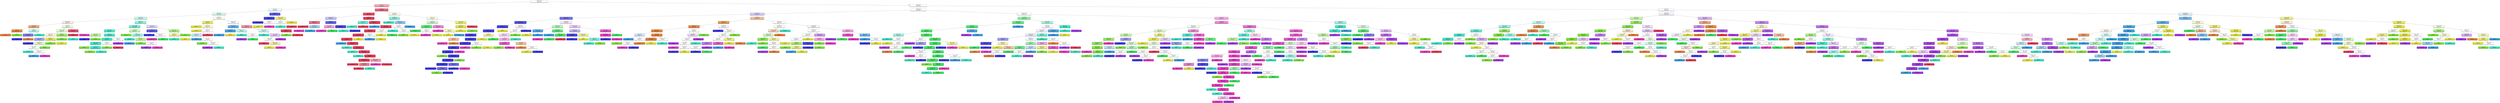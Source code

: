 digraph Tree {
node [shape=box, style="filled, rounded", color="black", fontname=helvetica] ;
edge [fontname=helvetica] ;
0 [label="X[230] <= 0.002\ngini = 0.9\nsamples = 5000\nvalue = [500, 500, 500, 500, 500, 500, 500, 500, 500, 500]", fillcolor="#e5813900"] ;
1 [label="X[111] <= 0.08\ngini = 0.7\nsamples = 928\nvalue = [24, 78, 46, 23, 125, 42, 87, 8, 22, 473]", fillcolor="#e539586f"] ;
0 -> 1 [labeldistance=2.5, labelangle=45, headlabel="True"] ;
2 [label="X[67] <= 0.0\ngini = 0.838\nsamples = 373\nvalue = [24, 50, 44, 2, 101, 29, 70, 8, 6, 39]", fillcolor="#39e5c51a"] ;
1 -> 2 ;
3 [label="X[152] <= 0.297\ngini = 0.825\nsamples = 314\nvalue = [24, 44, 44, 2, 100, 29, 20, 8, 5, 38]", fillcolor="#39e5c535"] ;
2 -> 3 ;
4 [label="X[149] <= 0.085\ngini = 0.739\nsamples = 206\nvalue = [24, 11, 42, 1, 90, 2, 20, 2, 4, 10]", fillcolor="#39e5c54b"] ;
3 -> 4 ;
5 [label="X[254] <= 0.006\ngini = 0.814\nsamples = 79\nvalue = [24, 9, 16, 0, 9, 1, 9, 0, 2, 9]", fillcolor="#e5813920"] ;
4 -> 5 ;
6 [label="X[286] <= 0.004\ngini = 0.439\nsamples = 33\nvalue = [24, 0, 1, 0, 5, 0, 3, 0, 0, 0]", fillcolor="#e58139ad"] ;
5 -> 6 ;
7 [label="X[64] <= 0.0\ngini = 0.08\nsamples = 24\nvalue = [23, 0, 1, 0, 0, 0, 0, 0, 0, 0]", fillcolor="#e58139f4"] ;
6 -> 7 ;
8 [label="gini = 0.0\nsamples = 23\nvalue = [23, 0, 0, 0, 0, 0, 0, 0, 0, 0]", fillcolor="#e58139ff"] ;
7 -> 8 ;
9 [label="gini = 0.0\nsamples = 1\nvalue = [0, 0, 1, 0, 0, 0, 0, 0, 0, 0]", fillcolor="#7be539ff"] ;
7 -> 9 ;
10 [label="X[325] <= 0.0\ngini = 0.568\nsamples = 9\nvalue = [1, 0, 0, 0, 5, 0, 3, 0, 0, 0]", fillcolor="#39e5c555"] ;
6 -> 10 ;
11 [label="X[217] <= -0.002\ngini = 0.375\nsamples = 4\nvalue = [1, 0, 0, 0, 0, 0, 3, 0, 0, 0]", fillcolor="#3c39e5aa"] ;
10 -> 11 ;
12 [label="gini = 0.0\nsamples = 3\nvalue = [0, 0, 0, 0, 0, 0, 3, 0, 0, 0]", fillcolor="#3c39e5ff"] ;
11 -> 12 ;
13 [label="gini = 0.0\nsamples = 1\nvalue = [1, 0, 0, 0, 0, 0, 0, 0, 0, 0]", fillcolor="#e58139ff"] ;
11 -> 13 ;
14 [label="gini = 0.0\nsamples = 5\nvalue = [0, 0, 0, 0, 5, 0, 0, 0, 0, 0]", fillcolor="#39e5c5ff"] ;
10 -> 14 ;
15 [label="X[71] <= 0.32\ngini = 0.79\nsamples = 46\nvalue = [0, 9, 15, 0, 4, 1, 6, 0, 2, 9]", fillcolor="#7be53929"] ;
5 -> 15 ;
16 [label="X[228] <= 0.579\ngini = 0.722\nsamples = 36\nvalue = [0, 9, 15, 0, 4, 1, 6, 0, 1, 0]", fillcolor="#7be53939"] ;
15 -> 16 ;
17 [label="X[154] <= 0.001\ngini = 0.707\nsamples = 21\nvalue = [0, 9, 3, 0, 1, 1, 6, 0, 1, 0]", fillcolor="#e2e53933"] ;
16 -> 17 ;
18 [label="X[311] <= -0.006\ngini = 0.645\nsamples = 11\nvalue = [0, 0, 2, 0, 1, 1, 6, 0, 1, 0]", fillcolor="#3c39e571"] ;
17 -> 18 ;
19 [label="gini = 0.0\nsamples = 6\nvalue = [0, 0, 0, 0, 0, 0, 6, 0, 0, 0]", fillcolor="#3c39e5ff"] ;
18 -> 19 ;
20 [label="X[276] <= -0.005\ngini = 0.72\nsamples = 5\nvalue = [0, 0, 2, 0, 1, 1, 0, 0, 1, 0]", fillcolor="#7be53940"] ;
18 -> 20 ;
21 [label="X[199] <= -0.021\ngini = 0.667\nsamples = 3\nvalue = [0, 0, 0, 0, 1, 1, 0, 0, 1, 0]", fillcolor="#39e5c500"] ;
20 -> 21 ;
22 [label="gini = 0.0\nsamples = 1\nvalue = [0, 0, 0, 0, 1, 0, 0, 0, 0, 0]", fillcolor="#39e5c5ff"] ;
21 -> 22 ;
23 [label="X[259] <= 0.001\ngini = 0.5\nsamples = 2\nvalue = [0, 0, 0, 0, 0, 1, 0, 0, 1, 0]", fillcolor="#399de500"] ;
21 -> 23 ;
24 [label="gini = 0.0\nsamples = 1\nvalue = [0, 0, 0, 0, 0, 1, 0, 0, 0, 0]", fillcolor="#399de5ff"] ;
23 -> 24 ;
25 [label="gini = 0.0\nsamples = 1\nvalue = [0, 0, 0, 0, 0, 0, 0, 0, 1, 0]", fillcolor="#e539c0ff"] ;
23 -> 25 ;
26 [label="gini = 0.0\nsamples = 2\nvalue = [0, 0, 2, 0, 0, 0, 0, 0, 0, 0]", fillcolor="#7be539ff"] ;
20 -> 26 ;
27 [label="X[285] <= -0.019\ngini = 0.18\nsamples = 10\nvalue = [0, 9, 1, 0, 0, 0, 0, 0, 0, 0]", fillcolor="#e2e539e3"] ;
17 -> 27 ;
28 [label="gini = 0.0\nsamples = 1\nvalue = [0, 0, 1, 0, 0, 0, 0, 0, 0, 0]", fillcolor="#7be539ff"] ;
27 -> 28 ;
29 [label="gini = 0.0\nsamples = 9\nvalue = [0, 9, 0, 0, 0, 0, 0, 0, 0, 0]", fillcolor="#e2e539ff"] ;
27 -> 29 ;
30 [label="X[328] <= 0.0\ngini = 0.32\nsamples = 15\nvalue = [0, 0, 12, 0, 3, 0, 0, 0, 0, 0]", fillcolor="#7be539bf"] ;
16 -> 30 ;
31 [label="gini = 0.0\nsamples = 12\nvalue = [0, 0, 12, 0, 0, 0, 0, 0, 0, 0]", fillcolor="#7be539ff"] ;
30 -> 31 ;
32 [label="gini = 0.0\nsamples = 3\nvalue = [0, 0, 0, 0, 3, 0, 0, 0, 0, 0]", fillcolor="#39e5c5ff"] ;
30 -> 32 ;
33 [label="X[369] <= -0.001\ngini = 0.18\nsamples = 10\nvalue = [0, 0, 0, 0, 0, 0, 0, 0, 1, 9]", fillcolor="#e53958e3"] ;
15 -> 33 ;
34 [label="gini = 0.0\nsamples = 9\nvalue = [0, 0, 0, 0, 0, 0, 0, 0, 0, 9]", fillcolor="#e53958ff"] ;
33 -> 34 ;
35 [label="gini = 0.0\nsamples = 1\nvalue = [0, 0, 0, 0, 0, 0, 0, 0, 1, 0]", fillcolor="#e539c0ff"] ;
33 -> 35 ;
36 [label="X[252] <= 0.85\ngini = 0.543\nsamples = 127\nvalue = [0, 2, 26, 1, 81, 1, 11, 2, 2, 1]", fillcolor="#39e5c58b"] ;
4 -> 36 ;
37 [label="X[208] <= 0.965\ngini = 0.386\nsamples = 105\nvalue = [0, 0, 19, 0, 80, 1, 1, 2, 1, 1]", fillcolor="#39e5c5b5"] ;
36 -> 37 ;
38 [label="X[135] <= -0.02\ngini = 0.205\nsamples = 81\nvalue = [0, 0, 5, 0, 72, 1, 1, 1, 0, 1]", fillcolor="#39e5c5e1"] ;
37 -> 38 ;
39 [label="X[116] <= 0.206\ngini = 0.444\nsamples = 3\nvalue = [0, 0, 2, 0, 0, 0, 1, 0, 0, 0]", fillcolor="#7be5397f"] ;
38 -> 39 ;
40 [label="gini = 0.0\nsamples = 1\nvalue = [0, 0, 0, 0, 0, 0, 1, 0, 0, 0]", fillcolor="#3c39e5ff"] ;
39 -> 40 ;
41 [label="gini = 0.0\nsamples = 2\nvalue = [0, 0, 2, 0, 0, 0, 0, 0, 0, 0]", fillcolor="#7be539ff"] ;
39 -> 41 ;
42 [label="X[173] <= 0.624\ngini = 0.146\nsamples = 78\nvalue = [0, 0, 3, 0, 72, 1, 0, 1, 0, 1]", fillcolor="#39e5c5eb"] ;
38 -> 42 ;
43 [label="X[94] <= 1.023\ngini = 0.101\nsamples = 76\nvalue = [0, 0, 3, 0, 72, 0, 0, 0, 0, 1]", fillcolor="#39e5c5f1"] ;
42 -> 43 ;
44 [label="X[146] <= -0.034\ngini = 0.053\nsamples = 74\nvalue = [0, 0, 2, 0, 72, 0, 0, 0, 0, 0]", fillcolor="#39e5c5f8"] ;
43 -> 44 ;
45 [label="gini = 0.0\nsamples = 1\nvalue = [0, 0, 1, 0, 0, 0, 0, 0, 0, 0]", fillcolor="#7be539ff"] ;
44 -> 45 ;
46 [label="X[177] <= -0.05\ngini = 0.027\nsamples = 73\nvalue = [0, 0, 1, 0, 72, 0, 0, 0, 0, 0]", fillcolor="#39e5c5fb"] ;
44 -> 46 ;
47 [label="gini = 0.0\nsamples = 1\nvalue = [0, 0, 1, 0, 0, 0, 0, 0, 0, 0]", fillcolor="#7be539ff"] ;
46 -> 47 ;
48 [label="gini = 0.0\nsamples = 72\nvalue = [0, 0, 0, 0, 72, 0, 0, 0, 0, 0]", fillcolor="#39e5c5ff"] ;
46 -> 48 ;
49 [label="X[212] <= -0.01\ngini = 0.5\nsamples = 2\nvalue = [0, 0, 1, 0, 0, 0, 0, 0, 0, 1]", fillcolor="#7be53900"] ;
43 -> 49 ;
50 [label="gini = 0.0\nsamples = 1\nvalue = [0, 0, 1, 0, 0, 0, 0, 0, 0, 0]", fillcolor="#7be539ff"] ;
49 -> 50 ;
51 [label="gini = 0.0\nsamples = 1\nvalue = [0, 0, 0, 0, 0, 0, 0, 0, 0, 1]", fillcolor="#e53958ff"] ;
49 -> 51 ;
52 [label="X[180] <= 0.0\ngini = 0.5\nsamples = 2\nvalue = [0, 0, 0, 0, 0, 1, 0, 1, 0, 0]", fillcolor="#399de500"] ;
42 -> 52 ;
53 [label="gini = 0.0\nsamples = 1\nvalue = [0, 0, 0, 0, 0, 0, 0, 1, 0, 0]", fillcolor="#a339e5ff"] ;
52 -> 53 ;
54 [label="gini = 0.0\nsamples = 1\nvalue = [0, 0, 0, 0, 0, 1, 0, 0, 0, 0]", fillcolor="#399de5ff"] ;
52 -> 54 ;
55 [label="X[264] <= 0.11\ngini = 0.545\nsamples = 24\nvalue = [0, 0, 14, 0, 8, 0, 0, 1, 1, 0]", fillcolor="#7be53960"] ;
37 -> 55 ;
56 [label="gini = 0.0\nsamples = 11\nvalue = [0, 0, 11, 0, 0, 0, 0, 0, 0, 0]", fillcolor="#7be539ff"] ;
55 -> 56 ;
57 [label="X[246] <= 0.289\ngini = 0.556\nsamples = 13\nvalue = [0, 0, 3, 0, 8, 0, 0, 1, 1, 0]", fillcolor="#39e5c580"] ;
55 -> 57 ;
58 [label="gini = 0.0\nsamples = 8\nvalue = [0, 0, 0, 0, 8, 0, 0, 0, 0, 0]", fillcolor="#39e5c5ff"] ;
57 -> 58 ;
59 [label="X[198] <= -0.015\ngini = 0.56\nsamples = 5\nvalue = [0, 0, 3, 0, 0, 0, 0, 1, 1, 0]", fillcolor="#7be5397f"] ;
57 -> 59 ;
60 [label="gini = 0.0\nsamples = 3\nvalue = [0, 0, 3, 0, 0, 0, 0, 0, 0, 0]", fillcolor="#7be539ff"] ;
59 -> 60 ;
61 [label="X[145] <= 0.297\ngini = 0.5\nsamples = 2\nvalue = [0, 0, 0, 0, 0, 0, 0, 1, 1, 0]", fillcolor="#a339e500"] ;
59 -> 61 ;
62 [label="gini = 0.0\nsamples = 1\nvalue = [0, 0, 0, 0, 0, 0, 0, 1, 0, 0]", fillcolor="#a339e5ff"] ;
61 -> 62 ;
63 [label="gini = 0.0\nsamples = 1\nvalue = [0, 0, 0, 0, 0, 0, 0, 0, 1, 0]", fillcolor="#e539c0ff"] ;
61 -> 63 ;
64 [label="X[244] <= 0.036\ngini = 0.678\nsamples = 22\nvalue = [0, 2, 7, 1, 1, 0, 10, 0, 1, 0]", fillcolor="#3c39e533"] ;
36 -> 64 ;
65 [label="X[150] <= 0.39\ngini = 0.292\nsamples = 12\nvalue = [0, 0, 0, 1, 0, 0, 10, 0, 1, 0]", fillcolor="#3c39e5d1"] ;
64 -> 65 ;
66 [label="gini = 0.0\nsamples = 10\nvalue = [0, 0, 0, 0, 0, 0, 10, 0, 0, 0]", fillcolor="#3c39e5ff"] ;
65 -> 66 ;
67 [label="X[213] <= 0.283\ngini = 0.5\nsamples = 2\nvalue = [0, 0, 0, 1, 0, 0, 0, 0, 1, 0]", fillcolor="#39e55e00"] ;
65 -> 67 ;
68 [label="gini = 0.0\nsamples = 1\nvalue = [0, 0, 0, 0, 0, 0, 0, 0, 1, 0]", fillcolor="#e539c0ff"] ;
67 -> 68 ;
69 [label="gini = 0.0\nsamples = 1\nvalue = [0, 0, 0, 1, 0, 0, 0, 0, 0, 0]", fillcolor="#39e55eff"] ;
67 -> 69 ;
70 [label="X[293] <= -0.013\ngini = 0.46\nsamples = 10\nvalue = [0, 2, 7, 0, 1, 0, 0, 0, 0, 0]", fillcolor="#7be5399f"] ;
64 -> 70 ;
71 [label="X[137] <= 0.03\ngini = 0.444\nsamples = 3\nvalue = [0, 2, 0, 0, 1, 0, 0, 0, 0, 0]", fillcolor="#e2e5397f"] ;
70 -> 71 ;
72 [label="gini = 0.0\nsamples = 1\nvalue = [0, 0, 0, 0, 1, 0, 0, 0, 0, 0]", fillcolor="#39e5c5ff"] ;
71 -> 72 ;
73 [label="gini = 0.0\nsamples = 2\nvalue = [0, 2, 0, 0, 0, 0, 0, 0, 0, 0]", fillcolor="#e2e539ff"] ;
71 -> 73 ;
74 [label="gini = 0.0\nsamples = 7\nvalue = [0, 0, 7, 0, 0, 0, 0, 0, 0, 0]", fillcolor="#7be539ff"] ;
70 -> 74 ;
75 [label="X[149] <= 0.011\ngini = 0.765\nsamples = 108\nvalue = [0, 33, 2, 1, 10, 27, 0, 6, 1, 28]", fillcolor="#e2e53910"] ;
3 -> 75 ;
76 [label="X[168] <= 0.0\ngini = 0.343\nsamples = 36\nvalue = [0, 29, 1, 0, 1, 2, 0, 1, 0, 2]", fillcolor="#e2e539ca"] ;
75 -> 76 ;
77 [label="gini = 0.0\nsamples = 25\nvalue = [0, 25, 0, 0, 0, 0, 0, 0, 0, 0]", fillcolor="#e2e539ff"] ;
76 -> 77 ;
78 [label="X[196] <= 0.184\ngini = 0.777\nsamples = 11\nvalue = [0, 4, 1, 0, 1, 2, 0, 1, 0, 2]", fillcolor="#e2e53939"] ;
76 -> 78 ;
79 [label="gini = 0.0\nsamples = 4\nvalue = [0, 4, 0, 0, 0, 0, 0, 0, 0, 0]", fillcolor="#e2e539ff"] ;
78 -> 79 ;
80 [label="X[306] <= 0.425\ngini = 0.776\nsamples = 7\nvalue = [0, 0, 1, 0, 1, 2, 0, 1, 0, 2]", fillcolor="#399de500"] ;
78 -> 80 ;
81 [label="X[261] <= -0.003\ngini = 0.72\nsamples = 5\nvalue = [0, 0, 1, 0, 1, 2, 0, 1, 0, 0]", fillcolor="#399de540"] ;
80 -> 81 ;
82 [label="gini = 0.0\nsamples = 2\nvalue = [0, 0, 0, 0, 0, 2, 0, 0, 0, 0]", fillcolor="#399de5ff"] ;
81 -> 82 ;
83 [label="X[75] <= -0.0\ngini = 0.667\nsamples = 3\nvalue = [0, 0, 1, 0, 1, 0, 0, 1, 0, 0]", fillcolor="#7be53900"] ;
81 -> 83 ;
84 [label="gini = 0.0\nsamples = 1\nvalue = [0, 0, 1, 0, 0, 0, 0, 0, 0, 0]", fillcolor="#7be539ff"] ;
83 -> 84 ;
85 [label="X[255] <= -0.021\ngini = 0.5\nsamples = 2\nvalue = [0, 0, 0, 0, 1, 0, 0, 1, 0, 0]", fillcolor="#39e5c500"] ;
83 -> 85 ;
86 [label="gini = 0.0\nsamples = 1\nvalue = [0, 0, 0, 0, 0, 0, 0, 1, 0, 0]", fillcolor="#a339e5ff"] ;
85 -> 86 ;
87 [label="gini = 0.0\nsamples = 1\nvalue = [0, 0, 0, 0, 1, 0, 0, 0, 0, 0]", fillcolor="#39e5c5ff"] ;
85 -> 87 ;
88 [label="gini = 0.0\nsamples = 2\nvalue = [0, 0, 0, 0, 0, 0, 0, 0, 0, 2]", fillcolor="#e53958ff"] ;
80 -> 88 ;
89 [label="X[266] <= 0.004\ngini = 0.725\nsamples = 72\nvalue = [0, 4, 1, 1, 9, 25, 0, 5, 1, 26]", fillcolor="#e5395805"] ;
75 -> 89 ;
90 [label="X[217] <= 0.055\ngini = 0.339\nsamples = 31\nvalue = [0, 2, 0, 1, 2, 25, 0, 1, 0, 0]", fillcolor="#399de5ca"] ;
89 -> 90 ;
91 [label="X[353] <= 0.326\ngini = 0.137\nsamples = 27\nvalue = [0, 2, 0, 0, 0, 25, 0, 0, 0, 0]", fillcolor="#399de5eb"] ;
90 -> 91 ;
92 [label="gini = 0.0\nsamples = 25\nvalue = [0, 0, 0, 0, 0, 25, 0, 0, 0, 0]", fillcolor="#399de5ff"] ;
91 -> 92 ;
93 [label="gini = 0.0\nsamples = 2\nvalue = [0, 2, 0, 0, 0, 0, 0, 0, 0, 0]", fillcolor="#e2e539ff"] ;
91 -> 93 ;
94 [label="X[308] <= 0.157\ngini = 0.625\nsamples = 4\nvalue = [0, 0, 0, 1, 2, 0, 0, 1, 0, 0]", fillcolor="#39e5c555"] ;
90 -> 94 ;
95 [label="gini = 0.0\nsamples = 2\nvalue = [0, 0, 0, 0, 2, 0, 0, 0, 0, 0]", fillcolor="#39e5c5ff"] ;
94 -> 95 ;
96 [label="X[312] <= 0.0\ngini = 0.5\nsamples = 2\nvalue = [0, 0, 0, 1, 0, 0, 0, 1, 0, 0]", fillcolor="#39e55e00"] ;
94 -> 96 ;
97 [label="gini = 0.0\nsamples = 1\nvalue = [0, 0, 0, 0, 0, 0, 0, 1, 0, 0]", fillcolor="#a339e5ff"] ;
96 -> 97 ;
98 [label="gini = 0.0\nsamples = 1\nvalue = [0, 0, 0, 1, 0, 0, 0, 0, 0, 0]", fillcolor="#39e55eff"] ;
96 -> 98 ;
99 [label="X[271] <= 0.337\ngini = 0.556\nsamples = 41\nvalue = [0, 2, 1, 0, 7, 0, 0, 4, 1, 26]", fillcolor="#e539588e"] ;
89 -> 99 ;
100 [label="X[154] <= 0.389\ngini = 0.711\nsamples = 16\nvalue = [0, 2, 0, 0, 7, 0, 0, 4, 1, 2]", fillcolor="#39e5c540"] ;
99 -> 100 ;
101 [label="gini = 0.0\nsamples = 7\nvalue = [0, 0, 0, 0, 7, 0, 0, 0, 0, 0]", fillcolor="#39e5c5ff"] ;
100 -> 101 ;
102 [label="X[190] <= 0.579\ngini = 0.691\nsamples = 9\nvalue = [0, 2, 0, 0, 0, 0, 0, 4, 1, 2]", fillcolor="#a339e549"] ;
100 -> 102 ;
103 [label="X[264] <= 0.208\ngini = 0.64\nsamples = 5\nvalue = [0, 2, 0, 0, 0, 0, 0, 0, 1, 2]", fillcolor="#e2e53900"] ;
102 -> 103 ;
104 [label="gini = 0.0\nsamples = 2\nvalue = [0, 0, 0, 0, 0, 0, 0, 0, 0, 2]", fillcolor="#e53958ff"] ;
103 -> 104 ;
105 [label="X[270] <= 0.168\ngini = 0.444\nsamples = 3\nvalue = [0, 2, 0, 0, 0, 0, 0, 0, 1, 0]", fillcolor="#e2e5397f"] ;
103 -> 105 ;
106 [label="gini = 0.0\nsamples = 2\nvalue = [0, 2, 0, 0, 0, 0, 0, 0, 0, 0]", fillcolor="#e2e539ff"] ;
105 -> 106 ;
107 [label="gini = 0.0\nsamples = 1\nvalue = [0, 0, 0, 0, 0, 0, 0, 0, 1, 0]", fillcolor="#e539c0ff"] ;
105 -> 107 ;
108 [label="gini = 0.0\nsamples = 4\nvalue = [0, 0, 0, 0, 0, 0, 0, 4, 0, 0]", fillcolor="#a339e5ff"] ;
102 -> 108 ;
109 [label="X[353] <= -0.009\ngini = 0.077\nsamples = 25\nvalue = [0, 0, 1, 0, 0, 0, 0, 0, 0, 24]", fillcolor="#e53958f4"] ;
99 -> 109 ;
110 [label="gini = 0.0\nsamples = 1\nvalue = [0, 0, 1, 0, 0, 0, 0, 0, 0, 0]", fillcolor="#7be539ff"] ;
109 -> 110 ;
111 [label="gini = 0.0\nsamples = 24\nvalue = [0, 0, 0, 0, 0, 0, 0, 0, 0, 24]", fillcolor="#e53958ff"] ;
109 -> 111 ;
112 [label="X[314] <= 0.308\ngini = 0.271\nsamples = 59\nvalue = [0, 6, 0, 0, 1, 0, 50, 0, 1, 1]", fillcolor="#3c39e5d4"] ;
2 -> 112 ;
113 [label="X[262] <= 0.0\ngini = 0.075\nsamples = 52\nvalue = [0, 1, 0, 0, 0, 0, 50, 0, 1, 0]", fillcolor="#3c39e5f5"] ;
112 -> 113 ;
114 [label="gini = 0.0\nsamples = 50\nvalue = [0, 0, 0, 0, 0, 0, 50, 0, 0, 0]", fillcolor="#3c39e5ff"] ;
113 -> 114 ;
115 [label="X[311] <= 0.304\ngini = 0.5\nsamples = 2\nvalue = [0, 1, 0, 0, 0, 0, 0, 0, 1, 0]", fillcolor="#e2e53900"] ;
113 -> 115 ;
116 [label="gini = 0.0\nsamples = 1\nvalue = [0, 1, 0, 0, 0, 0, 0, 0, 0, 0]", fillcolor="#e2e539ff"] ;
115 -> 116 ;
117 [label="gini = 0.0\nsamples = 1\nvalue = [0, 0, 0, 0, 0, 0, 0, 0, 1, 0]", fillcolor="#e539c0ff"] ;
115 -> 117 ;
118 [label="X[291] <= -0.003\ngini = 0.449\nsamples = 7\nvalue = [0, 5, 0, 0, 1, 0, 0, 0, 0, 1]", fillcolor="#e2e539aa"] ;
112 -> 118 ;
119 [label="X[223] <= 0.015\ngini = 0.5\nsamples = 2\nvalue = [0, 0, 0, 0, 1, 0, 0, 0, 0, 1]", fillcolor="#39e5c500"] ;
118 -> 119 ;
120 [label="gini = 0.0\nsamples = 1\nvalue = [0, 0, 0, 0, 1, 0, 0, 0, 0, 0]", fillcolor="#39e5c5ff"] ;
119 -> 120 ;
121 [label="gini = 0.0\nsamples = 1\nvalue = [0, 0, 0, 0, 0, 0, 0, 0, 0, 1]", fillcolor="#e53958ff"] ;
119 -> 121 ;
122 [label="gini = 0.0\nsamples = 5\nvalue = [0, 5, 0, 0, 0, 0, 0, 0, 0, 0]", fillcolor="#e2e539ff"] ;
118 -> 122 ;
123 [label="X[192] <= 0.211\ngini = 0.38\nsamples = 555\nvalue = [0, 28, 2, 21, 24, 13, 17, 0, 16, 434]", fillcolor="#e53958c4"] ;
1 -> 123 ;
124 [label="X[135] <= 0.001\ngini = 0.165\nsamples = 470\nvalue = [0, 3, 0, 2, 9, 6, 17, 0, 4, 429]", fillcolor="#e53958e8"] ;
123 -> 124 ;
125 [label="X[135] <= -0.001\ngini = 0.651\nsamples = 34\nvalue = [0, 0, 0, 1, 1, 2, 17, 0, 3, 10]", fillcolor="#3c39e54a"] ;
124 -> 125 ;
126 [label="X[212] <= 0.055\ngini = 0.379\nsamples = 13\nvalue = [0, 0, 0, 0, 0, 2, 0, 0, 1, 10]", fillcolor="#e53958b9"] ;
125 -> 126 ;
127 [label="gini = 0.0\nsamples = 10\nvalue = [0, 0, 0, 0, 0, 0, 0, 0, 0, 10]", fillcolor="#e53958ff"] ;
126 -> 127 ;
128 [label="X[86] <= -0.006\ngini = 0.444\nsamples = 3\nvalue = [0, 0, 0, 0, 0, 2, 0, 0, 1, 0]", fillcolor="#399de57f"] ;
126 -> 128 ;
129 [label="gini = 0.0\nsamples = 1\nvalue = [0, 0, 0, 0, 0, 0, 0, 0, 1, 0]", fillcolor="#e539c0ff"] ;
128 -> 129 ;
130 [label="gini = 0.0\nsamples = 2\nvalue = [0, 0, 0, 0, 0, 2, 0, 0, 0, 0]", fillcolor="#399de5ff"] ;
128 -> 130 ;
131 [label="X[187] <= 0.064\ngini = 0.331\nsamples = 21\nvalue = [0, 0, 0, 1, 1, 0, 17, 0, 2, 0]", fillcolor="#3c39e5c9"] ;
125 -> 131 ;
132 [label="X[123] <= -0.001\ngini = 0.444\nsamples = 3\nvalue = [0, 0, 0, 1, 0, 0, 0, 0, 2, 0]", fillcolor="#e539c07f"] ;
131 -> 132 ;
133 [label="gini = 0.0\nsamples = 2\nvalue = [0, 0, 0, 0, 0, 0, 0, 0, 2, 0]", fillcolor="#e539c0ff"] ;
132 -> 133 ;
134 [label="gini = 0.0\nsamples = 1\nvalue = [0, 0, 0, 1, 0, 0, 0, 0, 0, 0]", fillcolor="#39e55eff"] ;
132 -> 134 ;
135 [label="X[316] <= -0.014\ngini = 0.105\nsamples = 18\nvalue = [0, 0, 0, 0, 1, 0, 17, 0, 0, 0]", fillcolor="#3c39e5f0"] ;
131 -> 135 ;
136 [label="gini = 0.0\nsamples = 1\nvalue = [0, 0, 0, 0, 1, 0, 0, 0, 0, 0]", fillcolor="#39e5c5ff"] ;
135 -> 136 ;
137 [label="gini = 0.0\nsamples = 17\nvalue = [0, 0, 0, 0, 0, 0, 17, 0, 0, 0]", fillcolor="#3c39e5ff"] ;
135 -> 137 ;
138 [label="X[112] <= -0.022\ngini = 0.076\nsamples = 436\nvalue = [0, 3, 0, 1, 8, 4, 0, 0, 1, 419]", fillcolor="#e53958f5"] ;
124 -> 138 ;
139 [label="X[53] <= 0.11\ngini = 0.32\nsamples = 5\nvalue = [0, 0, 0, 0, 4, 0, 0, 0, 0, 1]", fillcolor="#39e5c5bf"] ;
138 -> 139 ;
140 [label="gini = 0.0\nsamples = 4\nvalue = [0, 0, 0, 0, 4, 0, 0, 0, 0, 0]", fillcolor="#39e5c5ff"] ;
139 -> 140 ;
141 [label="gini = 0.0\nsamples = 1\nvalue = [0, 0, 0, 0, 0, 0, 0, 0, 0, 1]", fillcolor="#e53958ff"] ;
139 -> 141 ;
142 [label="X[196] <= -0.04\ngini = 0.059\nsamples = 431\nvalue = [0, 3, 0, 1, 4, 4, 0, 0, 1, 418]", fillcolor="#e53958f7"] ;
138 -> 142 ;
143 [label="gini = 0.0\nsamples = 2\nvalue = [0, 0, 0, 0, 0, 2, 0, 0, 0, 0]", fillcolor="#399de5ff"] ;
142 -> 143 ;
144 [label="X[302] <= 0.415\ngini = 0.05\nsamples = 429\nvalue = [0, 3, 0, 1, 4, 2, 0, 0, 1, 418]", fillcolor="#e53958f8"] ;
142 -> 144 ;
145 [label="X[101] <= 0.001\ngini = 0.042\nsamples = 427\nvalue = [0, 2, 0, 0, 4, 2, 0, 0, 1, 418]", fillcolor="#e53958fa"] ;
144 -> 145 ;
146 [label="X[201] <= 0.098\ngini = 0.033\nsamples = 425\nvalue = [0, 1, 0, 0, 4, 1, 0, 0, 1, 418]", fillcolor="#e53958fb"] ;
145 -> 146 ;
147 [label="X[217] <= -0.051\ngini = 0.028\nsamples = 424\nvalue = [0, 0, 0, 0, 4, 1, 0, 0, 1, 418]", fillcolor="#e53958fb"] ;
146 -> 147 ;
148 [label="gini = 0.0\nsamples = 1\nvalue = [0, 0, 0, 0, 0, 1, 0, 0, 0, 0]", fillcolor="#399de5ff"] ;
147 -> 148 ;
149 [label="X[68] <= -0.043\ngini = 0.023\nsamples = 423\nvalue = [0, 0, 0, 0, 4, 0, 0, 0, 1, 418]", fillcolor="#e53958fc"] ;
147 -> 149 ;
150 [label="gini = 0.0\nsamples = 1\nvalue = [0, 0, 0, 0, 1, 0, 0, 0, 0, 0]", fillcolor="#39e5c5ff"] ;
149 -> 150 ;
151 [label="X[384] <= -0.009\ngini = 0.019\nsamples = 422\nvalue = [0, 0, 0, 0, 3, 0, 0, 0, 1, 418]", fillcolor="#e53958fd"] ;
149 -> 151 ;
152 [label="gini = 0.0\nsamples = 1\nvalue = [0, 0, 0, 0, 1, 0, 0, 0, 0, 0]", fillcolor="#39e5c5ff"] ;
151 -> 152 ;
153 [label="X[166] <= -0.055\ngini = 0.014\nsamples = 421\nvalue = [0, 0, 0, 0, 2, 0, 0, 0, 1, 418]", fillcolor="#e53958fd"] ;
151 -> 153 ;
154 [label="gini = 0.0\nsamples = 1\nvalue = [0, 0, 0, 0, 1, 0, 0, 0, 0, 0]", fillcolor="#39e5c5ff"] ;
153 -> 154 ;
155 [label="X[198] <= 0.0\ngini = 0.009\nsamples = 420\nvalue = [0, 0, 0, 0, 1, 0, 0, 0, 1, 418]", fillcolor="#e53958fe"] ;
153 -> 155 ;
156 [label="X[227] <= 1.031\ngini = 0.005\nsamples = 417\nvalue = [0, 0, 0, 0, 1, 0, 0, 0, 0, 416]", fillcolor="#e53958fe"] ;
155 -> 156 ;
157 [label="gini = 0.0\nsamples = 413\nvalue = [0, 0, 0, 0, 0, 0, 0, 0, 0, 413]", fillcolor="#e53958ff"] ;
156 -> 157 ;
158 [label="X[147] <= 0.723\ngini = 0.375\nsamples = 4\nvalue = [0, 0, 0, 0, 1, 0, 0, 0, 0, 3]", fillcolor="#e53958aa"] ;
156 -> 158 ;
159 [label="gini = 0.0\nsamples = 3\nvalue = [0, 0, 0, 0, 0, 0, 0, 0, 0, 3]", fillcolor="#e53958ff"] ;
158 -> 159 ;
160 [label="gini = 0.0\nsamples = 1\nvalue = [0, 0, 0, 0, 1, 0, 0, 0, 0, 0]", fillcolor="#39e5c5ff"] ;
158 -> 160 ;
161 [label="X[245] <= 0.486\ngini = 0.444\nsamples = 3\nvalue = [0, 0, 0, 0, 0, 0, 0, 0, 1, 2]", fillcolor="#e539587f"] ;
155 -> 161 ;
162 [label="gini = 0.0\nsamples = 1\nvalue = [0, 0, 0, 0, 0, 0, 0, 0, 1, 0]", fillcolor="#e539c0ff"] ;
161 -> 162 ;
163 [label="gini = 0.0\nsamples = 2\nvalue = [0, 0, 0, 0, 0, 0, 0, 0, 0, 2]", fillcolor="#e53958ff"] ;
161 -> 163 ;
164 [label="gini = 0.0\nsamples = 1\nvalue = [0, 1, 0, 0, 0, 0, 0, 0, 0, 0]", fillcolor="#e2e539ff"] ;
146 -> 164 ;
165 [label="X[86] <= -0.016\ngini = 0.5\nsamples = 2\nvalue = [0, 1, 0, 0, 0, 1, 0, 0, 0, 0]", fillcolor="#e2e53900"] ;
145 -> 165 ;
166 [label="gini = 0.0\nsamples = 1\nvalue = [0, 0, 0, 0, 0, 1, 0, 0, 0, 0]", fillcolor="#399de5ff"] ;
165 -> 166 ;
167 [label="gini = 0.0\nsamples = 1\nvalue = [0, 1, 0, 0, 0, 0, 0, 0, 0, 0]", fillcolor="#e2e539ff"] ;
165 -> 167 ;
168 [label="X[331] <= -0.0\ngini = 0.5\nsamples = 2\nvalue = [0, 1, 0, 1, 0, 0, 0, 0, 0, 0]", fillcolor="#e2e53900"] ;
144 -> 168 ;
169 [label="gini = 0.0\nsamples = 1\nvalue = [0, 1, 0, 0, 0, 0, 0, 0, 0, 0]", fillcolor="#e2e539ff"] ;
168 -> 169 ;
170 [label="gini = 0.0\nsamples = 1\nvalue = [0, 0, 0, 1, 0, 0, 0, 0, 0, 0]", fillcolor="#39e55eff"] ;
168 -> 170 ;
171 [label="X[271] <= 0.052\ngini = 0.802\nsamples = 85\nvalue = [0, 25, 2, 19, 15, 7, 0, 0, 12, 5]", fillcolor="#e2e53917"] ;
123 -> 171 ;
172 [label="X[132] <= 0.794\ngini = 0.479\nsamples = 22\nvalue = [0, 1, 1, 0, 15, 5, 0, 0, 0, 0]", fillcolor="#39e5c596"] ;
171 -> 172 ;
173 [label="gini = 0.0\nsamples = 14\nvalue = [0, 0, 0, 0, 14, 0, 0, 0, 0, 0]", fillcolor="#39e5c5ff"] ;
172 -> 173 ;
174 [label="X[116] <= -0.004\ngini = 0.562\nsamples = 8\nvalue = [0, 1, 1, 0, 1, 5, 0, 0, 0, 0]", fillcolor="#399de592"] ;
172 -> 174 ;
175 [label="X[135] <= 0.125\ngini = 0.667\nsamples = 3\nvalue = [0, 1, 1, 0, 1, 0, 0, 0, 0, 0]", fillcolor="#e2e53900"] ;
174 -> 175 ;
176 [label="gini = 0.0\nsamples = 1\nvalue = [0, 0, 0, 0, 1, 0, 0, 0, 0, 0]", fillcolor="#39e5c5ff"] ;
175 -> 176 ;
177 [label="X[86] <= 0.197\ngini = 0.5\nsamples = 2\nvalue = [0, 1, 1, 0, 0, 0, 0, 0, 0, 0]", fillcolor="#e2e53900"] ;
175 -> 177 ;
178 [label="gini = 0.0\nsamples = 1\nvalue = [0, 0, 1, 0, 0, 0, 0, 0, 0, 0]", fillcolor="#7be539ff"] ;
177 -> 178 ;
179 [label="gini = 0.0\nsamples = 1\nvalue = [0, 1, 0, 0, 0, 0, 0, 0, 0, 0]", fillcolor="#e2e539ff"] ;
177 -> 179 ;
180 [label="gini = 0.0\nsamples = 5\nvalue = [0, 0, 0, 0, 0, 5, 0, 0, 0, 0]", fillcolor="#399de5ff"] ;
174 -> 180 ;
181 [label="X[135] <= 0.022\ngini = 0.72\nsamples = 63\nvalue = [0, 24, 1, 19, 0, 2, 0, 0, 12, 5]", fillcolor="#e2e5391d"] ;
171 -> 181 ;
182 [label="X[205] <= 0.448\ngini = 0.617\nsamples = 37\nvalue = [0, 4, 0, 19, 0, 2, 0, 0, 12, 0]", fillcolor="#39e55e47"] ;
181 -> 182 ;
183 [label="X[224] <= 0.659\ngini = 0.177\nsamples = 21\nvalue = [0, 1, 0, 19, 0, 0, 0, 0, 1, 0]", fillcolor="#39e55ee6"] ;
182 -> 183 ;
184 [label="gini = 0.0\nsamples = 19\nvalue = [0, 0, 0, 19, 0, 0, 0, 0, 0, 0]", fillcolor="#39e55eff"] ;
183 -> 184 ;
185 [label="X[263] <= -0.015\ngini = 0.5\nsamples = 2\nvalue = [0, 1, 0, 0, 0, 0, 0, 0, 1, 0]", fillcolor="#e2e53900"] ;
183 -> 185 ;
186 [label="gini = 0.0\nsamples = 1\nvalue = [0, 0, 0, 0, 0, 0, 0, 0, 1, 0]", fillcolor="#e539c0ff"] ;
185 -> 186 ;
187 [label="gini = 0.0\nsamples = 1\nvalue = [0, 1, 0, 0, 0, 0, 0, 0, 0, 0]", fillcolor="#e2e539ff"] ;
185 -> 187 ;
188 [label="X[168] <= 0.039\ngini = 0.477\nsamples = 16\nvalue = [0, 3, 0, 0, 0, 2, 0, 0, 11, 0]", fillcolor="#e539c09d"] ;
182 -> 188 ;
189 [label="gini = 0.0\nsamples = 11\nvalue = [0, 0, 0, 0, 0, 0, 0, 0, 11, 0]", fillcolor="#e539c0ff"] ;
188 -> 189 ;
190 [label="X[166] <= 0.39\ngini = 0.48\nsamples = 5\nvalue = [0, 3, 0, 0, 0, 2, 0, 0, 0, 0]", fillcolor="#e2e53955"] ;
188 -> 190 ;
191 [label="gini = 0.0\nsamples = 3\nvalue = [0, 3, 0, 0, 0, 0, 0, 0, 0, 0]", fillcolor="#e2e539ff"] ;
190 -> 191 ;
192 [label="gini = 0.0\nsamples = 2\nvalue = [0, 0, 0, 0, 0, 2, 0, 0, 0, 0]", fillcolor="#399de5ff"] ;
190 -> 192 ;
193 [label="X[129] <= 0.656\ngini = 0.37\nsamples = 26\nvalue = [0, 20, 1, 0, 0, 0, 0, 0, 0, 5]", fillcolor="#e2e539b6"] ;
181 -> 193 ;
194 [label="X[196] <= 0.954\ngini = 0.091\nsamples = 21\nvalue = [0, 20, 1, 0, 0, 0, 0, 0, 0, 0]", fillcolor="#e2e539f2"] ;
193 -> 194 ;
195 [label="gini = 0.0\nsamples = 20\nvalue = [0, 20, 0, 0, 0, 0, 0, 0, 0, 0]", fillcolor="#e2e539ff"] ;
194 -> 195 ;
196 [label="gini = 0.0\nsamples = 1\nvalue = [0, 0, 1, 0, 0, 0, 0, 0, 0, 0]", fillcolor="#7be539ff"] ;
194 -> 196 ;
197 [label="gini = 0.0\nsamples = 5\nvalue = [0, 0, 0, 0, 0, 0, 0, 0, 0, 5]", fillcolor="#e53958ff"] ;
193 -> 197 ;
198 [label="X[223] <= 0.005\ngini = 0.89\nsamples = 4072\nvalue = [476, 422, 454, 477, 375, 458, 413, 492, 478, 27]", fillcolor="#a339e501"] ;
0 -> 198 [labeldistance=2.5, labelangle=-45, headlabel="False"] ;
199 [label="X[150] <= 0.035\ngini = 0.845\nsamples = 2082\nvalue = [207, 84, 111, 417, 218, 87, 406, 89, 458, 5]", fillcolor="#e539c006"] ;
198 -> 199 ;
200 [label="X[190] <= 0.078\ngini = 0.732\nsamples = 804\nvalue = [202, 42, 44, 25, 24, 21, 349, 27, 69, 1]", fillcolor="#3c39e53e"] ;
199 -> 200 ;
201 [label="X[132] <= 0.004\ngini = 0.429\nsamples = 438\nvalue = [5, 16, 12, 21, 7, 10, 327, 0, 39, 1]", fillcolor="#3c39e5b8"] ;
200 -> 201 ;
202 [label="X[209] <= 0.546\ngini = 0.212\nsamples = 352\nvalue = [5, 8, 11, 1, 4, 0, 312, 0, 11, 0]", fillcolor="#3c39e5e1"] ;
201 -> 202 ;
203 [label="X[352] <= 0.212\ngini = 0.108\nsamples = 322\nvalue = [2, 7, 4, 1, 0, 0, 304, 0, 4, 0]", fillcolor="#3c39e5f0"] ;
202 -> 203 ;
204 [label="X[102] <= 0.0\ngini = 0.086\nsamples = 318\nvalue = [2, 3, 4, 1, 0, 0, 304, 0, 4, 0]", fillcolor="#3c39e5f4"] ;
203 -> 204 ;
205 [label="X[250] <= 0.024\ngini = 0.068\nsamples = 315\nvalue = [2, 1, 4, 0, 0, 0, 304, 0, 4, 0]", fillcolor="#3c39e5f6"] ;
204 -> 205 ;
206 [label="X[219] <= -0.002\ngini = 0.444\nsamples = 3\nvalue = [2, 0, 0, 0, 0, 0, 0, 0, 1, 0]", fillcolor="#e581397f"] ;
205 -> 206 ;
207 [label="gini = 0.0\nsamples = 1\nvalue = [0, 0, 0, 0, 0, 0, 0, 0, 1, 0]", fillcolor="#e539c0ff"] ;
206 -> 207 ;
208 [label="gini = 0.0\nsamples = 2\nvalue = [2, 0, 0, 0, 0, 0, 0, 0, 0, 0]", fillcolor="#e58139ff"] ;
206 -> 208 ;
209 [label="X[297] <= 0.38\ngini = 0.05\nsamples = 312\nvalue = [0, 1, 4, 0, 0, 0, 304, 0, 3, 0]", fillcolor="#3c39e5f8"] ;
205 -> 209 ;
210 [label="X[236] <= 1.062\ngini = 0.038\nsamples = 310\nvalue = [0, 0, 3, 0, 0, 0, 304, 0, 3, 0]", fillcolor="#3c39e5fa"] ;
209 -> 210 ;
211 [label="X[149] <= 0.833\ngini = 0.032\nsamples = 309\nvalue = [0, 0, 3, 0, 0, 0, 304, 0, 2, 0]", fillcolor="#3c39e5fb"] ;
210 -> 211 ;
212 [label="X[214] <= -0.052\ngini = 0.026\nsamples = 308\nvalue = [0, 0, 3, 0, 0, 0, 304, 0, 1, 0]", fillcolor="#3c39e5fc"] ;
211 -> 212 ;
213 [label="gini = 0.0\nsamples = 1\nvalue = [0, 0, 1, 0, 0, 0, 0, 0, 0, 0]", fillcolor="#7be539ff"] ;
212 -> 213 ;
214 [label="X[165] <= 1.052\ngini = 0.019\nsamples = 307\nvalue = [0, 0, 2, 0, 0, 0, 304, 0, 1, 0]", fillcolor="#3c39e5fc"] ;
212 -> 214 ;
215 [label="X[123] <= 0.0\ngini = 0.013\nsamples = 306\nvalue = [0, 0, 1, 0, 0, 0, 304, 0, 1, 0]", fillcolor="#3c39e5fd"] ;
214 -> 215 ;
216 [label="X[103] <= 0.0\ngini = 0.007\nsamples = 301\nvalue = [0, 0, 1, 0, 0, 0, 300, 0, 0, 0]", fillcolor="#3c39e5fe"] ;
215 -> 216 ;
217 [label="gini = 0.0\nsamples = 296\nvalue = [0, 0, 0, 0, 0, 0, 296, 0, 0, 0]", fillcolor="#3c39e5ff"] ;
216 -> 217 ;
218 [label="X[246] <= 0.741\ngini = 0.32\nsamples = 5\nvalue = [0, 0, 1, 0, 0, 0, 4, 0, 0, 0]", fillcolor="#3c39e5bf"] ;
216 -> 218 ;
219 [label="gini = 0.0\nsamples = 1\nvalue = [0, 0, 1, 0, 0, 0, 0, 0, 0, 0]", fillcolor="#7be539ff"] ;
218 -> 219 ;
220 [label="gini = 0.0\nsamples = 4\nvalue = [0, 0, 0, 0, 0, 0, 4, 0, 0, 0]", fillcolor="#3c39e5ff"] ;
218 -> 220 ;
221 [label="X[167] <= 0.57\ngini = 0.32\nsamples = 5\nvalue = [0, 0, 0, 0, 0, 0, 4, 0, 1, 0]", fillcolor="#3c39e5bf"] ;
215 -> 221 ;
222 [label="gini = 0.0\nsamples = 4\nvalue = [0, 0, 0, 0, 0, 0, 4, 0, 0, 0]", fillcolor="#3c39e5ff"] ;
221 -> 222 ;
223 [label="gini = 0.0\nsamples = 1\nvalue = [0, 0, 0, 0, 0, 0, 0, 0, 1, 0]", fillcolor="#e539c0ff"] ;
221 -> 223 ;
224 [label="gini = 0.0\nsamples = 1\nvalue = [0, 0, 1, 0, 0, 0, 0, 0, 0, 0]", fillcolor="#7be539ff"] ;
214 -> 224 ;
225 [label="gini = 0.0\nsamples = 1\nvalue = [0, 0, 0, 0, 0, 0, 0, 0, 1, 0]", fillcolor="#e539c0ff"] ;
211 -> 225 ;
226 [label="gini = 0.0\nsamples = 1\nvalue = [0, 0, 0, 0, 0, 0, 0, 0, 1, 0]", fillcolor="#e539c0ff"] ;
210 -> 226 ;
227 [label="X[271] <= -0.019\ngini = 0.5\nsamples = 2\nvalue = [0, 1, 1, 0, 0, 0, 0, 0, 0, 0]", fillcolor="#e2e53900"] ;
209 -> 227 ;
228 [label="gini = 0.0\nsamples = 1\nvalue = [0, 0, 1, 0, 0, 0, 0, 0, 0, 0]", fillcolor="#7be539ff"] ;
227 -> 228 ;
229 [label="gini = 0.0\nsamples = 1\nvalue = [0, 1, 0, 0, 0, 0, 0, 0, 0, 0]", fillcolor="#e2e539ff"] ;
227 -> 229 ;
230 [label="X[257] <= 0.424\ngini = 0.444\nsamples = 3\nvalue = [0, 2, 0, 1, 0, 0, 0, 0, 0, 0]", fillcolor="#e2e5397f"] ;
204 -> 230 ;
231 [label="gini = 0.0\nsamples = 2\nvalue = [0, 2, 0, 0, 0, 0, 0, 0, 0, 0]", fillcolor="#e2e539ff"] ;
230 -> 231 ;
232 [label="gini = 0.0\nsamples = 1\nvalue = [0, 0, 0, 1, 0, 0, 0, 0, 0, 0]", fillcolor="#39e55eff"] ;
230 -> 232 ;
233 [label="gini = 0.0\nsamples = 4\nvalue = [0, 4, 0, 0, 0, 0, 0, 0, 0, 0]", fillcolor="#e2e539ff"] ;
203 -> 233 ;
234 [label="X[218] <= 0.086\ngini = 0.791\nsamples = 30\nvalue = [3, 1, 7, 0, 4, 0, 8, 0, 7, 0]", fillcolor="#3c39e50b"] ;
202 -> 234 ;
235 [label="X[125] <= 0.479\ngini = 0.764\nsamples = 23\nvalue = [3, 1, 7, 0, 4, 0, 1, 0, 7, 0]", fillcolor="#7be53900"] ;
234 -> 235 ;
236 [label="X[325] <= 0.205\ngini = 0.734\nsamples = 17\nvalue = [3, 1, 1, 0, 4, 0, 1, 0, 7, 0]", fillcolor="#e539c03b"] ;
235 -> 236 ;
237 [label="X[207] <= 0.946\ngini = 0.639\nsamples = 13\nvalue = [3, 1, 1, 0, 0, 0, 1, 0, 7, 0]", fillcolor="#e539c066"] ;
236 -> 237 ;
238 [label="X[91] <= -0.002\ngini = 0.219\nsamples = 8\nvalue = [0, 0, 1, 0, 0, 0, 0, 0, 7, 0]", fillcolor="#e539c0db"] ;
237 -> 238 ;
239 [label="gini = 0.0\nsamples = 1\nvalue = [0, 0, 1, 0, 0, 0, 0, 0, 0, 0]", fillcolor="#7be539ff"] ;
238 -> 239 ;
240 [label="gini = 0.0\nsamples = 7\nvalue = [0, 0, 0, 0, 0, 0, 0, 0, 7, 0]", fillcolor="#e539c0ff"] ;
238 -> 240 ;
241 [label="X[254] <= 0.08\ngini = 0.56\nsamples = 5\nvalue = [3, 1, 0, 0, 0, 0, 1, 0, 0, 0]", fillcolor="#e581397f"] ;
237 -> 241 ;
242 [label="gini = 0.0\nsamples = 3\nvalue = [3, 0, 0, 0, 0, 0, 0, 0, 0, 0]", fillcolor="#e58139ff"] ;
241 -> 242 ;
243 [label="X[65] <= -0.01\ngini = 0.5\nsamples = 2\nvalue = [0, 1, 0, 0, 0, 0, 1, 0, 0, 0]", fillcolor="#e2e53900"] ;
241 -> 243 ;
244 [label="gini = 0.0\nsamples = 1\nvalue = [0, 1, 0, 0, 0, 0, 0, 0, 0, 0]", fillcolor="#e2e539ff"] ;
243 -> 244 ;
245 [label="gini = 0.0\nsamples = 1\nvalue = [0, 0, 0, 0, 0, 0, 1, 0, 0, 0]", fillcolor="#3c39e5ff"] ;
243 -> 245 ;
246 [label="gini = 0.0\nsamples = 4\nvalue = [0, 0, 0, 0, 4, 0, 0, 0, 0, 0]", fillcolor="#39e5c5ff"] ;
236 -> 246 ;
247 [label="gini = 0.0\nsamples = 6\nvalue = [0, 0, 6, 0, 0, 0, 0, 0, 0, 0]", fillcolor="#7be539ff"] ;
235 -> 247 ;
248 [label="gini = 0.0\nsamples = 7\nvalue = [0, 0, 0, 0, 0, 0, 7, 0, 0, 0]", fillcolor="#3c39e5ff"] ;
234 -> 248 ;
249 [label="X[225] <= 0.013\ngini = 0.786\nsamples = 86\nvalue = [0, 8, 1, 20, 3, 10, 15, 0, 28, 1]", fillcolor="#e539c01f"] ;
201 -> 249 ;
250 [label="X[267] <= 0.192\ngini = 0.535\nsamples = 29\nvalue = [0, 1, 0, 17, 0, 10, 0, 0, 1, 0]", fillcolor="#39e55e5e"] ;
249 -> 250 ;
251 [label="X[267] <= -0.052\ngini = 0.198\nsamples = 9\nvalue = [0, 1, 0, 0, 0, 8, 0, 0, 0, 0]", fillcolor="#399de5df"] ;
250 -> 251 ;
252 [label="gini = 0.0\nsamples = 1\nvalue = [0, 1, 0, 0, 0, 0, 0, 0, 0, 0]", fillcolor="#e2e539ff"] ;
251 -> 252 ;
253 [label="gini = 0.0\nsamples = 8\nvalue = [0, 0, 0, 0, 0, 8, 0, 0, 0, 0]", fillcolor="#399de5ff"] ;
251 -> 253 ;
254 [label="X[367] <= -0.002\ngini = 0.265\nsamples = 20\nvalue = [0, 0, 0, 17, 0, 2, 0, 0, 1, 0]", fillcolor="#39e55ed4"] ;
250 -> 254 ;
255 [label="gini = 0.0\nsamples = 2\nvalue = [0, 0, 0, 0, 0, 2, 0, 0, 0, 0]", fillcolor="#399de5ff"] ;
254 -> 255 ;
256 [label="X[351] <= -0.024\ngini = 0.105\nsamples = 18\nvalue = [0, 0, 0, 17, 0, 0, 0, 0, 1, 0]", fillcolor="#39e55ef0"] ;
254 -> 256 ;
257 [label="gini = 0.0\nsamples = 1\nvalue = [0, 0, 0, 0, 0, 0, 0, 0, 1, 0]", fillcolor="#e539c0ff"] ;
256 -> 257 ;
258 [label="gini = 0.0\nsamples = 17\nvalue = [0, 0, 0, 17, 0, 0, 0, 0, 0, 0]", fillcolor="#39e55eff"] ;
256 -> 258 ;
259 [label="X[110] <= 0.222\ngini = 0.685\nsamples = 57\nvalue = [0, 7, 1, 3, 3, 0, 15, 0, 27, 1]", fillcolor="#e539c049"] ;
249 -> 259 ;
260 [label="X[134] <= 0.028\ngini = 0.621\nsamples = 26\nvalue = [0, 7, 1, 0, 3, 0, 14, 0, 0, 1]", fillcolor="#3c39e55e"] ;
259 -> 260 ;
261 [label="X[49] <= -0.021\ngini = 0.124\nsamples = 15\nvalue = [0, 0, 0, 0, 0, 0, 14, 0, 0, 1]", fillcolor="#3c39e5ed"] ;
260 -> 261 ;
262 [label="gini = 0.0\nsamples = 1\nvalue = [0, 0, 0, 0, 0, 0, 0, 0, 0, 1]", fillcolor="#e53958ff"] ;
261 -> 262 ;
263 [label="gini = 0.0\nsamples = 14\nvalue = [0, 0, 0, 0, 0, 0, 14, 0, 0, 0]", fillcolor="#3c39e5ff"] ;
261 -> 263 ;
264 [label="X[208] <= 0.495\ngini = 0.512\nsamples = 11\nvalue = [0, 7, 1, 0, 3, 0, 0, 0, 0, 0]", fillcolor="#e2e53980"] ;
260 -> 264 ;
265 [label="gini = 0.0\nsamples = 7\nvalue = [0, 7, 0, 0, 0, 0, 0, 0, 0, 0]", fillcolor="#e2e539ff"] ;
264 -> 265 ;
266 [label="X[76] <= -0.0\ngini = 0.375\nsamples = 4\nvalue = [0, 0, 1, 0, 3, 0, 0, 0, 0, 0]", fillcolor="#39e5c5aa"] ;
264 -> 266 ;
267 [label="gini = 0.0\nsamples = 3\nvalue = [0, 0, 0, 0, 3, 0, 0, 0, 0, 0]", fillcolor="#39e5c5ff"] ;
266 -> 267 ;
268 [label="gini = 0.0\nsamples = 1\nvalue = [0, 0, 1, 0, 0, 0, 0, 0, 0, 0]", fillcolor="#7be539ff"] ;
266 -> 268 ;
269 [label="X[243] <= 0.0\ngini = 0.231\nsamples = 31\nvalue = [0, 0, 0, 3, 0, 0, 1, 0, 27, 0]", fillcolor="#e539c0db"] ;
259 -> 269 ;
270 [label="X[217] <= -0.041\ngini = 0.069\nsamples = 28\nvalue = [0, 0, 0, 0, 0, 0, 1, 0, 27, 0]", fillcolor="#e539c0f6"] ;
269 -> 270 ;
271 [label="gini = 0.0\nsamples = 1\nvalue = [0, 0, 0, 0, 0, 0, 1, 0, 0, 0]", fillcolor="#3c39e5ff"] ;
270 -> 271 ;
272 [label="gini = 0.0\nsamples = 27\nvalue = [0, 0, 0, 0, 0, 0, 0, 0, 27, 0]", fillcolor="#e539c0ff"] ;
270 -> 272 ;
273 [label="gini = 0.0\nsamples = 3\nvalue = [0, 0, 0, 3, 0, 0, 0, 0, 0, 0]", fillcolor="#39e55eff"] ;
269 -> 273 ;
274 [label="X[252] <= 0.019\ngini = 0.679\nsamples = 366\nvalue = [197, 26, 32, 4, 17, 11, 22, 27, 30, 0]", fillcolor="#e581397e"] ;
200 -> 274 ;
275 [label="X[146] <= 0.0\ngini = 0.341\nsamples = 224\nvalue = [181, 7, 7, 1, 2, 3, 8, 8, 7, 0]", fillcolor="#e58139cc"] ;
274 -> 275 ;
276 [label="X[225] <= 0.92\ngini = 0.156\nsamples = 195\nvalue = [179, 2, 3, 0, 2, 2, 2, 3, 2, 0]", fillcolor="#e58139ea"] ;
275 -> 276 ;
277 [label="X[209] <= 0.517\ngini = 0.083\nsamples = 187\nvalue = [179, 1, 1, 0, 1, 2, 1, 1, 1, 0]", fillcolor="#e58139f4"] ;
276 -> 277 ;
278 [label="X[248] <= 0.26\ngini = 0.72\nsamples = 5\nvalue = [0, 0, 1, 0, 0, 2, 1, 0, 1, 0]", fillcolor="#399de540"] ;
277 -> 278 ;
279 [label="gini = 0.0\nsamples = 2\nvalue = [0, 0, 0, 0, 0, 2, 0, 0, 0, 0]", fillcolor="#399de5ff"] ;
278 -> 279 ;
280 [label="X[173] <= 0.143\ngini = 0.667\nsamples = 3\nvalue = [0, 0, 1, 0, 0, 0, 1, 0, 1, 0]", fillcolor="#7be53900"] ;
278 -> 280 ;
281 [label="gini = 0.0\nsamples = 1\nvalue = [0, 0, 1, 0, 0, 0, 0, 0, 0, 0]", fillcolor="#7be539ff"] ;
280 -> 281 ;
282 [label="X[285] <= 0.743\ngini = 0.5\nsamples = 2\nvalue = [0, 0, 0, 0, 0, 0, 1, 0, 1, 0]", fillcolor="#3c39e500"] ;
280 -> 282 ;
283 [label="gini = 0.0\nsamples = 1\nvalue = [0, 0, 0, 0, 0, 0, 0, 0, 1, 0]", fillcolor="#e539c0ff"] ;
282 -> 283 ;
284 [label="gini = 0.0\nsamples = 1\nvalue = [0, 0, 0, 0, 0, 0, 1, 0, 0, 0]", fillcolor="#3c39e5ff"] ;
282 -> 284 ;
285 [label="X[345] <= 0.041\ngini = 0.033\nsamples = 182\nvalue = [179, 1, 0, 0, 1, 0, 0, 1, 0, 0]", fillcolor="#e58139fb"] ;
277 -> 285 ;
286 [label="X[104] <= 0.6\ngini = 0.011\nsamples = 180\nvalue = [179, 1, 0, 0, 0, 0, 0, 0, 0, 0]", fillcolor="#e58139fe"] ;
285 -> 286 ;
287 [label="gini = 0.0\nsamples = 179\nvalue = [179, 0, 0, 0, 0, 0, 0, 0, 0, 0]", fillcolor="#e58139ff"] ;
286 -> 287 ;
288 [label="gini = 0.0\nsamples = 1\nvalue = [0, 1, 0, 0, 0, 0, 0, 0, 0, 0]", fillcolor="#e2e539ff"] ;
286 -> 288 ;
289 [label="X[364] <= -0.009\ngini = 0.5\nsamples = 2\nvalue = [0, 0, 0, 0, 1, 0, 0, 1, 0, 0]", fillcolor="#39e5c500"] ;
285 -> 289 ;
290 [label="gini = 0.0\nsamples = 1\nvalue = [0, 0, 0, 0, 1, 0, 0, 0, 0, 0]", fillcolor="#39e5c5ff"] ;
289 -> 290 ;
291 [label="gini = 0.0\nsamples = 1\nvalue = [0, 0, 0, 0, 0, 0, 0, 1, 0, 0]", fillcolor="#a339e5ff"] ;
289 -> 291 ;
292 [label="X[290] <= 0.014\ngini = 0.812\nsamples = 8\nvalue = [0, 1, 2, 0, 1, 0, 1, 2, 1, 0]", fillcolor="#7be53900"] ;
276 -> 292 ;
293 [label="X[327] <= 0.002\ngini = 0.778\nsamples = 6\nvalue = [0, 1, 0, 0, 1, 0, 1, 2, 1, 0]", fillcolor="#a339e533"] ;
292 -> 293 ;
294 [label="X[262] <= 0.008\ngini = 0.75\nsamples = 4\nvalue = [0, 1, 0, 0, 1, 0, 1, 0, 1, 0]", fillcolor="#e2e53900"] ;
293 -> 294 ;
295 [label="X[305] <= -0.001\ngini = 0.667\nsamples = 3\nvalue = [0, 1, 0, 0, 0, 0, 1, 0, 1, 0]", fillcolor="#e2e53900"] ;
294 -> 295 ;
296 [label="gini = 0.0\nsamples = 1\nvalue = [0, 0, 0, 0, 0, 0, 0, 0, 1, 0]", fillcolor="#e539c0ff"] ;
295 -> 296 ;
297 [label="X[289] <= -0.012\ngini = 0.5\nsamples = 2\nvalue = [0, 1, 0, 0, 0, 0, 1, 0, 0, 0]", fillcolor="#e2e53900"] ;
295 -> 297 ;
298 [label="gini = 0.0\nsamples = 1\nvalue = [0, 0, 0, 0, 0, 0, 1, 0, 0, 0]", fillcolor="#3c39e5ff"] ;
297 -> 298 ;
299 [label="gini = 0.0\nsamples = 1\nvalue = [0, 1, 0, 0, 0, 0, 0, 0, 0, 0]", fillcolor="#e2e539ff"] ;
297 -> 299 ;
300 [label="gini = 0.0\nsamples = 1\nvalue = [0, 0, 0, 0, 1, 0, 0, 0, 0, 0]", fillcolor="#39e5c5ff"] ;
294 -> 300 ;
301 [label="gini = 0.0\nsamples = 2\nvalue = [0, 0, 0, 0, 0, 0, 0, 2, 0, 0]", fillcolor="#a339e5ff"] ;
293 -> 301 ;
302 [label="gini = 0.0\nsamples = 2\nvalue = [0, 0, 2, 0, 0, 0, 0, 0, 0, 0]", fillcolor="#7be539ff"] ;
292 -> 302 ;
303 [label="X[170] <= -0.018\ngini = 0.842\nsamples = 29\nvalue = [2, 5, 4, 1, 0, 1, 6, 5, 5, 0]", fillcolor="#3c39e50b"] ;
275 -> 303 ;
304 [label="gini = 0.0\nsamples = 5\nvalue = [0, 0, 0, 0, 0, 0, 5, 0, 0, 0]", fillcolor="#3c39e5ff"] ;
303 -> 304 ;
305 [label="X[257] <= 0.001\ngini = 0.83\nsamples = 24\nvalue = [2, 5, 4, 1, 0, 1, 1, 5, 5, 0]", fillcolor="#e2e53900"] ;
303 -> 305 ;
306 [label="X[228] <= 0.757\ngini = 0.795\nsamples = 20\nvalue = [2, 5, 0, 1, 0, 1, 1, 5, 5, 0]", fillcolor="#e2e53900"] ;
305 -> 306 ;
307 [label="X[273] <= 0.0\ngini = 0.686\nsamples = 13\nvalue = [0, 0, 0, 1, 0, 1, 1, 5, 5, 0]", fillcolor="#a339e500"] ;
306 -> 307 ;
308 [label="X[168] <= 0.166\ngini = 0.449\nsamples = 7\nvalue = [0, 0, 0, 1, 0, 0, 1, 5, 0, 0]", fillcolor="#a339e5aa"] ;
307 -> 308 ;
309 [label="X[307] <= -0.009\ngini = 0.5\nsamples = 2\nvalue = [0, 0, 0, 1, 0, 0, 1, 0, 0, 0]", fillcolor="#39e55e00"] ;
308 -> 309 ;
310 [label="gini = 0.0\nsamples = 1\nvalue = [0, 0, 0, 0, 0, 0, 1, 0, 0, 0]", fillcolor="#3c39e5ff"] ;
309 -> 310 ;
311 [label="gini = 0.0\nsamples = 1\nvalue = [0, 0, 0, 1, 0, 0, 0, 0, 0, 0]", fillcolor="#39e55eff"] ;
309 -> 311 ;
312 [label="gini = 0.0\nsamples = 5\nvalue = [0, 0, 0, 0, 0, 0, 0, 5, 0, 0]", fillcolor="#a339e5ff"] ;
308 -> 312 ;
313 [label="X[316] <= -0.006\ngini = 0.278\nsamples = 6\nvalue = [0, 0, 0, 0, 0, 1, 0, 0, 5, 0]", fillcolor="#e539c0cc"] ;
307 -> 313 ;
314 [label="gini = 0.0\nsamples = 1\nvalue = [0, 0, 0, 0, 0, 1, 0, 0, 0, 0]", fillcolor="#399de5ff"] ;
313 -> 314 ;
315 [label="gini = 0.0\nsamples = 5\nvalue = [0, 0, 0, 0, 0, 0, 0, 0, 5, 0]", fillcolor="#e539c0ff"] ;
313 -> 315 ;
316 [label="X[209] <= 0.879\ngini = 0.408\nsamples = 7\nvalue = [2, 5, 0, 0, 0, 0, 0, 0, 0, 0]", fillcolor="#e2e53999"] ;
306 -> 316 ;
317 [label="gini = 0.0\nsamples = 5\nvalue = [0, 5, 0, 0, 0, 0, 0, 0, 0, 0]", fillcolor="#e2e539ff"] ;
316 -> 317 ;
318 [label="gini = 0.0\nsamples = 2\nvalue = [2, 0, 0, 0, 0, 0, 0, 0, 0, 0]", fillcolor="#e58139ff"] ;
316 -> 318 ;
319 [label="gini = 0.0\nsamples = 4\nvalue = [0, 0, 4, 0, 0, 0, 0, 0, 0, 0]", fillcolor="#7be539ff"] ;
305 -> 319 ;
320 [label="X[248] <= 0.077\ngini = 0.87\nsamples = 142\nvalue = [16, 19, 25, 3, 15, 8, 14, 19, 23, 0]", fillcolor="#7be53904"] ;
274 -> 320 ;
321 [label="X[324] <= 0.001\ngini = 0.722\nsamples = 45\nvalue = [16, 4, 8, 1, 15, 0, 0, 1, 0, 0]", fillcolor="#e5813909"] ;
320 -> 321 ;
322 [label="X[210] <= 0.969\ngini = 0.647\nsamples = 31\nvalue = [16, 4, 8, 1, 1, 0, 0, 1, 0, 0]", fillcolor="#e5813959"] ;
321 -> 322 ;
323 [label="X[152] <= 0.001\ngini = 0.672\nsamples = 16\nvalue = [1, 4, 8, 1, 1, 0, 0, 1, 0, 0]", fillcolor="#7be53955"] ;
322 -> 323 ;
324 [label="X[342] <= -0.001\ngini = 0.198\nsamples = 9\nvalue = [0, 0, 8, 0, 1, 0, 0, 0, 0, 0]", fillcolor="#7be539df"] ;
323 -> 324 ;
325 [label="gini = 0.0\nsamples = 1\nvalue = [0, 0, 0, 0, 1, 0, 0, 0, 0, 0]", fillcolor="#39e5c5ff"] ;
324 -> 325 ;
326 [label="gini = 0.0\nsamples = 8\nvalue = [0, 0, 8, 0, 0, 0, 0, 0, 0, 0]", fillcolor="#7be539ff"] ;
324 -> 326 ;
327 [label="X[129] <= 0.0\ngini = 0.612\nsamples = 7\nvalue = [1, 4, 0, 1, 0, 0, 0, 1, 0, 0]", fillcolor="#e2e5397f"] ;
323 -> 327 ;
328 [label="X[243] <= -0.007\ngini = 0.667\nsamples = 3\nvalue = [1, 0, 0, 1, 0, 0, 0, 1, 0, 0]", fillcolor="#e5813900"] ;
327 -> 328 ;
329 [label="gini = 0.0\nsamples = 1\nvalue = [0, 0, 0, 1, 0, 0, 0, 0, 0, 0]", fillcolor="#39e55eff"] ;
328 -> 329 ;
330 [label="X[105] <= -0.005\ngini = 0.5\nsamples = 2\nvalue = [1, 0, 0, 0, 0, 0, 0, 1, 0, 0]", fillcolor="#e5813900"] ;
328 -> 330 ;
331 [label="gini = 0.0\nsamples = 1\nvalue = [0, 0, 0, 0, 0, 0, 0, 1, 0, 0]", fillcolor="#a339e5ff"] ;
330 -> 331 ;
332 [label="gini = 0.0\nsamples = 1\nvalue = [1, 0, 0, 0, 0, 0, 0, 0, 0, 0]", fillcolor="#e58139ff"] ;
330 -> 332 ;
333 [label="gini = 0.0\nsamples = 4\nvalue = [0, 4, 0, 0, 0, 0, 0, 0, 0, 0]", fillcolor="#e2e539ff"] ;
327 -> 333 ;
334 [label="gini = 0.0\nsamples = 15\nvalue = [15, 0, 0, 0, 0, 0, 0, 0, 0, 0]", fillcolor="#e58139ff"] ;
322 -> 334 ;
335 [label="gini = 0.0\nsamples = 14\nvalue = [0, 0, 0, 0, 14, 0, 0, 0, 0, 0]", fillcolor="#39e5c5ff"] ;
321 -> 335 ;
336 [label="X[110] <= 0.001\ngini = 0.827\nsamples = 97\nvalue = [0, 15, 17, 2, 0, 8, 14, 18, 23, 0]", fillcolor="#e539c010"] ;
320 -> 336 ;
337 [label="X[168] <= 0.135\ngini = 0.79\nsamples = 70\nvalue = [0, 14, 17, 0, 0, 1, 13, 18, 7, 0]", fillcolor="#a339e505"] ;
336 -> 337 ;
338 [label="X[313] <= 0.155\ngini = 0.682\nsamples = 41\nvalue = [0, 14, 13, 0, 0, 1, 13, 0, 0, 0]", fillcolor="#e2e53909"] ;
337 -> 338 ;
339 [label="X[213] <= 0.603\ngini = 0.613\nsamples = 30\nvalue = [0, 3, 13, 0, 0, 1, 13, 0, 0, 0]", fillcolor="#7be53900"] ;
338 -> 339 ;
340 [label="X[151] <= 0.185\ngini = 0.398\nsamples = 16\nvalue = [0, 3, 12, 0, 0, 1, 0, 0, 0, 0]", fillcolor="#7be539b1"] ;
339 -> 340 ;
341 [label="gini = 0.0\nsamples = 12\nvalue = [0, 0, 12, 0, 0, 0, 0, 0, 0, 0]", fillcolor="#7be539ff"] ;
340 -> 341 ;
342 [label="X[326] <= -0.002\ngini = 0.375\nsamples = 4\nvalue = [0, 3, 0, 0, 0, 1, 0, 0, 0, 0]", fillcolor="#e2e539aa"] ;
340 -> 342 ;
343 [label="gini = 0.0\nsamples = 1\nvalue = [0, 0, 0, 0, 0, 1, 0, 0, 0, 0]", fillcolor="#399de5ff"] ;
342 -> 343 ;
344 [label="gini = 0.0\nsamples = 3\nvalue = [0, 3, 0, 0, 0, 0, 0, 0, 0, 0]", fillcolor="#e2e539ff"] ;
342 -> 344 ;
345 [label="X[326] <= 0.531\ngini = 0.133\nsamples = 14\nvalue = [0, 0, 1, 0, 0, 0, 13, 0, 0, 0]", fillcolor="#3c39e5eb"] ;
339 -> 345 ;
346 [label="gini = 0.0\nsamples = 13\nvalue = [0, 0, 0, 0, 0, 0, 13, 0, 0, 0]", fillcolor="#3c39e5ff"] ;
345 -> 346 ;
347 [label="gini = 0.0\nsamples = 1\nvalue = [0, 0, 1, 0, 0, 0, 0, 0, 0, 0]", fillcolor="#7be539ff"] ;
345 -> 347 ;
348 [label="gini = 0.0\nsamples = 11\nvalue = [0, 11, 0, 0, 0, 0, 0, 0, 0, 0]", fillcolor="#e2e539ff"] ;
338 -> 348 ;
349 [label="X[191] <= 0.452\ngini = 0.537\nsamples = 29\nvalue = [0, 0, 4, 0, 0, 0, 0, 18, 7, 0]", fillcolor="#a339e580"] ;
337 -> 349 ;
350 [label="X[232] <= 0.722\ngini = 0.463\nsamples = 11\nvalue = [0, 0, 4, 0, 0, 0, 0, 0, 7, 0]", fillcolor="#e539c06d"] ;
349 -> 350 ;
351 [label="gini = 0.0\nsamples = 4\nvalue = [0, 0, 4, 0, 0, 0, 0, 0, 0, 0]", fillcolor="#7be539ff"] ;
350 -> 351 ;
352 [label="gini = 0.0\nsamples = 7\nvalue = [0, 0, 0, 0, 0, 0, 0, 0, 7, 0]", fillcolor="#e539c0ff"] ;
350 -> 352 ;
353 [label="gini = 0.0\nsamples = 18\nvalue = [0, 0, 0, 0, 0, 0, 0, 18, 0, 0]", fillcolor="#a339e5ff"] ;
349 -> 353 ;
354 [label="X[329] <= 0.0\ngini = 0.573\nsamples = 27\nvalue = [0, 1, 0, 2, 0, 7, 1, 0, 16, 0]", fillcolor="#e539c073"] ;
336 -> 354 ;
355 [label="X[229] <= 0.066\ngini = 0.198\nsamples = 18\nvalue = [0, 0, 0, 2, 0, 0, 0, 0, 16, 0]", fillcolor="#e539c0df"] ;
354 -> 355 ;
356 [label="gini = 0.0\nsamples = 2\nvalue = [0, 0, 0, 2, 0, 0, 0, 0, 0, 0]", fillcolor="#39e55eff"] ;
355 -> 356 ;
357 [label="gini = 0.0\nsamples = 16\nvalue = [0, 0, 0, 0, 0, 0, 0, 0, 16, 0]", fillcolor="#e539c0ff"] ;
355 -> 357 ;
358 [label="X[106] <= 0.875\ngini = 0.37\nsamples = 9\nvalue = [0, 1, 0, 0, 0, 7, 1, 0, 0, 0]", fillcolor="#399de5bf"] ;
354 -> 358 ;
359 [label="gini = 0.0\nsamples = 7\nvalue = [0, 0, 0, 0, 0, 7, 0, 0, 0, 0]", fillcolor="#399de5ff"] ;
358 -> 359 ;
360 [label="X[83] <= -0.001\ngini = 0.5\nsamples = 2\nvalue = [0, 1, 0, 0, 0, 0, 1, 0, 0, 0]", fillcolor="#e2e53900"] ;
358 -> 360 ;
361 [label="gini = 0.0\nsamples = 1\nvalue = [0, 0, 0, 0, 0, 0, 1, 0, 0, 0]", fillcolor="#3c39e5ff"] ;
360 -> 361 ;
362 [label="gini = 0.0\nsamples = 1\nvalue = [0, 1, 0, 0, 0, 0, 0, 0, 0, 0]", fillcolor="#e2e539ff"] ;
360 -> 362 ;
363 [label="X[205] <= 0.239\ngini = 0.779\nsamples = 1278\nvalue = [5, 42, 67, 392, 194, 66, 57, 62, 389, 4]", fillcolor="#39e55e01"] ;
199 -> 363 ;
364 [label="X[207] <= 0.399\ngini = 0.557\nsamples = 523\nvalue = [5, 11, 2, 334, 72, 60, 19, 8, 11, 1]", fillcolor="#39e55e94"] ;
363 -> 364 ;
365 [label="X[182] <= 0.124\ngini = 0.321\nsamples = 399\nvalue = [1, 3, 1, 325, 8, 48, 6, 4, 3, 0]", fillcolor="#39e55ec9"] ;
364 -> 365 ;
366 [label="X[142] <= 0.117\ngini = 0.188\nsamples = 361\nvalue = [1, 3, 1, 325, 8, 10, 6, 4, 3, 0]", fillcolor="#39e55ee5"] ;
365 -> 366 ;
367 [label="X[75] <= -0.003\ngini = 0.142\nsamples = 351\nvalue = [1, 3, 1, 325, 8, 1, 6, 3, 3, 0]", fillcolor="#39e55eec"] ;
366 -> 367 ;
368 [label="X[172] <= 0.727\ngini = 0.642\nsamples = 9\nvalue = [1, 1, 0, 1, 5, 0, 0, 1, 0, 0]", fillcolor="#39e5c580"] ;
367 -> 368 ;
369 [label="gini = 0.0\nsamples = 5\nvalue = [0, 0, 0, 0, 5, 0, 0, 0, 0, 0]", fillcolor="#39e5c5ff"] ;
368 -> 369 ;
370 [label="X[175] <= -0.027\ngini = 0.75\nsamples = 4\nvalue = [1, 1, 0, 1, 0, 0, 0, 1, 0, 0]", fillcolor="#e5813900"] ;
368 -> 370 ;
371 [label="gini = 0.0\nsamples = 1\nvalue = [0, 1, 0, 0, 0, 0, 0, 0, 0, 0]", fillcolor="#e2e539ff"] ;
370 -> 371 ;
372 [label="X[94] <= 0.325\ngini = 0.667\nsamples = 3\nvalue = [1, 0, 0, 1, 0, 0, 0, 1, 0, 0]", fillcolor="#e5813900"] ;
370 -> 372 ;
373 [label="gini = 0.0\nsamples = 1\nvalue = [0, 0, 0, 0, 0, 0, 0, 1, 0, 0]", fillcolor="#a339e5ff"] ;
372 -> 373 ;
374 [label="X[292] <= 0.427\ngini = 0.5\nsamples = 2\nvalue = [1, 0, 0, 1, 0, 0, 0, 0, 0, 0]", fillcolor="#e5813900"] ;
372 -> 374 ;
375 [label="gini = 0.0\nsamples = 1\nvalue = [1, 0, 0, 0, 0, 0, 0, 0, 0, 0]", fillcolor="#e58139ff"] ;
374 -> 375 ;
376 [label="gini = 0.0\nsamples = 1\nvalue = [0, 0, 0, 1, 0, 0, 0, 0, 0, 0]", fillcolor="#39e55eff"] ;
374 -> 376 ;
377 [label="X[368] <= -0.01\ngini = 0.102\nsamples = 342\nvalue = [0, 2, 1, 324, 3, 1, 6, 2, 3, 0]", fillcolor="#39e55ef1"] ;
367 -> 377 ;
378 [label="X[109] <= 0.02\ngini = 0.64\nsamples = 5\nvalue = [0, 0, 0, 1, 0, 0, 2, 2, 0, 0]", fillcolor="#3c39e500"] ;
377 -> 378 ;
379 [label="gini = 0.0\nsamples = 2\nvalue = [0, 0, 0, 0, 0, 0, 0, 2, 0, 0]", fillcolor="#a339e5ff"] ;
378 -> 379 ;
380 [label="X[189] <= 0.508\ngini = 0.444\nsamples = 3\nvalue = [0, 0, 0, 1, 0, 0, 2, 0, 0, 0]", fillcolor="#3c39e57f"] ;
378 -> 380 ;
381 [label="gini = 0.0\nsamples = 1\nvalue = [0, 0, 0, 1, 0, 0, 0, 0, 0, 0]", fillcolor="#39e55eff"] ;
380 -> 381 ;
382 [label="gini = 0.0\nsamples = 2\nvalue = [0, 0, 0, 0, 0, 0, 2, 0, 0, 0]", fillcolor="#3c39e5ff"] ;
380 -> 382 ;
383 [label="X[188] <= 0.883\ngini = 0.081\nsamples = 337\nvalue = [0, 2, 1, 323, 3, 1, 4, 0, 3, 0]", fillcolor="#39e55ef4"] ;
377 -> 383 ;
384 [label="X[179] <= 0.044\ngini = 0.065\nsamples = 334\nvalue = [0, 0, 1, 323, 3, 1, 4, 0, 2, 0]", fillcolor="#39e55ef6"] ;
383 -> 384 ;
385 [label="X[203] <= -0.029\ngini = 0.053\nsamples = 332\nvalue = [0, 0, 1, 323, 3, 1, 2, 0, 2, 0]", fillcolor="#39e55ef8"] ;
384 -> 385 ;
386 [label="X[235] <= -0.005\ngini = 0.667\nsamples = 3\nvalue = [0, 0, 0, 0, 1, 0, 1, 0, 1, 0]", fillcolor="#39e5c500"] ;
385 -> 386 ;
387 [label="gini = 0.0\nsamples = 1\nvalue = [0, 0, 0, 0, 0, 0, 0, 0, 1, 0]", fillcolor="#e539c0ff"] ;
386 -> 387 ;
388 [label="X[109] <= -0.03\ngini = 0.5\nsamples = 2\nvalue = [0, 0, 0, 0, 1, 0, 1, 0, 0, 0]", fillcolor="#39e5c500"] ;
386 -> 388 ;
389 [label="gini = 0.0\nsamples = 1\nvalue = [0, 0, 0, 0, 1, 0, 0, 0, 0, 0]", fillcolor="#39e5c5ff"] ;
388 -> 389 ;
390 [label="gini = 0.0\nsamples = 1\nvalue = [0, 0, 0, 0, 0, 0, 1, 0, 0, 0]", fillcolor="#3c39e5ff"] ;
388 -> 390 ;
391 [label="X[133] <= 0.955\ngini = 0.036\nsamples = 329\nvalue = [0, 0, 1, 323, 2, 1, 1, 0, 1, 0]", fillcolor="#39e55efa"] ;
385 -> 391 ;
392 [label="X[34] <= 0.043\ngini = 0.024\nsamples = 327\nvalue = [0, 0, 1, 323, 1, 0, 1, 0, 1, 0]", fillcolor="#39e55efc"] ;
391 -> 392 ;
393 [label="X[353] <= -0.047\ngini = 0.018\nsamples = 326\nvalue = [0, 0, 1, 323, 1, 0, 0, 0, 1, 0]", fillcolor="#39e55efd"] ;
392 -> 393 ;
394 [label="gini = 0.0\nsamples = 1\nvalue = [0, 0, 1, 0, 0, 0, 0, 0, 0, 0]", fillcolor="#7be539ff"] ;
393 -> 394 ;
395 [label="X[299] <= 0.002\ngini = 0.012\nsamples = 325\nvalue = [0, 0, 0, 323, 1, 0, 0, 0, 1, 0]", fillcolor="#39e55efd"] ;
393 -> 395 ;
396 [label="X[322] <= -0.051\ngini = 0.006\nsamples = 324\nvalue = [0, 0, 0, 323, 1, 0, 0, 0, 0, 0]", fillcolor="#39e55efe"] ;
395 -> 396 ;
397 [label="gini = 0.0\nsamples = 1\nvalue = [0, 0, 0, 0, 1, 0, 0, 0, 0, 0]", fillcolor="#39e5c5ff"] ;
396 -> 397 ;
398 [label="gini = 0.0\nsamples = 323\nvalue = [0, 0, 0, 323, 0, 0, 0, 0, 0, 0]", fillcolor="#39e55eff"] ;
396 -> 398 ;
399 [label="gini = 0.0\nsamples = 1\nvalue = [0, 0, 0, 0, 0, 0, 0, 0, 1, 0]", fillcolor="#e539c0ff"] ;
395 -> 399 ;
400 [label="gini = 0.0\nsamples = 1\nvalue = [0, 0, 0, 0, 0, 0, 1, 0, 0, 0]", fillcolor="#3c39e5ff"] ;
392 -> 400 ;
401 [label="X[227] <= -0.033\ngini = 0.5\nsamples = 2\nvalue = [0, 0, 0, 0, 1, 1, 0, 0, 0, 0]", fillcolor="#39e5c500"] ;
391 -> 401 ;
402 [label="gini = 0.0\nsamples = 1\nvalue = [0, 0, 0, 0, 0, 1, 0, 0, 0, 0]", fillcolor="#399de5ff"] ;
401 -> 402 ;
403 [label="gini = 0.0\nsamples = 1\nvalue = [0, 0, 0, 0, 1, 0, 0, 0, 0, 0]", fillcolor="#39e5c5ff"] ;
401 -> 403 ;
404 [label="gini = 0.0\nsamples = 2\nvalue = [0, 0, 0, 0, 0, 0, 2, 0, 0, 0]", fillcolor="#3c39e5ff"] ;
384 -> 404 ;
405 [label="X[314] <= -0.018\ngini = 0.444\nsamples = 3\nvalue = [0, 2, 0, 0, 0, 0, 0, 0, 1, 0]", fillcolor="#e2e5397f"] ;
383 -> 405 ;
406 [label="gini = 0.0\nsamples = 1\nvalue = [0, 0, 0, 0, 0, 0, 0, 0, 1, 0]", fillcolor="#e539c0ff"] ;
405 -> 406 ;
407 [label="gini = 0.0\nsamples = 2\nvalue = [0, 2, 0, 0, 0, 0, 0, 0, 0, 0]", fillcolor="#e2e539ff"] ;
405 -> 407 ;
408 [label="X[317] <= -0.001\ngini = 0.18\nsamples = 10\nvalue = [0, 0, 0, 0, 0, 9, 0, 1, 0, 0]", fillcolor="#399de5e3"] ;
366 -> 408 ;
409 [label="gini = 0.0\nsamples = 1\nvalue = [0, 0, 0, 0, 0, 0, 0, 1, 0, 0]", fillcolor="#a339e5ff"] ;
408 -> 409 ;
410 [label="gini = 0.0\nsamples = 9\nvalue = [0, 0, 0, 0, 0, 9, 0, 0, 0, 0]", fillcolor="#399de5ff"] ;
408 -> 410 ;
411 [label="gini = 0.0\nsamples = 38\nvalue = [0, 0, 0, 0, 0, 38, 0, 0, 0, 0]", fillcolor="#399de5ff"] ;
365 -> 411 ;
412 [label="X[346] <= 0.076\ngini = 0.697\nsamples = 124\nvalue = [4, 8, 1, 9, 64, 12, 13, 4, 8, 1]", fillcolor="#39e5c575"] ;
364 -> 412 ;
413 [label="X[282] <= 0.228\ngini = 0.861\nsamples = 68\nvalue = [4, 8, 1, 9, 10, 12, 13, 2, 8, 1]", fillcolor="#3c39e505"] ;
412 -> 413 ;
414 [label="X[94] <= 0.052\ngini = 0.849\nsamples = 57\nvalue = [4, 7, 1, 9, 10, 2, 13, 2, 8, 1]", fillcolor="#3c39e510"] ;
413 -> 414 ;
415 [label="X[150] <= 0.364\ngini = 0.819\nsamples = 46\nvalue = [3, 7, 1, 9, 2, 2, 13, 1, 8, 0]", fillcolor="#3c39e51c"] ;
414 -> 415 ;
416 [label="X[153] <= 0.14\ngini = 0.585\nsamples = 20\nvalue = [2, 4, 0, 1, 0, 0, 12, 0, 1, 0]", fillcolor="#3c39e57f"] ;
415 -> 416 ;
417 [label="X[82] <= -0.018\ngini = 0.142\nsamples = 13\nvalue = [0, 0, 0, 1, 0, 0, 12, 0, 0, 0]", fillcolor="#3c39e5ea"] ;
416 -> 417 ;
418 [label="gini = 0.0\nsamples = 1\nvalue = [0, 0, 0, 1, 0, 0, 0, 0, 0, 0]", fillcolor="#39e55eff"] ;
417 -> 418 ;
419 [label="gini = 0.0\nsamples = 12\nvalue = [0, 0, 0, 0, 0, 0, 12, 0, 0, 0]", fillcolor="#3c39e5ff"] ;
417 -> 419 ;
420 [label="X[284] <= 0.01\ngini = 0.571\nsamples = 7\nvalue = [2, 4, 0, 0, 0, 0, 0, 0, 1, 0]", fillcolor="#e2e53966"] ;
416 -> 420 ;
421 [label="gini = 0.0\nsamples = 4\nvalue = [0, 4, 0, 0, 0, 0, 0, 0, 0, 0]", fillcolor="#e2e539ff"] ;
420 -> 421 ;
422 [label="X[249] <= 0.571\ngini = 0.444\nsamples = 3\nvalue = [2, 0, 0, 0, 0, 0, 0, 0, 1, 0]", fillcolor="#e581397f"] ;
420 -> 422 ;
423 [label="gini = 0.0\nsamples = 2\nvalue = [2, 0, 0, 0, 0, 0, 0, 0, 0, 0]", fillcolor="#e58139ff"] ;
422 -> 423 ;
424 [label="gini = 0.0\nsamples = 1\nvalue = [0, 0, 0, 0, 0, 0, 0, 0, 1, 0]", fillcolor="#e539c0ff"] ;
422 -> 424 ;
425 [label="X[186] <= 0.517\ngini = 0.802\nsamples = 26\nvalue = [1, 3, 1, 8, 2, 2, 1, 1, 7, 0]", fillcolor="#39e55e0d"] ;
415 -> 425 ;
426 [label="X[274] <= 0.0\ngini = 0.633\nsamples = 14\nvalue = [1, 0, 0, 8, 1, 2, 1, 1, 0, 0]", fillcolor="#39e55e7f"] ;
425 -> 426 ;
427 [label="X[149] <= 0.404\ngini = 0.34\nsamples = 10\nvalue = [1, 0, 0, 8, 0, 0, 1, 0, 0, 0]", fillcolor="#39e55ec6"] ;
426 -> 427 ;
428 [label="X[127] <= 0.524\ngini = 0.5\nsamples = 2\nvalue = [1, 0, 0, 0, 0, 0, 1, 0, 0, 0]", fillcolor="#e5813900"] ;
427 -> 428 ;
429 [label="gini = 0.0\nsamples = 1\nvalue = [1, 0, 0, 0, 0, 0, 0, 0, 0, 0]", fillcolor="#e58139ff"] ;
428 -> 429 ;
430 [label="gini = 0.0\nsamples = 1\nvalue = [0, 0, 0, 0, 0, 0, 1, 0, 0, 0]", fillcolor="#3c39e5ff"] ;
428 -> 430 ;
431 [label="gini = 0.0\nsamples = 8\nvalue = [0, 0, 0, 8, 0, 0, 0, 0, 0, 0]", fillcolor="#39e55eff"] ;
427 -> 431 ;
432 [label="X[213] <= 0.449\ngini = 0.625\nsamples = 4\nvalue = [0, 0, 0, 0, 1, 2, 0, 1, 0, 0]", fillcolor="#399de555"] ;
426 -> 432 ;
433 [label="X[168] <= 0.717\ngini = 0.5\nsamples = 2\nvalue = [0, 0, 0, 0, 1, 0, 0, 1, 0, 0]", fillcolor="#39e5c500"] ;
432 -> 433 ;
434 [label="gini = 0.0\nsamples = 1\nvalue = [0, 0, 0, 0, 1, 0, 0, 0, 0, 0]", fillcolor="#39e5c5ff"] ;
433 -> 434 ;
435 [label="gini = 0.0\nsamples = 1\nvalue = [0, 0, 0, 0, 0, 0, 0, 1, 0, 0]", fillcolor="#a339e5ff"] ;
433 -> 435 ;
436 [label="gini = 0.0\nsamples = 2\nvalue = [0, 0, 0, 0, 0, 2, 0, 0, 0, 0]", fillcolor="#399de5ff"] ;
432 -> 436 ;
437 [label="X[108] <= 0.012\ngini = 0.583\nsamples = 12\nvalue = [0, 3, 1, 0, 1, 0, 0, 0, 7, 0]", fillcolor="#e539c071"] ;
425 -> 437 ;
438 [label="X[132] <= 0.171\ngini = 0.375\nsamples = 4\nvalue = [0, 3, 1, 0, 0, 0, 0, 0, 0, 0]", fillcolor="#e2e539aa"] ;
437 -> 438 ;
439 [label="gini = 0.0\nsamples = 1\nvalue = [0, 0, 1, 0, 0, 0, 0, 0, 0, 0]", fillcolor="#7be539ff"] ;
438 -> 439 ;
440 [label="gini = 0.0\nsamples = 3\nvalue = [0, 3, 0, 0, 0, 0, 0, 0, 0, 0]", fillcolor="#e2e539ff"] ;
438 -> 440 ;
441 [label="X[123] <= 0.0\ngini = 0.219\nsamples = 8\nvalue = [0, 0, 0, 0, 1, 0, 0, 0, 7, 0]", fillcolor="#e539c0db"] ;
437 -> 441 ;
442 [label="gini = 0.0\nsamples = 7\nvalue = [0, 0, 0, 0, 0, 0, 0, 0, 7, 0]", fillcolor="#e539c0ff"] ;
441 -> 442 ;
443 [label="gini = 0.0\nsamples = 1\nvalue = [0, 0, 0, 0, 1, 0, 0, 0, 0, 0]", fillcolor="#39e5c5ff"] ;
441 -> 443 ;
444 [label="X[147] <= -0.0\ngini = 0.446\nsamples = 11\nvalue = [1, 0, 0, 0, 8, 0, 0, 1, 0, 1]", fillcolor="#39e5c5b3"] ;
414 -> 444 ;
445 [label="gini = 0.0\nsamples = 8\nvalue = [0, 0, 0, 0, 8, 0, 0, 0, 0, 0]", fillcolor="#39e5c5ff"] ;
444 -> 445 ;
446 [label="X[286] <= 0.579\ngini = 0.667\nsamples = 3\nvalue = [1, 0, 0, 0, 0, 0, 0, 1, 0, 1]", fillcolor="#e5813900"] ;
444 -> 446 ;
447 [label="gini = 0.0\nsamples = 1\nvalue = [1, 0, 0, 0, 0, 0, 0, 0, 0, 0]", fillcolor="#e58139ff"] ;
446 -> 447 ;
448 [label="X[252] <= 0.351\ngini = 0.5\nsamples = 2\nvalue = [0, 0, 0, 0, 0, 0, 0, 1, 0, 1]", fillcolor="#a339e500"] ;
446 -> 448 ;
449 [label="gini = 0.0\nsamples = 1\nvalue = [0, 0, 0, 0, 0, 0, 0, 1, 0, 0]", fillcolor="#a339e5ff"] ;
448 -> 449 ;
450 [label="gini = 0.0\nsamples = 1\nvalue = [0, 0, 0, 0, 0, 0, 0, 0, 0, 1]", fillcolor="#e53958ff"] ;
448 -> 450 ;
451 [label="X[177] <= 0.0\ngini = 0.165\nsamples = 11\nvalue = [0, 1, 0, 0, 0, 10, 0, 0, 0, 0]", fillcolor="#399de5e6"] ;
413 -> 451 ;
452 [label="gini = 0.0\nsamples = 10\nvalue = [0, 0, 0, 0, 0, 10, 0, 0, 0, 0]", fillcolor="#399de5ff"] ;
451 -> 452 ;
453 [label="gini = 0.0\nsamples = 1\nvalue = [0, 1, 0, 0, 0, 0, 0, 0, 0, 0]", fillcolor="#e2e539ff"] ;
451 -> 453 ;
454 [label="X[269] <= 0.56\ngini = 0.069\nsamples = 56\nvalue = [0, 0, 0, 0, 54, 0, 0, 2, 0, 0]", fillcolor="#39e5c5f6"] ;
412 -> 454 ;
455 [label="gini = 0.0\nsamples = 54\nvalue = [0, 0, 0, 0, 54, 0, 0, 0, 0, 0]", fillcolor="#39e5c5ff"] ;
454 -> 455 ;
456 [label="gini = 0.0\nsamples = 2\nvalue = [0, 0, 0, 0, 0, 0, 0, 2, 0, 0]", fillcolor="#a339e5ff"] ;
454 -> 456 ;
457 [label="X[324] <= 0.024\ngini = 0.7\nsamples = 755\nvalue = [0, 31, 65, 58, 122, 6, 38, 54, 378, 3]", fillcolor="#e539c067"] ;
363 -> 457 ;
458 [label="X[128] <= 0.001\ngini = 0.581\nsamples = 597\nvalue = [0, 25, 60, 29, 34, 4, 35, 34, 375, 1]", fillcolor="#e539c096"] ;
457 -> 458 ;
459 [label="X[148] <= 0.158\ngini = 0.815\nsamples = 149\nvalue = [0, 23, 43, 9, 10, 4, 18, 7, 34, 1]", fillcolor="#7be53914"] ;
458 -> 459 ;
460 [label="X[133] <= 0.171\ngini = 0.743\nsamples = 104\nvalue = [0, 23, 43, 4, 2, 3, 18, 5, 5, 1]", fillcolor="#7be5393f"] ;
459 -> 460 ;
461 [label="X[212] <= 0.644\ngini = 0.596\nsamples = 70\nvalue = [0, 0, 41, 3, 1, 2, 16, 2, 5, 0]", fillcolor="#7be53976"] ;
460 -> 461 ;
462 [label="X[68] <= 0.061\ngini = 0.349\nsamples = 45\nvalue = [0, 0, 36, 0, 1, 2, 1, 1, 4, 0]", fillcolor="#7be539c7"] ;
461 -> 462 ;
463 [label="X[173] <= 0.147\ngini = 0.261\nsamples = 42\nvalue = [0, 0, 36, 0, 1, 2, 1, 1, 1, 0]", fillcolor="#7be539d9"] ;
462 -> 463 ;
464 [label="X[207] <= -0.053\ngini = 0.101\nsamples = 38\nvalue = [0, 0, 36, 0, 1, 0, 0, 0, 1, 0]", fillcolor="#7be539f1"] ;
463 -> 464 ;
465 [label="gini = 0.0\nsamples = 1\nvalue = [0, 0, 0, 0, 0, 0, 0, 0, 1, 0]", fillcolor="#e539c0ff"] ;
464 -> 465 ;
466 [label="X[182] <= 0.073\ngini = 0.053\nsamples = 37\nvalue = [0, 0, 36, 0, 1, 0, 0, 0, 0, 0]", fillcolor="#7be539f8"] ;
464 -> 466 ;
467 [label="gini = 0.0\nsamples = 36\nvalue = [0, 0, 36, 0, 0, 0, 0, 0, 0, 0]", fillcolor="#7be539ff"] ;
466 -> 467 ;
468 [label="gini = 0.0\nsamples = 1\nvalue = [0, 0, 0, 0, 1, 0, 0, 0, 0, 0]", fillcolor="#39e5c5ff"] ;
466 -> 468 ;
469 [label="X[133] <= -0.008\ngini = 0.625\nsamples = 4\nvalue = [0, 0, 0, 0, 0, 2, 1, 1, 0, 0]", fillcolor="#399de555"] ;
463 -> 469 ;
470 [label="gini = 0.0\nsamples = 2\nvalue = [0, 0, 0, 0, 0, 2, 0, 0, 0, 0]", fillcolor="#399de5ff"] ;
469 -> 470 ;
471 [label="X[310] <= -0.004\ngini = 0.5\nsamples = 2\nvalue = [0, 0, 0, 0, 0, 0, 1, 1, 0, 0]", fillcolor="#3c39e500"] ;
469 -> 471 ;
472 [label="gini = 0.0\nsamples = 1\nvalue = [0, 0, 0, 0, 0, 0, 1, 0, 0, 0]", fillcolor="#3c39e5ff"] ;
471 -> 472 ;
473 [label="gini = 0.0\nsamples = 1\nvalue = [0, 0, 0, 0, 0, 0, 0, 1, 0, 0]", fillcolor="#a339e5ff"] ;
471 -> 473 ;
474 [label="gini = 0.0\nsamples = 3\nvalue = [0, 0, 0, 0, 0, 0, 0, 0, 3, 0]", fillcolor="#e539c0ff"] ;
462 -> 474 ;
475 [label="X[189] <= 0.246\ngini = 0.582\nsamples = 25\nvalue = [0, 0, 5, 3, 0, 0, 15, 1, 1, 0]", fillcolor="#3c39e57f"] ;
461 -> 475 ;
476 [label="gini = 0.0\nsamples = 14\nvalue = [0, 0, 0, 0, 0, 0, 14, 0, 0, 0]", fillcolor="#3c39e5ff"] ;
475 -> 476 ;
477 [label="X[183] <= -0.005\ngini = 0.694\nsamples = 11\nvalue = [0, 0, 5, 3, 0, 0, 1, 1, 1, 0]", fillcolor="#7be53940"] ;
475 -> 477 ;
478 [label="gini = 0.0\nsamples = 5\nvalue = [0, 0, 5, 0, 0, 0, 0, 0, 0, 0]", fillcolor="#7be539ff"] ;
477 -> 478 ;
479 [label="X[226] <= 0.333\ngini = 0.667\nsamples = 6\nvalue = [0, 0, 0, 3, 0, 0, 1, 1, 1, 0]", fillcolor="#39e55e66"] ;
477 -> 479 ;
480 [label="gini = 0.0\nsamples = 3\nvalue = [0, 0, 0, 3, 0, 0, 0, 0, 0, 0]", fillcolor="#39e55eff"] ;
479 -> 480 ;
481 [label="X[237] <= 0.0\ngini = 0.667\nsamples = 3\nvalue = [0, 0, 0, 0, 0, 0, 1, 1, 1, 0]", fillcolor="#3c39e500"] ;
479 -> 481 ;
482 [label="gini = 0.0\nsamples = 1\nvalue = [0, 0, 0, 0, 0, 0, 0, 1, 0, 0]", fillcolor="#a339e5ff"] ;
481 -> 482 ;
483 [label="X[276] <= -0.002\ngini = 0.5\nsamples = 2\nvalue = [0, 0, 0, 0, 0, 0, 1, 0, 1, 0]", fillcolor="#3c39e500"] ;
481 -> 483 ;
484 [label="gini = 0.0\nsamples = 1\nvalue = [0, 0, 0, 0, 0, 0, 1, 0, 0, 0]", fillcolor="#3c39e5ff"] ;
483 -> 484 ;
485 [label="gini = 0.0\nsamples = 1\nvalue = [0, 0, 0, 0, 0, 0, 0, 0, 1, 0]", fillcolor="#e539c0ff"] ;
483 -> 485 ;
486 [label="X[197] <= 0.0\ngini = 0.524\nsamples = 34\nvalue = [0, 23, 2, 1, 1, 1, 2, 3, 0, 1]", fillcolor="#e2e539a5"] ;
460 -> 486 ;
487 [label="X[169] <= 0.655\ngini = 0.316\nsamples = 28\nvalue = [0, 23, 2, 1, 0, 1, 0, 0, 0, 1]", fillcolor="#e2e539ce"] ;
486 -> 487 ;
488 [label="gini = 0.0\nsamples = 22\nvalue = [0, 22, 0, 0, 0, 0, 0, 0, 0, 0]", fillcolor="#e2e539ff"] ;
487 -> 488 ;
489 [label="X[327] <= -0.003\ngini = 0.778\nsamples = 6\nvalue = [0, 1, 2, 1, 0, 1, 0, 0, 0, 1]", fillcolor="#7be53933"] ;
487 -> 489 ;
490 [label="gini = 0.0\nsamples = 2\nvalue = [0, 0, 2, 0, 0, 0, 0, 0, 0, 0]", fillcolor="#7be539ff"] ;
489 -> 490 ;
491 [label="X[173] <= 0.642\ngini = 0.75\nsamples = 4\nvalue = [0, 1, 0, 1, 0, 1, 0, 0, 0, 1]", fillcolor="#e2e53900"] ;
489 -> 491 ;
492 [label="gini = 0.0\nsamples = 1\nvalue = [0, 0, 0, 0, 0, 0, 0, 0, 0, 1]", fillcolor="#e53958ff"] ;
491 -> 492 ;
493 [label="X[91] <= -0.026\ngini = 0.667\nsamples = 3\nvalue = [0, 1, 0, 1, 0, 1, 0, 0, 0, 0]", fillcolor="#e2e53900"] ;
491 -> 493 ;
494 [label="gini = 0.0\nsamples = 1\nvalue = [0, 0, 0, 1, 0, 0, 0, 0, 0, 0]", fillcolor="#39e55eff"] ;
493 -> 494 ;
495 [label="X[243] <= 0.201\ngini = 0.5\nsamples = 2\nvalue = [0, 1, 0, 0, 0, 1, 0, 0, 0, 0]", fillcolor="#e2e53900"] ;
493 -> 495 ;
496 [label="gini = 0.0\nsamples = 1\nvalue = [0, 1, 0, 0, 0, 0, 0, 0, 0, 0]", fillcolor="#e2e539ff"] ;
495 -> 496 ;
497 [label="gini = 0.0\nsamples = 1\nvalue = [0, 0, 0, 0, 0, 1, 0, 0, 0, 0]", fillcolor="#399de5ff"] ;
495 -> 497 ;
498 [label="X[213] <= 0.019\ngini = 0.611\nsamples = 6\nvalue = [0, 0, 0, 0, 1, 0, 2, 3, 0, 0]", fillcolor="#a339e540"] ;
486 -> 498 ;
499 [label="gini = 0.0\nsamples = 3\nvalue = [0, 0, 0, 0, 0, 0, 0, 3, 0, 0]", fillcolor="#a339e5ff"] ;
498 -> 499 ;
500 [label="X[277] <= 0.133\ngini = 0.444\nsamples = 3\nvalue = [0, 0, 0, 0, 1, 0, 2, 0, 0, 0]", fillcolor="#3c39e57f"] ;
498 -> 500 ;
501 [label="gini = 0.0\nsamples = 2\nvalue = [0, 0, 0, 0, 0, 0, 2, 0, 0, 0]", fillcolor="#3c39e5ff"] ;
500 -> 501 ;
502 [label="gini = 0.0\nsamples = 1\nvalue = [0, 0, 0, 0, 1, 0, 0, 0, 0, 0]", fillcolor="#39e5c5ff"] ;
500 -> 502 ;
503 [label="X[211] <= 0.042\ngini = 0.538\nsamples = 45\nvalue = [0, 0, 0, 5, 8, 1, 0, 2, 29, 0]", fillcolor="#e539c091"] ;
459 -> 503 ;
504 [label="X[323] <= 0.172\ngini = 0.198\nsamples = 9\nvalue = [0, 0, 0, 0, 8, 1, 0, 0, 0, 0]", fillcolor="#39e5c5df"] ;
503 -> 504 ;
505 [label="gini = 0.0\nsamples = 8\nvalue = [0, 0, 0, 0, 8, 0, 0, 0, 0, 0]", fillcolor="#39e5c5ff"] ;
504 -> 505 ;
506 [label="gini = 0.0\nsamples = 1\nvalue = [0, 0, 0, 0, 0, 1, 0, 0, 0, 0]", fillcolor="#399de5ff"] ;
504 -> 506 ;
507 [label="X[112] <= 0.144\ngini = 0.329\nsamples = 36\nvalue = [0, 0, 0, 5, 0, 0, 0, 2, 29, 0]", fillcolor="#e539c0c5"] ;
503 -> 507 ;
508 [label="X[224] <= 0.004\ngini = 0.123\nsamples = 31\nvalue = [0, 0, 0, 1, 0, 0, 0, 1, 29, 0]", fillcolor="#e539c0ee"] ;
507 -> 508 ;
509 [label="X[253] <= 0.267\ngini = 0.5\nsamples = 2\nvalue = [0, 0, 0, 1, 0, 0, 0, 1, 0, 0]", fillcolor="#39e55e00"] ;
508 -> 509 ;
510 [label="gini = 0.0\nsamples = 1\nvalue = [0, 0, 0, 1, 0, 0, 0, 0, 0, 0]", fillcolor="#39e55eff"] ;
509 -> 510 ;
511 [label="gini = 0.0\nsamples = 1\nvalue = [0, 0, 0, 0, 0, 0, 0, 1, 0, 0]", fillcolor="#a339e5ff"] ;
509 -> 511 ;
512 [label="gini = 0.0\nsamples = 29\nvalue = [0, 0, 0, 0, 0, 0, 0, 0, 29, 0]", fillcolor="#e539c0ff"] ;
508 -> 512 ;
513 [label="X[231] <= 0.399\ngini = 0.32\nsamples = 5\nvalue = [0, 0, 0, 4, 0, 0, 0, 1, 0, 0]", fillcolor="#39e55ebf"] ;
507 -> 513 ;
514 [label="gini = 0.0\nsamples = 1\nvalue = [0, 0, 0, 0, 0, 0, 0, 1, 0, 0]", fillcolor="#a339e5ff"] ;
513 -> 514 ;
515 [label="gini = 0.0\nsamples = 4\nvalue = [0, 0, 0, 4, 0, 0, 0, 0, 0, 0]", fillcolor="#39e55eff"] ;
513 -> 515 ;
516 [label="X[249] <= 0.067\ngini = 0.409\nsamples = 448\nvalue = [0, 2, 17, 20, 24, 0, 17, 27, 341, 0]", fillcolor="#e539c0be"] ;
458 -> 516 ;
517 [label="X[290] <= 0.036\ngini = 0.612\nsamples = 26\nvalue = [0, 0, 2, 1, 15, 0, 0, 4, 4, 0]", fillcolor="#39e5c57f"] ;
516 -> 517 ;
518 [label="X[286] <= 0.133\ngini = 0.29\nsamples = 18\nvalue = [0, 0, 2, 0, 15, 0, 0, 1, 0, 0]", fillcolor="#39e5c5cf"] ;
517 -> 518 ;
519 [label="X[111] <= -0.001\ngini = 0.444\nsamples = 3\nvalue = [0, 0, 2, 0, 0, 0, 0, 1, 0, 0]", fillcolor="#7be5397f"] ;
518 -> 519 ;
520 [label="gini = 0.0\nsamples = 1\nvalue = [0, 0, 0, 0, 0, 0, 0, 1, 0, 0]", fillcolor="#a339e5ff"] ;
519 -> 520 ;
521 [label="gini = 0.0\nsamples = 2\nvalue = [0, 0, 2, 0, 0, 0, 0, 0, 0, 0]", fillcolor="#7be539ff"] ;
519 -> 521 ;
522 [label="gini = 0.0\nsamples = 15\nvalue = [0, 0, 0, 0, 15, 0, 0, 0, 0, 0]", fillcolor="#39e5c5ff"] ;
518 -> 522 ;
523 [label="X[239] <= -0.002\ngini = 0.594\nsamples = 8\nvalue = [0, 0, 0, 1, 0, 0, 0, 3, 4, 0]", fillcolor="#e539c033"] ;
517 -> 523 ;
524 [label="gini = 0.0\nsamples = 4\nvalue = [0, 0, 0, 0, 0, 0, 0, 0, 4, 0]", fillcolor="#e539c0ff"] ;
523 -> 524 ;
525 [label="X[50] <= -0.005\ngini = 0.375\nsamples = 4\nvalue = [0, 0, 0, 1, 0, 0, 0, 3, 0, 0]", fillcolor="#a339e5aa"] ;
523 -> 525 ;
526 [label="gini = 0.0\nsamples = 1\nvalue = [0, 0, 0, 1, 0, 0, 0, 0, 0, 0]", fillcolor="#39e55eff"] ;
525 -> 526 ;
527 [label="gini = 0.0\nsamples = 3\nvalue = [0, 0, 0, 0, 0, 0, 0, 3, 0, 0]", fillcolor="#a339e5ff"] ;
525 -> 527 ;
528 [label="X[312] <= 0.394\ngini = 0.354\nsamples = 422\nvalue = [0, 2, 15, 19, 9, 0, 17, 23, 337, 0]", fillcolor="#e539c0c9"] ;
516 -> 528 ;
529 [label="X[134] <= 0.242\ngini = 0.302\nsamples = 403\nvalue = [0, 1, 4, 17, 7, 0, 16, 23, 335, 0]", fillcolor="#e539c0d1"] ;
528 -> 529 ;
530 [label="X[183] <= 0.013\ngini = 0.262\nsamples = 389\nvalue = [0, 1, 3, 17, 6, 0, 15, 14, 333, 0]", fillcolor="#e539c0d9"] ;
529 -> 530 ;
531 [label="X[283] <= 0.002\ngini = 0.217\nsamples = 375\nvalue = [0, 1, 2, 11, 4, 0, 15, 11, 331, 0]", fillcolor="#e539c0e0"] ;
530 -> 531 ;
532 [label="X[346] <= 0.09\ngini = 0.189\nsamples = 367\nvalue = [0, 1, 2, 6, 3, 0, 14, 11, 330, 0]", fillcolor="#e539c0e4"] ;
531 -> 532 ;
533 [label="X[190] <= 0.005\ngini = 0.167\nsamples = 362\nvalue = [0, 1, 2, 5, 3, 0, 14, 7, 330, 0]", fillcolor="#e539c0e8"] ;
532 -> 533 ;
534 [label="X[172] <= 0.411\ngini = 0.5\nsamples = 38\nvalue = [0, 1, 0, 0, 1, 0, 12, 0, 24, 0]", fillcolor="#e539c076"] ;
533 -> 534 ;
535 [label="X[259] <= -0.0\ngini = 0.464\nsamples = 17\nvalue = [0, 1, 0, 0, 1, 0, 12, 0, 3, 0]", fillcolor="#3c39e5a4"] ;
534 -> 535 ;
536 [label="X[131] <= 0.364\ngini = 0.375\nsamples = 4\nvalue = [0, 1, 0, 0, 0, 0, 0, 0, 3, 0]", fillcolor="#e539c0aa"] ;
535 -> 536 ;
537 [label="gini = 0.0\nsamples = 3\nvalue = [0, 0, 0, 0, 0, 0, 0, 0, 3, 0]", fillcolor="#e539c0ff"] ;
536 -> 537 ;
538 [label="gini = 0.0\nsamples = 1\nvalue = [0, 1, 0, 0, 0, 0, 0, 0, 0, 0]", fillcolor="#e2e539ff"] ;
536 -> 538 ;
539 [label="X[228] <= 0.952\ngini = 0.142\nsamples = 13\nvalue = [0, 0, 0, 0, 1, 0, 12, 0, 0, 0]", fillcolor="#3c39e5ea"] ;
535 -> 539 ;
540 [label="gini = 0.0\nsamples = 12\nvalue = [0, 0, 0, 0, 0, 0, 12, 0, 0, 0]", fillcolor="#3c39e5ff"] ;
539 -> 540 ;
541 [label="gini = 0.0\nsamples = 1\nvalue = [0, 0, 0, 0, 1, 0, 0, 0, 0, 0]", fillcolor="#39e5c5ff"] ;
539 -> 541 ;
542 [label="gini = 0.0\nsamples = 21\nvalue = [0, 0, 0, 0, 0, 0, 0, 0, 21, 0]", fillcolor="#e539c0ff"] ;
534 -> 542 ;
543 [label="X[350] <= 0.0\ngini = 0.107\nsamples = 324\nvalue = [0, 0, 2, 5, 2, 0, 2, 7, 306, 0]", fillcolor="#e539c0f1"] ;
533 -> 543 ;
544 [label="X[130] <= -0.023\ngini = 0.075\nsamples = 314\nvalue = [0, 0, 1, 4, 2, 0, 1, 4, 302, 0]", fillcolor="#e539c0f5"] ;
543 -> 544 ;
545 [label="gini = 0.0\nsamples = 2\nvalue = [0, 0, 0, 0, 0, 0, 0, 2, 0, 0]", fillcolor="#a339e5ff"] ;
544 -> 545 ;
546 [label="X[223] <= 0.0\ngini = 0.063\nsamples = 312\nvalue = [0, 0, 1, 4, 2, 0, 1, 2, 302, 0]", fillcolor="#e539c0f7"] ;
544 -> 546 ;
547 [label="X[124] <= -0.034\ngini = 0.051\nsamples = 309\nvalue = [0, 0, 1, 2, 2, 0, 1, 2, 301, 0]", fillcolor="#e539c0f8"] ;
546 -> 547 ;
548 [label="gini = 0.0\nsamples = 1\nvalue = [0, 0, 0, 0, 0, 0, 1, 0, 0, 0]", fillcolor="#3c39e5ff"] ;
547 -> 548 ;
549 [label="X[195] <= -0.044\ngini = 0.045\nsamples = 308\nvalue = [0, 0, 1, 2, 2, 0, 0, 2, 301, 0]", fillcolor="#e539c0f9"] ;
547 -> 549 ;
550 [label="gini = 0.0\nsamples = 1\nvalue = [0, 0, 1, 0, 0, 0, 0, 0, 0, 0]", fillcolor="#7be539ff"] ;
549 -> 550 ;
551 [label="X[211] <= 1.038\ngini = 0.039\nsamples = 307\nvalue = [0, 0, 0, 2, 2, 0, 0, 2, 301, 0]", fillcolor="#e539c0fa"] ;
549 -> 551 ;
552 [label="X[89] <= 1.057\ngini = 0.032\nsamples = 306\nvalue = [0, 0, 0, 1, 2, 0, 0, 2, 301, 0]", fillcolor="#e539c0fb"] ;
551 -> 552 ;
553 [label="X[135] <= -0.038\ngini = 0.026\nsamples = 305\nvalue = [0, 0, 0, 0, 2, 0, 0, 2, 301, 0]", fillcolor="#e539c0fc"] ;
552 -> 553 ;
554 [label="gini = 0.0\nsamples = 1\nvalue = [0, 0, 0, 0, 1, 0, 0, 0, 0, 0]", fillcolor="#39e5c5ff"] ;
553 -> 554 ;
555 [label="X[293] <= -0.047\ngini = 0.02\nsamples = 304\nvalue = [0, 0, 0, 0, 1, 0, 0, 2, 301, 0]", fillcolor="#e539c0fc"] ;
553 -> 555 ;
556 [label="gini = 0.0\nsamples = 1\nvalue = [0, 0, 0, 0, 1, 0, 0, 0, 0, 0]", fillcolor="#39e5c5ff"] ;
555 -> 556 ;
557 [label="X[277] <= -0.022\ngini = 0.013\nsamples = 303\nvalue = [0, 0, 0, 0, 0, 0, 0, 2, 301, 0]", fillcolor="#e539c0fd"] ;
555 -> 557 ;
558 [label="X[195] <= 0.705\ngini = 0.48\nsamples = 5\nvalue = [0, 0, 0, 0, 0, 0, 0, 2, 3, 0]", fillcolor="#e539c055"] ;
557 -> 558 ;
559 [label="gini = 0.0\nsamples = 3\nvalue = [0, 0, 0, 0, 0, 0, 0, 0, 3, 0]", fillcolor="#e539c0ff"] ;
558 -> 559 ;
560 [label="gini = 0.0\nsamples = 2\nvalue = [0, 0, 0, 0, 0, 0, 0, 2, 0, 0]", fillcolor="#a339e5ff"] ;
558 -> 560 ;
561 [label="gini = 0.0\nsamples = 298\nvalue = [0, 0, 0, 0, 0, 0, 0, 0, 298, 0]", fillcolor="#e539c0ff"] ;
557 -> 561 ;
562 [label="gini = 0.0\nsamples = 1\nvalue = [0, 0, 0, 1, 0, 0, 0, 0, 0, 0]", fillcolor="#39e55eff"] ;
552 -> 562 ;
563 [label="gini = 0.0\nsamples = 1\nvalue = [0, 0, 0, 1, 0, 0, 0, 0, 0, 0]", fillcolor="#39e55eff"] ;
551 -> 563 ;
564 [label="X[291] <= 0.53\ngini = 0.444\nsamples = 3\nvalue = [0, 0, 0, 2, 0, 0, 0, 0, 1, 0]", fillcolor="#39e55e7f"] ;
546 -> 564 ;
565 [label="gini = 0.0\nsamples = 2\nvalue = [0, 0, 0, 2, 0, 0, 0, 0, 0, 0]", fillcolor="#39e55eff"] ;
564 -> 565 ;
566 [label="gini = 0.0\nsamples = 1\nvalue = [0, 0, 0, 0, 0, 0, 0, 0, 1, 0]", fillcolor="#e539c0ff"] ;
564 -> 566 ;
567 [label="X[203] <= -0.009\ngini = 0.72\nsamples = 10\nvalue = [0, 0, 1, 1, 0, 0, 1, 3, 4, 0]", fillcolor="#e539c024"] ;
543 -> 567 ;
568 [label="X[329] <= 0.014\ngini = 0.667\nsamples = 6\nvalue = [0, 0, 1, 1, 0, 0, 1, 3, 0, 0]", fillcolor="#a339e566"] ;
567 -> 568 ;
569 [label="gini = 0.0\nsamples = 3\nvalue = [0, 0, 0, 0, 0, 0, 0, 3, 0, 0]", fillcolor="#a339e5ff"] ;
568 -> 569 ;
570 [label="X[131] <= 0.367\ngini = 0.667\nsamples = 3\nvalue = [0, 0, 1, 1, 0, 0, 1, 0, 0, 0]", fillcolor="#7be53900"] ;
568 -> 570 ;
571 [label="gini = 0.0\nsamples = 1\nvalue = [0, 0, 0, 0, 0, 0, 1, 0, 0, 0]", fillcolor="#3c39e5ff"] ;
570 -> 571 ;
572 [label="X[191] <= 0.81\ngini = 0.5\nsamples = 2\nvalue = [0, 0, 1, 1, 0, 0, 0, 0, 0, 0]", fillcolor="#7be53900"] ;
570 -> 572 ;
573 [label="gini = 0.0\nsamples = 1\nvalue = [0, 0, 1, 0, 0, 0, 0, 0, 0, 0]", fillcolor="#7be539ff"] ;
572 -> 573 ;
574 [label="gini = 0.0\nsamples = 1\nvalue = [0, 0, 0, 1, 0, 0, 0, 0, 0, 0]", fillcolor="#39e55eff"] ;
572 -> 574 ;
575 [label="gini = 0.0\nsamples = 4\nvalue = [0, 0, 0, 0, 0, 0, 0, 0, 4, 0]", fillcolor="#e539c0ff"] ;
567 -> 575 ;
576 [label="X[155] <= 0.594\ngini = 0.32\nsamples = 5\nvalue = [0, 0, 0, 1, 0, 0, 0, 4, 0, 0]", fillcolor="#a339e5bf"] ;
532 -> 576 ;
577 [label="gini = 0.0\nsamples = 4\nvalue = [0, 0, 0, 0, 0, 0, 0, 4, 0, 0]", fillcolor="#a339e5ff"] ;
576 -> 577 ;
578 [label="gini = 0.0\nsamples = 1\nvalue = [0, 0, 0, 1, 0, 0, 0, 0, 0, 0]", fillcolor="#39e55eff"] ;
576 -> 578 ;
579 [label="X[109] <= -0.012\ngini = 0.562\nsamples = 8\nvalue = [0, 0, 0, 5, 1, 0, 1, 0, 1, 0]", fillcolor="#39e55e92"] ;
531 -> 579 ;
580 [label="X[27] <= 0.039\ngini = 0.667\nsamples = 3\nvalue = [0, 0, 0, 0, 1, 0, 1, 0, 1, 0]", fillcolor="#39e5c500"] ;
579 -> 580 ;
581 [label="X[123] <= 0.0\ngini = 0.5\nsamples = 2\nvalue = [0, 0, 0, 0, 1, 0, 0, 0, 1, 0]", fillcolor="#39e5c500"] ;
580 -> 581 ;
582 [label="gini = 0.0\nsamples = 1\nvalue = [0, 0, 0, 0, 0, 0, 0, 0, 1, 0]", fillcolor="#e539c0ff"] ;
581 -> 582 ;
583 [label="gini = 0.0\nsamples = 1\nvalue = [0, 0, 0, 0, 1, 0, 0, 0, 0, 0]", fillcolor="#39e5c5ff"] ;
581 -> 583 ;
584 [label="gini = 0.0\nsamples = 1\nvalue = [0, 0, 0, 0, 0, 0, 1, 0, 0, 0]", fillcolor="#3c39e5ff"] ;
580 -> 584 ;
585 [label="gini = 0.0\nsamples = 5\nvalue = [0, 0, 0, 5, 0, 0, 0, 0, 0, 0]", fillcolor="#39e55eff"] ;
579 -> 585 ;
586 [label="X[145] <= 0.485\ngini = 0.724\nsamples = 14\nvalue = [0, 0, 1, 6, 2, 0, 0, 3, 2, 0]", fillcolor="#39e55e46"] ;
530 -> 586 ;
587 [label="gini = 0.0\nsamples = 6\nvalue = [0, 0, 0, 6, 0, 0, 0, 0, 0, 0]", fillcolor="#39e55eff"] ;
586 -> 587 ;
588 [label="X[194] <= 0.048\ngini = 0.719\nsamples = 8\nvalue = [0, 0, 1, 0, 2, 0, 0, 3, 2, 0]", fillcolor="#a339e52a"] ;
586 -> 588 ;
589 [label="X[232] <= 0.43\ngini = 0.64\nsamples = 5\nvalue = [0, 0, 1, 0, 2, 0, 0, 0, 2, 0]", fillcolor="#39e5c500"] ;
588 -> 589 ;
590 [label="X[228] <= 0.191\ngini = 0.444\nsamples = 3\nvalue = [0, 0, 1, 0, 2, 0, 0, 0, 0, 0]", fillcolor="#39e5c57f"] ;
589 -> 590 ;
591 [label="gini = 0.0\nsamples = 2\nvalue = [0, 0, 0, 0, 2, 0, 0, 0, 0, 0]", fillcolor="#39e5c5ff"] ;
590 -> 591 ;
592 [label="gini = 0.0\nsamples = 1\nvalue = [0, 0, 1, 0, 0, 0, 0, 0, 0, 0]", fillcolor="#7be539ff"] ;
590 -> 592 ;
593 [label="gini = 0.0\nsamples = 2\nvalue = [0, 0, 0, 0, 0, 0, 0, 0, 2, 0]", fillcolor="#e539c0ff"] ;
589 -> 593 ;
594 [label="gini = 0.0\nsamples = 3\nvalue = [0, 0, 0, 0, 0, 0, 0, 3, 0, 0]", fillcolor="#a339e5ff"] ;
588 -> 594 ;
595 [label="X[171] <= 0.949\ngini = 0.551\nsamples = 14\nvalue = [0, 0, 1, 0, 1, 0, 1, 9, 2, 0]", fillcolor="#a339e595"] ;
529 -> 595 ;
596 [label="X[283] <= -0.019\ngini = 0.72\nsamples = 5\nvalue = [0, 0, 1, 0, 1, 0, 1, 0, 2, 0]", fillcolor="#e539c040"] ;
595 -> 596 ;
597 [label="gini = 0.0\nsamples = 2\nvalue = [0, 0, 0, 0, 0, 0, 0, 0, 2, 0]", fillcolor="#e539c0ff"] ;
596 -> 597 ;
598 [label="X[365] <= -0.0\ngini = 0.667\nsamples = 3\nvalue = [0, 0, 1, 0, 1, 0, 1, 0, 0, 0]", fillcolor="#7be53900"] ;
596 -> 598 ;
599 [label="gini = 0.0\nsamples = 1\nvalue = [0, 0, 0, 0, 0, 0, 1, 0, 0, 0]", fillcolor="#3c39e5ff"] ;
598 -> 599 ;
600 [label="X[256] <= 0.183\ngini = 0.5\nsamples = 2\nvalue = [0, 0, 1, 0, 1, 0, 0, 0, 0, 0]", fillcolor="#7be53900"] ;
598 -> 600 ;
601 [label="gini = 0.0\nsamples = 1\nvalue = [0, 0, 0, 0, 1, 0, 0, 0, 0, 0]", fillcolor="#39e5c5ff"] ;
600 -> 601 ;
602 [label="gini = 0.0\nsamples = 1\nvalue = [0, 0, 1, 0, 0, 0, 0, 0, 0, 0]", fillcolor="#7be539ff"] ;
600 -> 602 ;
603 [label="gini = 0.0\nsamples = 9\nvalue = [0, 0, 0, 0, 0, 0, 0, 9, 0, 0]", fillcolor="#a339e5ff"] ;
595 -> 603 ;
604 [label="X[208] <= 0.754\ngini = 0.626\nsamples = 19\nvalue = [0, 1, 11, 2, 2, 0, 1, 0, 2, 0]", fillcolor="#7be53987"] ;
528 -> 604 ;
605 [label="X[29] <= -0.0\ngini = 0.735\nsamples = 7\nvalue = [0, 1, 0, 2, 2, 0, 0, 0, 2, 0]", fillcolor="#39e55e00"] ;
604 -> 605 ;
606 [label="gini = 0.0\nsamples = 2\nvalue = [0, 0, 0, 0, 0, 0, 0, 0, 2, 0]", fillcolor="#e539c0ff"] ;
605 -> 606 ;
607 [label="X[317] <= 0.133\ngini = 0.64\nsamples = 5\nvalue = [0, 1, 0, 2, 2, 0, 0, 0, 0, 0]", fillcolor="#39e55e00"] ;
605 -> 607 ;
608 [label="X[148] <= 0.62\ngini = 0.444\nsamples = 3\nvalue = [0, 1, 0, 2, 0, 0, 0, 0, 0, 0]", fillcolor="#39e55e7f"] ;
607 -> 608 ;
609 [label="gini = 0.0\nsamples = 1\nvalue = [0, 1, 0, 0, 0, 0, 0, 0, 0, 0]", fillcolor="#e2e539ff"] ;
608 -> 609 ;
610 [label="gini = 0.0\nsamples = 2\nvalue = [0, 0, 0, 2, 0, 0, 0, 0, 0, 0]", fillcolor="#39e55eff"] ;
608 -> 610 ;
611 [label="gini = 0.0\nsamples = 2\nvalue = [0, 0, 0, 0, 2, 0, 0, 0, 0, 0]", fillcolor="#39e5c5ff"] ;
607 -> 611 ;
612 [label="X[286] <= -0.028\ngini = 0.153\nsamples = 12\nvalue = [0, 0, 11, 0, 0, 0, 1, 0, 0, 0]", fillcolor="#7be539e8"] ;
604 -> 612 ;
613 [label="gini = 0.0\nsamples = 1\nvalue = [0, 0, 0, 0, 0, 0, 1, 0, 0, 0]", fillcolor="#3c39e5ff"] ;
612 -> 613 ;
614 [label="gini = 0.0\nsamples = 11\nvalue = [0, 0, 11, 0, 0, 0, 0, 0, 0, 0]", fillcolor="#7be539ff"] ;
612 -> 614 ;
615 [label="X[268] <= 0.139\ngini = 0.637\nsamples = 158\nvalue = [0, 6, 5, 29, 88, 2, 3, 20, 3, 2]", fillcolor="#39e5c575"] ;
457 -> 615 ;
616 [label="X[132] <= 0.88\ngini = 0.066\nsamples = 89\nvalue = [0, 0, 0, 0, 86, 2, 0, 1, 0, 0]", fillcolor="#39e5c5f6"] ;
615 -> 616 ;
617 [label="X[345] <= -0.023\ngini = 0.023\nsamples = 87\nvalue = [0, 0, 0, 0, 86, 0, 0, 1, 0, 0]", fillcolor="#39e5c5fc"] ;
616 -> 617 ;
618 [label="gini = 0.0\nsamples = 1\nvalue = [0, 0, 0, 0, 0, 0, 0, 1, 0, 0]", fillcolor="#a339e5ff"] ;
617 -> 618 ;
619 [label="gini = 0.0\nsamples = 86\nvalue = [0, 0, 0, 0, 86, 0, 0, 0, 0, 0]", fillcolor="#39e5c5ff"] ;
617 -> 619 ;
620 [label="gini = 0.0\nsamples = 2\nvalue = [0, 0, 0, 0, 0, 2, 0, 0, 0, 0]", fillcolor="#399de5ff"] ;
616 -> 620 ;
621 [label="X[264] <= 0.101\ngini = 0.729\nsamples = 69\nvalue = [0, 6, 5, 29, 2, 0, 3, 19, 3, 2]", fillcolor="#39e55e33"] ;
615 -> 621 ;
622 [label="X[226] <= 0.418\ngini = 0.219\nsamples = 33\nvalue = [0, 0, 0, 29, 0, 0, 3, 1, 0, 0]", fillcolor="#39e55edd"] ;
621 -> 622 ;
623 [label="gini = 0.0\nsamples = 29\nvalue = [0, 0, 0, 29, 0, 0, 0, 0, 0, 0]", fillcolor="#39e55eff"] ;
622 -> 623 ;
624 [label="X[217] <= 0.47\ngini = 0.375\nsamples = 4\nvalue = [0, 0, 0, 0, 0, 0, 3, 1, 0, 0]", fillcolor="#3c39e5aa"] ;
622 -> 624 ;
625 [label="gini = 0.0\nsamples = 3\nvalue = [0, 0, 0, 0, 0, 0, 3, 0, 0, 0]", fillcolor="#3c39e5ff"] ;
624 -> 625 ;
626 [label="gini = 0.0\nsamples = 1\nvalue = [0, 0, 0, 0, 0, 0, 0, 1, 0, 0]", fillcolor="#a339e5ff"] ;
624 -> 626 ;
627 [label="X[252] <= 0.422\ngini = 0.69\nsamples = 36\nvalue = [0, 6, 5, 0, 2, 0, 0, 18, 3, 2]", fillcolor="#a339e566"] ;
621 -> 627 ;
628 [label="X[191] <= 0.384\ngini = 0.374\nsamples = 23\nvalue = [0, 1, 0, 0, 1, 0, 0, 18, 2, 1]", fillcolor="#a339e5c2"] ;
627 -> 628 ;
629 [label="X[205] <= 0.767\ngini = 0.625\nsamples = 4\nvalue = [0, 0, 0, 0, 1, 0, 0, 0, 2, 1]", fillcolor="#e539c055"] ;
628 -> 629 ;
630 [label="X[269] <= 0.964\ngini = 0.5\nsamples = 2\nvalue = [0, 0, 0, 0, 1, 0, 0, 0, 0, 1]", fillcolor="#39e5c500"] ;
629 -> 630 ;
631 [label="gini = 0.0\nsamples = 1\nvalue = [0, 0, 0, 0, 0, 0, 0, 0, 0, 1]", fillcolor="#e53958ff"] ;
630 -> 631 ;
632 [label="gini = 0.0\nsamples = 1\nvalue = [0, 0, 0, 0, 1, 0, 0, 0, 0, 0]", fillcolor="#39e5c5ff"] ;
630 -> 632 ;
633 [label="gini = 0.0\nsamples = 2\nvalue = [0, 0, 0, 0, 0, 0, 0, 0, 2, 0]", fillcolor="#e539c0ff"] ;
629 -> 633 ;
634 [label="X[170] <= 0.14\ngini = 0.1\nsamples = 19\nvalue = [0, 1, 0, 0, 0, 0, 0, 18, 0, 0]", fillcolor="#a339e5f1"] ;
628 -> 634 ;
635 [label="gini = 0.0\nsamples = 1\nvalue = [0, 1, 0, 0, 0, 0, 0, 0, 0, 0]", fillcolor="#e2e539ff"] ;
634 -> 635 ;
636 [label="gini = 0.0\nsamples = 18\nvalue = [0, 0, 0, 0, 0, 0, 0, 18, 0, 0]", fillcolor="#a339e5ff"] ;
634 -> 636 ;
637 [label="X[58] <= 0.0\ngini = 0.686\nsamples = 13\nvalue = [0, 5, 5, 0, 1, 0, 0, 0, 1, 1]", fillcolor="#e2e53900"] ;
627 -> 637 ;
638 [label="X[234] <= 0.072\ngini = 0.562\nsamples = 8\nvalue = [0, 5, 0, 0, 1, 0, 0, 0, 1, 1]", fillcolor="#e2e53992"] ;
637 -> 638 ;
639 [label="gini = 0.0\nsamples = 5\nvalue = [0, 5, 0, 0, 0, 0, 0, 0, 0, 0]", fillcolor="#e2e539ff"] ;
638 -> 639 ;
640 [label="X[153] <= 0.258\ngini = 0.667\nsamples = 3\nvalue = [0, 0, 0, 0, 1, 0, 0, 0, 1, 1]", fillcolor="#39e5c500"] ;
638 -> 640 ;
641 [label="gini = 0.0\nsamples = 1\nvalue = [0, 0, 0, 0, 1, 0, 0, 0, 0, 0]", fillcolor="#39e5c5ff"] ;
640 -> 641 ;
642 [label="X[291] <= 0.583\ngini = 0.5\nsamples = 2\nvalue = [0, 0, 0, 0, 0, 0, 0, 0, 1, 1]", fillcolor="#e539c000"] ;
640 -> 642 ;
643 [label="gini = 0.0\nsamples = 1\nvalue = [0, 0, 0, 0, 0, 0, 0, 0, 1, 0]", fillcolor="#e539c0ff"] ;
642 -> 643 ;
644 [label="gini = 0.0\nsamples = 1\nvalue = [0, 0, 0, 0, 0, 0, 0, 0, 0, 1]", fillcolor="#e53958ff"] ;
642 -> 644 ;
645 [label="gini = 0.0\nsamples = 5\nvalue = [0, 0, 5, 0, 0, 0, 0, 0, 0, 0]", fillcolor="#7be539ff"] ;
637 -> 645 ;
646 [label="X[198] <= -0.0\ngini = 0.84\nsamples = 1990\nvalue = [269, 338, 343, 60, 157, 371, 7, 403, 20, 22]", fillcolor="#a339e505"] ;
198 -> 646 ;
647 [label="X[172] <= 0.019\ngini = 0.775\nsamples = 1170\nvalue = [208, 65, 311, 21, 136, 13, 5, 379, 12, 20]", fillcolor="#a339e514"] ;
646 -> 647 ;
648 [label="X[247] <= 0.157\ngini = 0.631\nsamples = 492\nvalue = [59, 7, 271, 7, 108, 2, 1, 26, 4, 7]", fillcolor="#7be5396c"] ;
647 -> 648 ;
649 [label="X[192] <= 0.022\ngini = 0.673\nsamples = 217\nvalue = [52, 2, 39, 5, 105, 2, 0, 10, 1, 1]", fillcolor="#39e5c552"] ;
648 -> 649 ;
650 [label="X[227] <= 0.282\ngini = 0.496\nsamples = 157\nvalue = [0, 2, 39, 1, 104, 1, 0, 9, 1, 0]", fillcolor="#39e5c58c"] ;
649 -> 650 ;
651 [label="X[287] <= 0.028\ngini = 0.317\nsamples = 122\nvalue = [0, 2, 10, 1, 100, 0, 0, 8, 1, 0]", fillcolor="#39e5c5cd"] ;
650 -> 651 ;
652 [label="X[153] <= 0.556\ngini = 0.057\nsamples = 102\nvalue = [0, 0, 2, 0, 99, 0, 0, 1, 0, 0]", fillcolor="#39e5c5f7"] ;
651 -> 652 ;
653 [label="X[206] <= 0.994\ngini = 0.02\nsamples = 100\nvalue = [0, 0, 1, 0, 99, 0, 0, 0, 0, 0]", fillcolor="#39e5c5fc"] ;
652 -> 653 ;
654 [label="gini = 0.0\nsamples = 99\nvalue = [0, 0, 0, 0, 99, 0, 0, 0, 0, 0]", fillcolor="#39e5c5ff"] ;
653 -> 654 ;
655 [label="gini = 0.0\nsamples = 1\nvalue = [0, 0, 1, 0, 0, 0, 0, 0, 0, 0]", fillcolor="#7be539ff"] ;
653 -> 655 ;
656 [label="X[134] <= 0.623\ngini = 0.5\nsamples = 2\nvalue = [0, 0, 1, 0, 0, 0, 0, 1, 0, 0]", fillcolor="#7be53900"] ;
652 -> 656 ;
657 [label="gini = 0.0\nsamples = 1\nvalue = [0, 0, 0, 0, 0, 0, 0, 1, 0, 0]", fillcolor="#a339e5ff"] ;
656 -> 657 ;
658 [label="gini = 0.0\nsamples = 1\nvalue = [0, 0, 1, 0, 0, 0, 0, 0, 0, 0]", fillcolor="#7be539ff"] ;
656 -> 658 ;
659 [label="X[227] <= -0.031\ngini = 0.7\nsamples = 20\nvalue = [0, 2, 8, 1, 1, 0, 0, 7, 1, 0]", fillcolor="#7be53914"] ;
651 -> 659 ;
660 [label="gini = 0.0\nsamples = 7\nvalue = [0, 0, 7, 0, 0, 0, 0, 0, 0, 0]", fillcolor="#7be539ff"] ;
659 -> 660 ;
661 [label="X[304] <= -0.005\ngini = 0.663\nsamples = 13\nvalue = [0, 2, 1, 1, 1, 0, 0, 7, 1, 0]", fillcolor="#a339e574"] ;
659 -> 661 ;
662 [label="X[307] <= 0.016\ngini = 0.816\nsamples = 7\nvalue = [0, 2, 1, 1, 1, 0, 0, 1, 1, 0]", fillcolor="#e2e5392a"] ;
661 -> 662 ;
663 [label="gini = 0.0\nsamples = 2\nvalue = [0, 2, 0, 0, 0, 0, 0, 0, 0, 0]", fillcolor="#e2e539ff"] ;
662 -> 663 ;
664 [label="X[317] <= 0.0\ngini = 0.8\nsamples = 5\nvalue = [0, 0, 1, 1, 1, 0, 0, 1, 1, 0]", fillcolor="#7be53900"] ;
662 -> 664 ;
665 [label="X[233] <= 0.599\ngini = 0.5\nsamples = 2\nvalue = [0, 0, 0, 1, 1, 0, 0, 0, 0, 0]", fillcolor="#39e55e00"] ;
664 -> 665 ;
666 [label="gini = 0.0\nsamples = 1\nvalue = [0, 0, 0, 0, 1, 0, 0, 0, 0, 0]", fillcolor="#39e5c5ff"] ;
665 -> 666 ;
667 [label="gini = 0.0\nsamples = 1\nvalue = [0, 0, 0, 1, 0, 0, 0, 0, 0, 0]", fillcolor="#39e55eff"] ;
665 -> 667 ;
668 [label="X[282] <= 0.0\ngini = 0.667\nsamples = 3\nvalue = [0, 0, 1, 0, 0, 0, 0, 1, 1, 0]", fillcolor="#7be53900"] ;
664 -> 668 ;
669 [label="X[254] <= 0.219\ngini = 0.5\nsamples = 2\nvalue = [0, 0, 1, 0, 0, 0, 0, 1, 0, 0]", fillcolor="#7be53900"] ;
668 -> 669 ;
670 [label="gini = 0.0\nsamples = 1\nvalue = [0, 0, 1, 0, 0, 0, 0, 0, 0, 0]", fillcolor="#7be539ff"] ;
669 -> 670 ;
671 [label="gini = 0.0\nsamples = 1\nvalue = [0, 0, 0, 0, 0, 0, 0, 1, 0, 0]", fillcolor="#a339e5ff"] ;
669 -> 671 ;
672 [label="gini = 0.0\nsamples = 1\nvalue = [0, 0, 0, 0, 0, 0, 0, 0, 1, 0]", fillcolor="#e539c0ff"] ;
668 -> 672 ;
673 [label="gini = 0.0\nsamples = 6\nvalue = [0, 0, 0, 0, 0, 0, 0, 6, 0, 0]", fillcolor="#a339e5ff"] ;
661 -> 673 ;
674 [label="X[284] <= 0.633\ngini = 0.299\nsamples = 35\nvalue = [0, 0, 29, 0, 4, 1, 0, 1, 0, 0]", fillcolor="#7be539ce"] ;
650 -> 674 ;
675 [label="X[147] <= 0.816\ngini = 0.064\nsamples = 30\nvalue = [0, 0, 29, 0, 1, 0, 0, 0, 0, 0]", fillcolor="#7be539f6"] ;
674 -> 675 ;
676 [label="gini = 0.0\nsamples = 29\nvalue = [0, 0, 29, 0, 0, 0, 0, 0, 0, 0]", fillcolor="#7be539ff"] ;
675 -> 676 ;
677 [label="gini = 0.0\nsamples = 1\nvalue = [0, 0, 0, 0, 1, 0, 0, 0, 0, 0]", fillcolor="#39e5c5ff"] ;
675 -> 677 ;
678 [label="X[54] <= -0.012\ngini = 0.56\nsamples = 5\nvalue = [0, 0, 0, 0, 3, 1, 0, 1, 0, 0]", fillcolor="#39e5c57f"] ;
674 -> 678 ;
679 [label="gini = 0.0\nsamples = 3\nvalue = [0, 0, 0, 0, 3, 0, 0, 0, 0, 0]", fillcolor="#39e5c5ff"] ;
678 -> 679 ;
680 [label="X[131] <= 0.915\ngini = 0.5\nsamples = 2\nvalue = [0, 0, 0, 0, 0, 1, 0, 1, 0, 0]", fillcolor="#399de500"] ;
678 -> 680 ;
681 [label="gini = 0.0\nsamples = 1\nvalue = [0, 0, 0, 0, 0, 0, 0, 1, 0, 0]", fillcolor="#a339e5ff"] ;
680 -> 681 ;
682 [label="gini = 0.0\nsamples = 1\nvalue = [0, 0, 0, 0, 0, 1, 0, 0, 0, 0]", fillcolor="#399de5ff"] ;
680 -> 682 ;
683 [label="X[148] <= 0.049\ngini = 0.243\nsamples = 60\nvalue = [52, 0, 0, 4, 1, 1, 0, 1, 0, 1]", fillcolor="#e58139db"] ;
649 -> 683 ;
684 [label="X[263] <= 0.205\ngini = 0.037\nsamples = 53\nvalue = [52, 0, 0, 0, 1, 0, 0, 0, 0, 0]", fillcolor="#e58139fa"] ;
683 -> 684 ;
685 [label="gini = 0.0\nsamples = 52\nvalue = [52, 0, 0, 0, 0, 0, 0, 0, 0, 0]", fillcolor="#e58139ff"] ;
684 -> 685 ;
686 [label="gini = 0.0\nsamples = 1\nvalue = [0, 0, 0, 0, 1, 0, 0, 0, 0, 0]", fillcolor="#39e5c5ff"] ;
684 -> 686 ;
687 [label="X[146] <= 0.482\ngini = 0.612\nsamples = 7\nvalue = [0, 0, 0, 4, 0, 1, 0, 1, 0, 1]", fillcolor="#39e55e7f"] ;
683 -> 687 ;
688 [label="gini = 0.0\nsamples = 4\nvalue = [0, 0, 0, 4, 0, 0, 0, 0, 0, 0]", fillcolor="#39e55eff"] ;
687 -> 688 ;
689 [label="X[327] <= 0.033\ngini = 0.667\nsamples = 3\nvalue = [0, 0, 0, 0, 0, 1, 0, 1, 0, 1]", fillcolor="#399de500"] ;
687 -> 689 ;
690 [label="gini = 0.0\nsamples = 1\nvalue = [0, 0, 0, 0, 0, 0, 0, 1, 0, 0]", fillcolor="#a339e5ff"] ;
689 -> 690 ;
691 [label="X[344] <= 0.052\ngini = 0.5\nsamples = 2\nvalue = [0, 0, 0, 0, 0, 1, 0, 0, 0, 1]", fillcolor="#399de500"] ;
689 -> 691 ;
692 [label="gini = 0.0\nsamples = 1\nvalue = [0, 0, 0, 0, 0, 0, 0, 0, 0, 1]", fillcolor="#e53958ff"] ;
691 -> 692 ;
693 [label="gini = 0.0\nsamples = 1\nvalue = [0, 0, 0, 0, 0, 1, 0, 0, 0, 0]", fillcolor="#399de5ff"] ;
691 -> 693 ;
694 [label="X[147] <= 0.616\ngini = 0.283\nsamples = 275\nvalue = [7, 5, 232, 2, 3, 0, 1, 16, 3, 6]", fillcolor="#7be539d5"] ;
648 -> 694 ;
695 [label="X[192] <= 0.364\ngini = 0.166\nsamples = 251\nvalue = [6, 4, 229, 1, 1, 0, 1, 8, 0, 1]", fillcolor="#7be539e8"] ;
694 -> 695 ;
696 [label="X[132] <= 0.865\ngini = 0.089\nsamples = 239\nvalue = [1, 1, 228, 0, 1, 0, 0, 7, 0, 1]", fillcolor="#7be539f3"] ;
695 -> 696 ;
697 [label="X[127] <= 0.713\ngini = 0.043\nsamples = 232\nvalue = [1, 1, 227, 0, 1, 0, 0, 2, 0, 0]", fillcolor="#7be539f9"] ;
696 -> 697 ;
698 [label="X[138] <= 0.0\ngini = 0.017\nsamples = 228\nvalue = [1, 1, 226, 0, 0, 0, 0, 0, 0, 0]", fillcolor="#7be539fd"] ;
697 -> 698 ;
699 [label="X[176] <= 0.13\ngini = 0.009\nsamples = 227\nvalue = [1, 0, 226, 0, 0, 0, 0, 0, 0, 0]", fillcolor="#7be539fe"] ;
698 -> 699 ;
700 [label="gini = 0.0\nsamples = 1\nvalue = [1, 0, 0, 0, 0, 0, 0, 0, 0, 0]", fillcolor="#e58139ff"] ;
699 -> 700 ;
701 [label="gini = 0.0\nsamples = 226\nvalue = [0, 0, 226, 0, 0, 0, 0, 0, 0, 0]", fillcolor="#7be539ff"] ;
699 -> 701 ;
702 [label="gini = 0.0\nsamples = 1\nvalue = [0, 1, 0, 0, 0, 0, 0, 0, 0, 0]", fillcolor="#e2e539ff"] ;
698 -> 702 ;
703 [label="X[66] <= -0.0\ngini = 0.625\nsamples = 4\nvalue = [0, 0, 1, 0, 1, 0, 0, 2, 0, 0]", fillcolor="#a339e555"] ;
697 -> 703 ;
704 [label="X[349] <= 0.005\ngini = 0.5\nsamples = 2\nvalue = [0, 0, 1, 0, 1, 0, 0, 0, 0, 0]", fillcolor="#7be53900"] ;
703 -> 704 ;
705 [label="gini = 0.0\nsamples = 1\nvalue = [0, 0, 1, 0, 0, 0, 0, 0, 0, 0]", fillcolor="#7be539ff"] ;
704 -> 705 ;
706 [label="gini = 0.0\nsamples = 1\nvalue = [0, 0, 0, 0, 1, 0, 0, 0, 0, 0]", fillcolor="#39e5c5ff"] ;
704 -> 706 ;
707 [label="gini = 0.0\nsamples = 2\nvalue = [0, 0, 0, 0, 0, 0, 0, 2, 0, 0]", fillcolor="#a339e5ff"] ;
703 -> 707 ;
708 [label="X[174] <= 0.218\ngini = 0.449\nsamples = 7\nvalue = [0, 0, 1, 0, 0, 0, 0, 5, 0, 1]", fillcolor="#a339e5aa"] ;
696 -> 708 ;
709 [label="gini = 0.0\nsamples = 5\nvalue = [0, 0, 0, 0, 0, 0, 0, 5, 0, 0]", fillcolor="#a339e5ff"] ;
708 -> 709 ;
710 [label="X[306] <= 0.065\ngini = 0.5\nsamples = 2\nvalue = [0, 0, 1, 0, 0, 0, 0, 0, 0, 1]", fillcolor="#7be53900"] ;
708 -> 710 ;
711 [label="gini = 0.0\nsamples = 1\nvalue = [0, 0, 1, 0, 0, 0, 0, 0, 0, 0]", fillcolor="#7be539ff"] ;
710 -> 711 ;
712 [label="gini = 0.0\nsamples = 1\nvalue = [0, 0, 0, 0, 0, 0, 0, 0, 0, 1]", fillcolor="#e53958ff"] ;
710 -> 712 ;
713 [label="X[228] <= 0.865\ngini = 0.736\nsamples = 12\nvalue = [5, 3, 1, 1, 0, 0, 1, 1, 0, 0]", fillcolor="#e5813939"] ;
695 -> 713 ;
714 [label="X[232] <= 0.381\ngini = 0.735\nsamples = 7\nvalue = [0, 3, 1, 1, 0, 0, 1, 1, 0, 0]", fillcolor="#e2e53955"] ;
713 -> 714 ;
715 [label="gini = 0.0\nsamples = 3\nvalue = [0, 3, 0, 0, 0, 0, 0, 0, 0, 0]", fillcolor="#e2e539ff"] ;
714 -> 715 ;
716 [label="X[202] <= -0.045\ngini = 0.75\nsamples = 4\nvalue = [0, 0, 1, 1, 0, 0, 1, 1, 0, 0]", fillcolor="#7be53900"] ;
714 -> 716 ;
717 [label="gini = 0.0\nsamples = 1\nvalue = [0, 0, 0, 0, 0, 0, 0, 1, 0, 0]", fillcolor="#a339e5ff"] ;
716 -> 717 ;
718 [label="X[106] <= 0.0\ngini = 0.667\nsamples = 3\nvalue = [0, 0, 1, 1, 0, 0, 1, 0, 0, 0]", fillcolor="#7be53900"] ;
716 -> 718 ;
719 [label="X[191] <= 0.606\ngini = 0.5\nsamples = 2\nvalue = [0, 0, 1, 0, 0, 0, 1, 0, 0, 0]", fillcolor="#7be53900"] ;
718 -> 719 ;
720 [label="gini = 0.0\nsamples = 1\nvalue = [0, 0, 0, 0, 0, 0, 1, 0, 0, 0]", fillcolor="#3c39e5ff"] ;
719 -> 720 ;
721 [label="gini = 0.0\nsamples = 1\nvalue = [0, 0, 1, 0, 0, 0, 0, 0, 0, 0]", fillcolor="#7be539ff"] ;
719 -> 721 ;
722 [label="gini = 0.0\nsamples = 1\nvalue = [0, 0, 0, 1, 0, 0, 0, 0, 0, 0]", fillcolor="#39e55eff"] ;
718 -> 722 ;
723 [label="gini = 0.0\nsamples = 5\nvalue = [5, 0, 0, 0, 0, 0, 0, 0, 0, 0]", fillcolor="#e58139ff"] ;
713 -> 723 ;
724 [label="X[111] <= 0.278\ngini = 0.802\nsamples = 24\nvalue = [1, 1, 3, 1, 2, 0, 0, 8, 3, 5]", fillcolor="#a339e528"] ;
694 -> 724 ;
725 [label="X[191] <= 0.077\ngini = 0.753\nsamples = 19\nvalue = [1, 1, 3, 1, 2, 0, 0, 8, 3, 0]", fillcolor="#a339e550"] ;
724 -> 725 ;
726 [label="X[191] <= -0.03\ngini = 0.793\nsamples = 11\nvalue = [1, 1, 3, 0, 2, 0, 0, 1, 3, 0]", fillcolor="#7be53900"] ;
725 -> 726 ;
727 [label="gini = 0.0\nsamples = 3\nvalue = [0, 0, 0, 0, 0, 0, 0, 0, 3, 0]", fillcolor="#e539c0ff"] ;
726 -> 727 ;
728 [label="X[103] <= 0.0\ngini = 0.75\nsamples = 8\nvalue = [1, 1, 3, 0, 2, 0, 0, 1, 0, 0]", fillcolor="#7be5392a"] ;
726 -> 728 ;
729 [label="X[313] <= 0.631\ngini = 0.72\nsamples = 5\nvalue = [1, 1, 0, 0, 2, 0, 0, 1, 0, 0]", fillcolor="#39e5c540"] ;
728 -> 729 ;
730 [label="X[98] <= -0.0\ngini = 0.667\nsamples = 3\nvalue = [1, 1, 0, 0, 0, 0, 0, 1, 0, 0]", fillcolor="#e5813900"] ;
729 -> 730 ;
731 [label="gini = 0.0\nsamples = 1\nvalue = [1, 0, 0, 0, 0, 0, 0, 0, 0, 0]", fillcolor="#e58139ff"] ;
730 -> 731 ;
732 [label="X[267] <= 0.044\ngini = 0.5\nsamples = 2\nvalue = [0, 1, 0, 0, 0, 0, 0, 1, 0, 0]", fillcolor="#e2e53900"] ;
730 -> 732 ;
733 [label="gini = 0.0\nsamples = 1\nvalue = [0, 1, 0, 0, 0, 0, 0, 0, 0, 0]", fillcolor="#e2e539ff"] ;
732 -> 733 ;
734 [label="gini = 0.0\nsamples = 1\nvalue = [0, 0, 0, 0, 0, 0, 0, 1, 0, 0]", fillcolor="#a339e5ff"] ;
732 -> 734 ;
735 [label="gini = 0.0\nsamples = 2\nvalue = [0, 0, 0, 0, 2, 0, 0, 0, 0, 0]", fillcolor="#39e5c5ff"] ;
729 -> 735 ;
736 [label="gini = 0.0\nsamples = 3\nvalue = [0, 0, 3, 0, 0, 0, 0, 0, 0, 0]", fillcolor="#7be539ff"] ;
728 -> 736 ;
737 [label="X[228] <= 0.984\ngini = 0.219\nsamples = 8\nvalue = [0, 0, 0, 1, 0, 0, 0, 7, 0, 0]", fillcolor="#a339e5db"] ;
725 -> 737 ;
738 [label="gini = 0.0\nsamples = 7\nvalue = [0, 0, 0, 0, 0, 0, 0, 7, 0, 0]", fillcolor="#a339e5ff"] ;
737 -> 738 ;
739 [label="gini = 0.0\nsamples = 1\nvalue = [0, 0, 0, 1, 0, 0, 0, 0, 0, 0]", fillcolor="#39e55eff"] ;
737 -> 739 ;
740 [label="gini = 0.0\nsamples = 5\nvalue = [0, 0, 0, 0, 0, 0, 0, 0, 0, 5]", fillcolor="#e53958ff"] ;
724 -> 740 ;
741 [label="X[165] <= 0.001\ngini = 0.667\nsamples = 678\nvalue = [149, 58, 40, 14, 28, 11, 4, 353, 8, 13]", fillcolor="#a339e562"] ;
647 -> 741 ;
742 [label="X[193] <= 0.67\ngini = 0.427\nsamples = 189\nvalue = [139, 6, 2, 5, 0, 1, 1, 33, 0, 2]", fillcolor="#e58139ad"] ;
741 -> 742 ;
743 [label="X[283] <= 0.0\ngini = 0.585\nsamples = 42\nvalue = [2, 6, 2, 3, 0, 1, 1, 26, 0, 1]", fillcolor="#a339e58e"] ;
742 -> 743 ;
744 [label="X[144] <= 0.29\ngini = 0.82\nsamples = 20\nvalue = [2, 6, 2, 3, 0, 1, 1, 4, 0, 1]", fillcolor="#e2e53920"] ;
743 -> 744 ;
745 [label="X[134] <= 0.159\ngini = 0.816\nsamples = 14\nvalue = [2, 0, 2, 3, 0, 1, 1, 4, 0, 1]", fillcolor="#a339e517"] ;
744 -> 745 ;
746 [label="X[192] <= 0.169\ngini = 0.8\nsamples = 10\nvalue = [2, 0, 2, 3, 0, 1, 1, 0, 0, 1]", fillcolor="#39e55e20"] ;
745 -> 746 ;
747 [label="gini = 0.0\nsamples = 3\nvalue = [0, 0, 0, 3, 0, 0, 0, 0, 0, 0]", fillcolor="#39e55eff"] ;
746 -> 747 ;
748 [label="X[265] <= 0.631\ngini = 0.776\nsamples = 7\nvalue = [2, 0, 2, 0, 0, 1, 1, 0, 0, 1]", fillcolor="#e5813900"] ;
746 -> 748 ;
749 [label="X[188] <= 0.576\ngini = 0.72\nsamples = 5\nvalue = [2, 0, 0, 0, 0, 1, 1, 0, 0, 1]", fillcolor="#e5813940"] ;
748 -> 749 ;
750 [label="gini = 0.0\nsamples = 2\nvalue = [2, 0, 0, 0, 0, 0, 0, 0, 0, 0]", fillcolor="#e58139ff"] ;
749 -> 750 ;
751 [label="X[106] <= 0.101\ngini = 0.667\nsamples = 3\nvalue = [0, 0, 0, 0, 0, 1, 1, 0, 0, 1]", fillcolor="#399de500"] ;
749 -> 751 ;
752 [label="X[233] <= 0.959\ngini = 0.5\nsamples = 2\nvalue = [0, 0, 0, 0, 0, 1, 0, 0, 0, 1]", fillcolor="#399de500"] ;
751 -> 752 ;
753 [label="gini = 0.0\nsamples = 1\nvalue = [0, 0, 0, 0, 0, 1, 0, 0, 0, 0]", fillcolor="#399de5ff"] ;
752 -> 753 ;
754 [label="gini = 0.0\nsamples = 1\nvalue = [0, 0, 0, 0, 0, 0, 0, 0, 0, 1]", fillcolor="#e53958ff"] ;
752 -> 754 ;
755 [label="gini = 0.0\nsamples = 1\nvalue = [0, 0, 0, 0, 0, 0, 1, 0, 0, 0]", fillcolor="#3c39e5ff"] ;
751 -> 755 ;
756 [label="gini = 0.0\nsamples = 2\nvalue = [0, 0, 2, 0, 0, 0, 0, 0, 0, 0]", fillcolor="#7be539ff"] ;
748 -> 756 ;
757 [label="gini = 0.0\nsamples = 4\nvalue = [0, 0, 0, 0, 0, 0, 0, 4, 0, 0]", fillcolor="#a339e5ff"] ;
745 -> 757 ;
758 [label="gini = 0.0\nsamples = 6\nvalue = [0, 6, 0, 0, 0, 0, 0, 0, 0, 0]", fillcolor="#e2e539ff"] ;
744 -> 758 ;
759 [label="gini = 0.0\nsamples = 22\nvalue = [0, 0, 0, 0, 0, 0, 0, 22, 0, 0]", fillcolor="#a339e5ff"] ;
743 -> 759 ;
760 [label="X[288] <= 0.087\ngini = 0.129\nsamples = 147\nvalue = [137, 0, 0, 2, 0, 0, 0, 7, 0, 1]", fillcolor="#e58139ed"] ;
742 -> 760 ;
761 [label="X[312] <= 0.001\ngini = 0.028\nsamples = 139\nvalue = [137, 0, 0, 2, 0, 0, 0, 0, 0, 0]", fillcolor="#e58139fb"] ;
760 -> 761 ;
762 [label="gini = 0.0\nsamples = 137\nvalue = [137, 0, 0, 0, 0, 0, 0, 0, 0, 0]", fillcolor="#e58139ff"] ;
761 -> 762 ;
763 [label="gini = 0.0\nsamples = 2\nvalue = [0, 0, 0, 2, 0, 0, 0, 0, 0, 0]", fillcolor="#39e55eff"] ;
761 -> 763 ;
764 [label="X[145] <= -0.008\ngini = 0.219\nsamples = 8\nvalue = [0, 0, 0, 0, 0, 0, 0, 7, 0, 1]", fillcolor="#a339e5db"] ;
760 -> 764 ;
765 [label="gini = 0.0\nsamples = 1\nvalue = [0, 0, 0, 0, 0, 0, 0, 0, 0, 1]", fillcolor="#e53958ff"] ;
764 -> 765 ;
766 [label="gini = 0.0\nsamples = 7\nvalue = [0, 0, 0, 0, 0, 0, 0, 7, 0, 0]", fillcolor="#a339e5ff"] ;
764 -> 766 ;
767 [label="X[169] <= 0.002\ngini = 0.549\nsamples = 489\nvalue = [10, 52, 38, 9, 28, 10, 3, 320, 8, 11]", fillcolor="#a339e59c"] ;
741 -> 767 ;
768 [label="X[188] <= 0.217\ngini = 0.66\nsamples = 84\nvalue = [2, 43, 5, 2, 3, 2, 1, 22, 4, 0]", fillcolor="#e2e53956"] ;
767 -> 768 ;
769 [label="X[129] <= 0.282\ngini = 0.562\nsamples = 67\nvalue = [0, 43, 5, 2, 2, 2, 1, 8, 4, 0]", fillcolor="#e2e53997"] ;
768 -> 769 ;
770 [label="X[234] <= 1.013\ngini = 0.305\nsamples = 52\nvalue = [0, 43, 5, 0, 0, 0, 1, 2, 1, 0]", fillcolor="#e2e539ce"] ;
769 -> 770 ;
771 [label="X[145] <= 0.079\ngini = 0.226\nsamples = 49\nvalue = [0, 43, 2, 0, 0, 0, 1, 2, 1, 0]", fillcolor="#e2e539de"] ;
770 -> 771 ;
772 [label="X[167] <= -0.0\ngini = 0.681\nsamples = 12\nvalue = [0, 6, 2, 0, 0, 0, 1, 2, 1, 0]", fillcolor="#e2e53966"] ;
771 -> 772 ;
773 [label="X[212] <= 0.03\ngini = 0.5\nsamples = 4\nvalue = [0, 0, 2, 0, 0, 0, 0, 2, 0, 0]", fillcolor="#7be53900"] ;
772 -> 773 ;
774 [label="gini = 0.0\nsamples = 2\nvalue = [0, 0, 0, 0, 0, 0, 0, 2, 0, 0]", fillcolor="#a339e5ff"] ;
773 -> 774 ;
775 [label="gini = 0.0\nsamples = 2\nvalue = [0, 0, 2, 0, 0, 0, 0, 0, 0, 0]", fillcolor="#7be539ff"] ;
773 -> 775 ;
776 [label="X[133] <= 0.017\ngini = 0.406\nsamples = 8\nvalue = [0, 6, 0, 0, 0, 0, 1, 0, 1, 0]", fillcolor="#e2e539b6"] ;
772 -> 776 ;
777 [label="X[263] <= 0.221\ngini = 0.5\nsamples = 2\nvalue = [0, 0, 0, 0, 0, 0, 1, 0, 1, 0]", fillcolor="#3c39e500"] ;
776 -> 777 ;
778 [label="gini = 0.0\nsamples = 1\nvalue = [0, 0, 0, 0, 0, 0, 1, 0, 0, 0]", fillcolor="#3c39e5ff"] ;
777 -> 778 ;
779 [label="gini = 0.0\nsamples = 1\nvalue = [0, 0, 0, 0, 0, 0, 0, 0, 1, 0]", fillcolor="#e539c0ff"] ;
777 -> 779 ;
780 [label="gini = 0.0\nsamples = 6\nvalue = [0, 6, 0, 0, 0, 0, 0, 0, 0, 0]", fillcolor="#e2e539ff"] ;
776 -> 780 ;
781 [label="gini = 0.0\nsamples = 37\nvalue = [0, 37, 0, 0, 0, 0, 0, 0, 0, 0]", fillcolor="#e2e539ff"] ;
771 -> 781 ;
782 [label="gini = 0.0\nsamples = 3\nvalue = [0, 0, 3, 0, 0, 0, 0, 0, 0, 0]", fillcolor="#7be539ff"] ;
770 -> 782 ;
783 [label="X[271] <= 0.176\ngini = 0.747\nsamples = 15\nvalue = [0, 0, 0, 2, 2, 2, 0, 6, 3, 0]", fillcolor="#a339e540"] ;
769 -> 783 ;
784 [label="X[157] <= 0.006\ngini = 0.245\nsamples = 7\nvalue = [0, 0, 0, 0, 0, 0, 0, 6, 1, 0]", fillcolor="#a339e5d4"] ;
783 -> 784 ;
785 [label="gini = 0.0\nsamples = 1\nvalue = [0, 0, 0, 0, 0, 0, 0, 0, 1, 0]", fillcolor="#e539c0ff"] ;
784 -> 785 ;
786 [label="gini = 0.0\nsamples = 6\nvalue = [0, 0, 0, 0, 0, 0, 0, 6, 0, 0]", fillcolor="#a339e5ff"] ;
784 -> 786 ;
787 [label="X[248] <= 0.079\ngini = 0.75\nsamples = 8\nvalue = [0, 0, 0, 2, 2, 2, 0, 0, 2, 0]", fillcolor="#39e55e00"] ;
783 -> 787 ;
788 [label="X[85] <= 0.0\ngini = 0.5\nsamples = 4\nvalue = [0, 0, 0, 0, 2, 2, 0, 0, 0, 0]", fillcolor="#39e5c500"] ;
787 -> 788 ;
789 [label="gini = 0.0\nsamples = 2\nvalue = [0, 0, 0, 0, 0, 2, 0, 0, 0, 0]", fillcolor="#399de5ff"] ;
788 -> 789 ;
790 [label="gini = 0.0\nsamples = 2\nvalue = [0, 0, 0, 0, 2, 0, 0, 0, 0, 0]", fillcolor="#39e5c5ff"] ;
788 -> 790 ;
791 [label="X[156] <= 0.058\ngini = 0.5\nsamples = 4\nvalue = [0, 0, 0, 2, 0, 0, 0, 0, 2, 0]", fillcolor="#39e55e00"] ;
787 -> 791 ;
792 [label="gini = 0.0\nsamples = 2\nvalue = [0, 0, 0, 0, 0, 0, 0, 0, 2, 0]", fillcolor="#e539c0ff"] ;
791 -> 792 ;
793 [label="gini = 0.0\nsamples = 2\nvalue = [0, 0, 0, 2, 0, 0, 0, 0, 0, 0]", fillcolor="#39e55eff"] ;
791 -> 793 ;
794 [label="X[205] <= 0.964\ngini = 0.304\nsamples = 17\nvalue = [2, 0, 0, 0, 1, 0, 0, 14, 0, 0]", fillcolor="#a339e5cc"] ;
768 -> 794 ;
795 [label="gini = 0.0\nsamples = 14\nvalue = [0, 0, 0, 0, 0, 0, 0, 14, 0, 0]", fillcolor="#a339e5ff"] ;
794 -> 795 ;
796 [label="X[74] <= -0.003\ngini = 0.444\nsamples = 3\nvalue = [2, 0, 0, 0, 1, 0, 0, 0, 0, 0]", fillcolor="#e581397f"] ;
794 -> 796 ;
797 [label="gini = 0.0\nsamples = 1\nvalue = [0, 0, 0, 0, 1, 0, 0, 0, 0, 0]", fillcolor="#39e5c5ff"] ;
796 -> 797 ;
798 [label="gini = 0.0\nsamples = 2\nvalue = [2, 0, 0, 0, 0, 0, 0, 0, 0, 0]", fillcolor="#e58139ff"] ;
796 -> 798 ;
799 [label="X[153] <= 0.01\ngini = 0.446\nsamples = 405\nvalue = [8, 9, 33, 7, 25, 8, 2, 298, 4, 11]", fillcolor="#a339e5b6"] ;
767 -> 799 ;
800 [label="X[148] <= 0.058\ngini = 0.766\nsamples = 75\nvalue = [5, 1, 22, 4, 16, 0, 2, 23, 2, 0]", fillcolor="#a339e505"] ;
799 -> 800 ;
801 [label="X[187] <= 0.567\ngini = 0.497\nsamples = 28\nvalue = [4, 0, 19, 0, 0, 0, 1, 4, 0, 0]", fillcolor="#7be5399f"] ;
800 -> 801 ;
802 [label="gini = 0.0\nsamples = 19\nvalue = [0, 0, 19, 0, 0, 0, 0, 0, 0, 0]", fillcolor="#7be539ff"] ;
801 -> 802 ;
803 [label="X[286] <= 0.148\ngini = 0.593\nsamples = 9\nvalue = [4, 0, 0, 0, 0, 0, 1, 4, 0, 0]", fillcolor="#e5813900"] ;
801 -> 803 ;
804 [label="X[165] <= 0.734\ngini = 0.32\nsamples = 5\nvalue = [4, 0, 0, 0, 0, 0, 1, 0, 0, 0]", fillcolor="#e58139bf"] ;
803 -> 804 ;
805 [label="gini = 0.0\nsamples = 4\nvalue = [4, 0, 0, 0, 0, 0, 0, 0, 0, 0]", fillcolor="#e58139ff"] ;
804 -> 805 ;
806 [label="gini = 0.0\nsamples = 1\nvalue = [0, 0, 0, 0, 0, 0, 1, 0, 0, 0]", fillcolor="#3c39e5ff"] ;
804 -> 806 ;
807 [label="gini = 0.0\nsamples = 4\nvalue = [0, 0, 0, 0, 0, 0, 0, 4, 0, 0]", fillcolor="#a339e5ff"] ;
803 -> 807 ;
808 [label="X[268] <= 0.088\ngini = 0.706\nsamples = 47\nvalue = [1, 1, 3, 4, 16, 0, 1, 19, 2, 0]", fillcolor="#a339e519"] ;
800 -> 808 ;
809 [label="X[207] <= 0.191\ngini = 0.566\nsamples = 24\nvalue = [1, 0, 2, 2, 15, 0, 0, 4, 0, 0]", fillcolor="#39e5c58c"] ;
808 -> 809 ;
810 [label="X[253] <= -0.025\ngini = 0.133\nsamples = 14\nvalue = [0, 0, 0, 1, 13, 0, 0, 0, 0, 0]", fillcolor="#39e5c5eb"] ;
809 -> 810 ;
811 [label="gini = 0.0\nsamples = 1\nvalue = [0, 0, 0, 1, 0, 0, 0, 0, 0, 0]", fillcolor="#39e55eff"] ;
810 -> 811 ;
812 [label="gini = 0.0\nsamples = 13\nvalue = [0, 0, 0, 0, 13, 0, 0, 0, 0, 0]", fillcolor="#39e5c5ff"] ;
810 -> 812 ;
813 [label="X[150] <= 0.812\ngini = 0.74\nsamples = 10\nvalue = [1, 0, 2, 1, 2, 0, 0, 4, 0, 0]", fillcolor="#a339e540"] ;
809 -> 813 ;
814 [label="X[272] <= 0.154\ngini = 0.32\nsamples = 5\nvalue = [1, 0, 0, 0, 0, 0, 0, 4, 0, 0]", fillcolor="#a339e5bf"] ;
813 -> 814 ;
815 [label="gini = 0.0\nsamples = 1\nvalue = [1, 0, 0, 0, 0, 0, 0, 0, 0, 0]", fillcolor="#e58139ff"] ;
814 -> 815 ;
816 [label="gini = 0.0\nsamples = 4\nvalue = [0, 0, 0, 0, 0, 0, 0, 4, 0, 0]", fillcolor="#a339e5ff"] ;
814 -> 816 ;
817 [label="X[314] <= 0.023\ngini = 0.64\nsamples = 5\nvalue = [0, 0, 2, 1, 2, 0, 0, 0, 0, 0]", fillcolor="#7be53900"] ;
813 -> 817 ;
818 [label="X[197] <= 0.041\ngini = 0.444\nsamples = 3\nvalue = [0, 0, 0, 1, 2, 0, 0, 0, 0, 0]", fillcolor="#39e5c57f"] ;
817 -> 818 ;
819 [label="gini = 0.0\nsamples = 1\nvalue = [0, 0, 0, 1, 0, 0, 0, 0, 0, 0]", fillcolor="#39e55eff"] ;
818 -> 819 ;
820 [label="gini = 0.0\nsamples = 2\nvalue = [0, 0, 0, 0, 2, 0, 0, 0, 0, 0]", fillcolor="#39e5c5ff"] ;
818 -> 820 ;
821 [label="gini = 0.0\nsamples = 2\nvalue = [0, 0, 2, 0, 0, 0, 0, 0, 0, 0]", fillcolor="#7be539ff"] ;
817 -> 821 ;
822 [label="X[202] <= -0.033\ngini = 0.552\nsamples = 23\nvalue = [0, 1, 1, 2, 1, 0, 1, 15, 2, 0]", fillcolor="#a339e59e"] ;
808 -> 822 ;
823 [label="X[327] <= 0.009\ngini = 0.778\nsamples = 6\nvalue = [0, 1, 1, 2, 0, 0, 1, 0, 1, 0]", fillcolor="#39e55e33"] ;
822 -> 823 ;
824 [label="X[169] <= 0.107\ngini = 0.75\nsamples = 4\nvalue = [0, 1, 1, 0, 0, 0, 1, 0, 1, 0]", fillcolor="#e2e53900"] ;
823 -> 824 ;
825 [label="gini = 0.0\nsamples = 1\nvalue = [0, 0, 0, 0, 0, 0, 0, 0, 1, 0]", fillcolor="#e539c0ff"] ;
824 -> 825 ;
826 [label="X[230] <= 0.344\ngini = 0.667\nsamples = 3\nvalue = [0, 1, 1, 0, 0, 0, 1, 0, 0, 0]", fillcolor="#e2e53900"] ;
824 -> 826 ;
827 [label="gini = 0.0\nsamples = 1\nvalue = [0, 0, 1, 0, 0, 0, 0, 0, 0, 0]", fillcolor="#7be539ff"] ;
826 -> 827 ;
828 [label="X[285] <= -0.018\ngini = 0.5\nsamples = 2\nvalue = [0, 1, 0, 0, 0, 0, 1, 0, 0, 0]", fillcolor="#e2e53900"] ;
826 -> 828 ;
829 [label="gini = 0.0\nsamples = 1\nvalue = [0, 0, 0, 0, 0, 0, 1, 0, 0, 0]", fillcolor="#3c39e5ff"] ;
828 -> 829 ;
830 [label="gini = 0.0\nsamples = 1\nvalue = [0, 1, 0, 0, 0, 0, 0, 0, 0, 0]", fillcolor="#e2e539ff"] ;
828 -> 830 ;
831 [label="gini = 0.0\nsamples = 2\nvalue = [0, 0, 0, 2, 0, 0, 0, 0, 0, 0]", fillcolor="#39e55eff"] ;
823 -> 831 ;
832 [label="X[72] <= 0.0\ngini = 0.215\nsamples = 17\nvalue = [0, 0, 0, 0, 1, 0, 0, 15, 1, 0]", fillcolor="#a339e5df"] ;
822 -> 832 ;
833 [label="gini = 0.0\nsamples = 15\nvalue = [0, 0, 0, 0, 0, 0, 0, 15, 0, 0]", fillcolor="#a339e5ff"] ;
832 -> 833 ;
834 [label="X[112] <= 0.046\ngini = 0.5\nsamples = 2\nvalue = [0, 0, 0, 0, 1, 0, 0, 0, 1, 0]", fillcolor="#39e5c500"] ;
832 -> 834 ;
835 [label="gini = 0.0\nsamples = 1\nvalue = [0, 0, 0, 0, 0, 0, 0, 0, 1, 0]", fillcolor="#e539c0ff"] ;
834 -> 835 ;
836 [label="gini = 0.0\nsamples = 1\nvalue = [0, 0, 0, 0, 1, 0, 0, 0, 0, 0]", fillcolor="#39e5c5ff"] ;
834 -> 836 ;
837 [label="X[131] <= 0.498\ngini = 0.301\nsamples = 330\nvalue = [3, 8, 11, 3, 9, 8, 0, 275, 2, 11]", fillcolor="#a339e5d3"] ;
799 -> 837 ;
838 [label="X[227] <= 0.921\ngini = 0.179\nsamples = 284\nvalue = [3, 6, 9, 1, 4, 2, 0, 257, 1, 1]", fillcolor="#a339e5e6"] ;
837 -> 838 ;
839 [label="X[353] <= 0.137\ngini = 0.091\nsamples = 257\nvalue = [0, 3, 2, 0, 4, 2, 0, 245, 0, 1]", fillcolor="#a339e5f3"] ;
838 -> 839 ;
840 [label="X[313] <= -0.034\ngini = 0.076\nsamples = 255\nvalue = [0, 1, 2, 0, 4, 2, 0, 245, 0, 1]", fillcolor="#a339e5f5"] ;
839 -> 840 ;
841 [label="X[127] <= 0.073\ngini = 0.5\nsamples = 2\nvalue = [0, 1, 1, 0, 0, 0, 0, 0, 0, 0]", fillcolor="#e2e53900"] ;
840 -> 841 ;
842 [label="gini = 0.0\nsamples = 1\nvalue = [0, 0, 1, 0, 0, 0, 0, 0, 0, 0]", fillcolor="#7be539ff"] ;
841 -> 842 ;
843 [label="gini = 0.0\nsamples = 1\nvalue = [0, 1, 0, 0, 0, 0, 0, 0, 0, 0]", fillcolor="#e2e539ff"] ;
841 -> 843 ;
844 [label="X[85] <= -0.023\ngini = 0.062\nsamples = 253\nvalue = [0, 0, 1, 0, 4, 2, 0, 245, 0, 1]", fillcolor="#a339e5f7"] ;
840 -> 844 ;
845 [label="X[315] <= -0.012\ngini = 0.49\nsamples = 7\nvalue = [0, 0, 0, 0, 3, 0, 0, 4, 0, 0]", fillcolor="#a339e540"] ;
844 -> 845 ;
846 [label="gini = 0.0\nsamples = 3\nvalue = [0, 0, 0, 0, 3, 0, 0, 0, 0, 0]", fillcolor="#39e5c5ff"] ;
845 -> 846 ;
847 [label="gini = 0.0\nsamples = 4\nvalue = [0, 0, 0, 0, 0, 0, 0, 4, 0, 0]", fillcolor="#a339e5ff"] ;
845 -> 847 ;
848 [label="X[152] <= 1.077\ngini = 0.04\nsamples = 246\nvalue = [0, 0, 1, 0, 1, 2, 0, 241, 0, 1]", fillcolor="#a339e5fa"] ;
844 -> 848 ;
849 [label="X[182] <= 0.154\ngini = 0.032\nsamples = 245\nvalue = [0, 0, 0, 0, 1, 2, 0, 241, 0, 1]", fillcolor="#a339e5fb"] ;
848 -> 849 ;
850 [label="X[170] <= 1.043\ngini = 0.024\nsamples = 244\nvalue = [0, 0, 0, 0, 0, 2, 0, 241, 0, 1]", fillcolor="#a339e5fc"] ;
849 -> 850 ;
851 [label="X[186] <= 1.043\ngini = 0.016\nsamples = 243\nvalue = [0, 0, 0, 0, 0, 2, 0, 241, 0, 0]", fillcolor="#a339e5fd"] ;
850 -> 851 ;
852 [label="X[191] <= -0.062\ngini = 0.008\nsamples = 242\nvalue = [0, 0, 0, 0, 0, 1, 0, 241, 0, 0]", fillcolor="#a339e5fe"] ;
851 -> 852 ;
853 [label="gini = 0.0\nsamples = 1\nvalue = [0, 0, 0, 0, 0, 1, 0, 0, 0, 0]", fillcolor="#399de5ff"] ;
852 -> 853 ;
854 [label="gini = 0.0\nsamples = 241\nvalue = [0, 0, 0, 0, 0, 0, 0, 241, 0, 0]", fillcolor="#a339e5ff"] ;
852 -> 854 ;
855 [label="gini = 0.0\nsamples = 1\nvalue = [0, 0, 0, 0, 0, 1, 0, 0, 0, 0]", fillcolor="#399de5ff"] ;
851 -> 855 ;
856 [label="gini = 0.0\nsamples = 1\nvalue = [0, 0, 0, 0, 0, 0, 0, 0, 0, 1]", fillcolor="#e53958ff"] ;
850 -> 856 ;
857 [label="gini = 0.0\nsamples = 1\nvalue = [0, 0, 0, 0, 1, 0, 0, 0, 0, 0]", fillcolor="#39e5c5ff"] ;
849 -> 857 ;
858 [label="gini = 0.0\nsamples = 1\nvalue = [0, 0, 1, 0, 0, 0, 0, 0, 0, 0]", fillcolor="#7be539ff"] ;
848 -> 858 ;
859 [label="gini = 0.0\nsamples = 2\nvalue = [0, 2, 0, 0, 0, 0, 0, 0, 0, 0]", fillcolor="#e2e539ff"] ;
839 -> 859 ;
860 [label="X[147] <= 0.496\ngini = 0.708\nsamples = 27\nvalue = [3, 3, 7, 1, 0, 0, 0, 12, 1, 0]", fillcolor="#a339e540"] ;
838 -> 860 ;
861 [label="X[271] <= 0.362\ngini = 0.653\nsamples = 12\nvalue = [3, 2, 6, 0, 0, 0, 0, 1, 0, 0]", fillcolor="#7be53955"] ;
860 -> 861 ;
862 [label="X[213] <= 0.721\ngini = 0.611\nsamples = 6\nvalue = [3, 2, 0, 0, 0, 0, 0, 1, 0, 0]", fillcolor="#e5813940"] ;
861 -> 862 ;
863 [label="X[201] <= -0.003\ngini = 0.444\nsamples = 3\nvalue = [0, 2, 0, 0, 0, 0, 0, 1, 0, 0]", fillcolor="#e2e5397f"] ;
862 -> 863 ;
864 [label="gini = 0.0\nsamples = 2\nvalue = [0, 2, 0, 0, 0, 0, 0, 0, 0, 0]", fillcolor="#e2e539ff"] ;
863 -> 864 ;
865 [label="gini = 0.0\nsamples = 1\nvalue = [0, 0, 0, 0, 0, 0, 0, 1, 0, 0]", fillcolor="#a339e5ff"] ;
863 -> 865 ;
866 [label="gini = 0.0\nsamples = 3\nvalue = [3, 0, 0, 0, 0, 0, 0, 0, 0, 0]", fillcolor="#e58139ff"] ;
862 -> 866 ;
867 [label="gini = 0.0\nsamples = 6\nvalue = [0, 0, 6, 0, 0, 0, 0, 0, 0, 0]", fillcolor="#7be539ff"] ;
861 -> 867 ;
868 [label="X[249] <= 0.819\ngini = 0.444\nsamples = 15\nvalue = [0, 1, 1, 1, 0, 0, 0, 11, 1, 0]", fillcolor="#a339e5b6"] ;
860 -> 868 ;
869 [label="X[176] <= 0.09\ngini = 0.153\nsamples = 12\nvalue = [0, 0, 0, 0, 0, 0, 0, 11, 1, 0]", fillcolor="#a339e5e8"] ;
868 -> 869 ;
870 [label="gini = 0.0\nsamples = 1\nvalue = [0, 0, 0, 0, 0, 0, 0, 0, 1, 0]", fillcolor="#e539c0ff"] ;
869 -> 870 ;
871 [label="gini = 0.0\nsamples = 11\nvalue = [0, 0, 0, 0, 0, 0, 0, 11, 0, 0]", fillcolor="#a339e5ff"] ;
869 -> 871 ;
872 [label="X[247] <= 0.914\ngini = 0.667\nsamples = 3\nvalue = [0, 1, 1, 1, 0, 0, 0, 0, 0, 0]", fillcolor="#e2e53900"] ;
868 -> 872 ;
873 [label="gini = 0.0\nsamples = 1\nvalue = [0, 0, 0, 1, 0, 0, 0, 0, 0, 0]", fillcolor="#39e55eff"] ;
872 -> 873 ;
874 [label="X[127] <= 0.416\ngini = 0.5\nsamples = 2\nvalue = [0, 1, 1, 0, 0, 0, 0, 0, 0, 0]", fillcolor="#e2e53900"] ;
872 -> 874 ;
875 [label="gini = 0.0\nsamples = 1\nvalue = [0, 0, 1, 0, 0, 0, 0, 0, 0, 0]", fillcolor="#7be539ff"] ;
874 -> 875 ;
876 [label="gini = 0.0\nsamples = 1\nvalue = [0, 1, 0, 0, 0, 0, 0, 0, 0, 0]", fillcolor="#e2e539ff"] ;
874 -> 876 ;
877 [label="X[210] <= 0.751\ngini = 0.765\nsamples = 46\nvalue = [0, 2, 2, 2, 5, 6, 0, 18, 1, 10]", fillcolor="#a339e539"] ;
837 -> 877 ;
878 [label="X[245] <= 0.824\ngini = 0.659\nsamples = 19\nvalue = [0, 1, 0, 2, 1, 4, 0, 0, 1, 10]", fillcolor="#e5395866"] ;
877 -> 878 ;
879 [label="X[153] <= 0.5\ngini = 0.716\nsamples = 9\nvalue = [0, 1, 0, 2, 1, 4, 0, 0, 1, 0]", fillcolor="#399de549"] ;
878 -> 879 ;
880 [label="X[265] <= 0.05\ngini = 0.72\nsamples = 5\nvalue = [0, 1, 0, 2, 1, 0, 0, 0, 1, 0]", fillcolor="#39e55e40"] ;
879 -> 880 ;
881 [label="gini = 0.0\nsamples = 2\nvalue = [0, 0, 0, 2, 0, 0, 0, 0, 0, 0]", fillcolor="#39e55eff"] ;
880 -> 881 ;
882 [label="X[108] <= -0.025\ngini = 0.667\nsamples = 3\nvalue = [0, 1, 0, 0, 1, 0, 0, 0, 1, 0]", fillcolor="#e2e53900"] ;
880 -> 882 ;
883 [label="gini = 0.0\nsamples = 1\nvalue = [0, 0, 0, 0, 0, 0, 0, 0, 1, 0]", fillcolor="#e539c0ff"] ;
882 -> 883 ;
884 [label="X[350] <= -0.001\ngini = 0.5\nsamples = 2\nvalue = [0, 1, 0, 0, 1, 0, 0, 0, 0, 0]", fillcolor="#e2e53900"] ;
882 -> 884 ;
885 [label="gini = 0.0\nsamples = 1\nvalue = [0, 1, 0, 0, 0, 0, 0, 0, 0, 0]", fillcolor="#e2e539ff"] ;
884 -> 885 ;
886 [label="gini = 0.0\nsamples = 1\nvalue = [0, 0, 0, 0, 1, 0, 0, 0, 0, 0]", fillcolor="#39e5c5ff"] ;
884 -> 886 ;
887 [label="gini = 0.0\nsamples = 4\nvalue = [0, 0, 0, 0, 0, 4, 0, 0, 0, 0]", fillcolor="#399de5ff"] ;
879 -> 887 ;
888 [label="gini = 0.0\nsamples = 10\nvalue = [0, 0, 0, 0, 0, 0, 0, 0, 0, 10]", fillcolor="#e53958ff"] ;
878 -> 888 ;
889 [label="X[265] <= 1.023\ngini = 0.521\nsamples = 27\nvalue = [0, 1, 2, 0, 4, 2, 0, 18, 0, 0]", fillcolor="#a339e59b"] ;
877 -> 889 ;
890 [label="X[267] <= 0.011\ngini = 0.318\nsamples = 22\nvalue = [0, 1, 0, 0, 1, 2, 0, 18, 0, 0]", fillcolor="#a339e5cc"] ;
889 -> 890 ;
891 [label="X[109] <= -0.025\ngini = 0.444\nsamples = 3\nvalue = [0, 0, 0, 0, 1, 2, 0, 0, 0, 0]", fillcolor="#399de57f"] ;
890 -> 891 ;
892 [label="gini = 0.0\nsamples = 1\nvalue = [0, 0, 0, 0, 1, 0, 0, 0, 0, 0]", fillcolor="#39e5c5ff"] ;
891 -> 892 ;
893 [label="gini = 0.0\nsamples = 2\nvalue = [0, 0, 0, 0, 0, 2, 0, 0, 0, 0]", fillcolor="#399de5ff"] ;
891 -> 893 ;
894 [label="X[28] <= 0.0\ngini = 0.1\nsamples = 19\nvalue = [0, 1, 0, 0, 0, 0, 0, 18, 0, 0]", fillcolor="#a339e5f1"] ;
890 -> 894 ;
895 [label="gini = 0.0\nsamples = 18\nvalue = [0, 0, 0, 0, 0, 0, 0, 18, 0, 0]", fillcolor="#a339e5ff"] ;
894 -> 895 ;
896 [label="gini = 0.0\nsamples = 1\nvalue = [0, 1, 0, 0, 0, 0, 0, 0, 0, 0]", fillcolor="#e2e539ff"] ;
894 -> 896 ;
897 [label="X[306] <= -0.008\ngini = 0.48\nsamples = 5\nvalue = [0, 0, 2, 0, 3, 0, 0, 0, 0, 0]", fillcolor="#39e5c555"] ;
889 -> 897 ;
898 [label="gini = 0.0\nsamples = 2\nvalue = [0, 0, 2, 0, 0, 0, 0, 0, 0, 0]", fillcolor="#7be539ff"] ;
897 -> 898 ;
899 [label="gini = 0.0\nsamples = 3\nvalue = [0, 0, 0, 0, 3, 0, 0, 0, 0, 0]", fillcolor="#39e5c5ff"] ;
897 -> 899 ;
900 [label="X[266] <= 0.004\ngini = 0.688\nsamples = 820\nvalue = [61, 273, 32, 39, 21, 358, 2, 24, 8, 2]", fillcolor="#399de528"] ;
646 -> 900 ;
901 [label="X[227] <= 0.578\ngini = 0.43\nsamples = 465\nvalue = [23, 47, 3, 18, 18, 346, 1, 8, 1, 0]", fillcolor="#399de5b6"] ;
900 -> 901 ;
902 [label="X[305] <= 0.014\ngini = 0.29\nsamples = 409\nvalue = [10, 23, 1, 7, 18, 343, 0, 7, 0, 0]", fillcolor="#399de5d3"] ;
901 -> 902 ;
903 [label="X[153] <= 0.013\ngini = 0.187\nsamples = 381\nvalue = [10, 1, 1, 6, 16, 343, 0, 4, 0, 0]", fillcolor="#399de5e4"] ;
902 -> 903 ;
904 [label="X[251] <= 0.047\ngini = 0.767\nsamples = 30\nvalue = [10, 0, 1, 4, 8, 5, 0, 2, 0, 0]", fillcolor="#e5813917"] ;
903 -> 904 ;
905 [label="X[290] <= 0.179\ngini = 0.292\nsamples = 12\nvalue = [10, 0, 0, 0, 1, 1, 0, 0, 0, 0]", fillcolor="#e58139d1"] ;
904 -> 905 ;
906 [label="gini = 0.0\nsamples = 10\nvalue = [10, 0, 0, 0, 0, 0, 0, 0, 0, 0]", fillcolor="#e58139ff"] ;
905 -> 906 ;
907 [label="X[115] <= 0.241\ngini = 0.5\nsamples = 2\nvalue = [0, 0, 0, 0, 1, 1, 0, 0, 0, 0]", fillcolor="#39e5c500"] ;
905 -> 907 ;
908 [label="gini = 0.0\nsamples = 1\nvalue = [0, 0, 0, 0, 1, 0, 0, 0, 0, 0]", fillcolor="#39e5c5ff"] ;
907 -> 908 ;
909 [label="gini = 0.0\nsamples = 1\nvalue = [0, 0, 0, 0, 0, 1, 0, 0, 0, 0]", fillcolor="#399de5ff"] ;
907 -> 909 ;
910 [label="X[242] <= 0.201\ngini = 0.735\nsamples = 18\nvalue = [0, 0, 1, 4, 7, 4, 0, 2, 0, 0]", fillcolor="#39e5c537"] ;
904 -> 910 ;
911 [label="X[224] <= 0.706\ngini = 0.643\nsamples = 14\nvalue = [0, 0, 1, 4, 7, 0, 0, 2, 0, 0]", fillcolor="#39e5c54c"] ;
910 -> 911 ;
912 [label="X[148] <= 0.166\ngini = 0.571\nsamples = 7\nvalue = [0, 0, 1, 4, 0, 0, 0, 2, 0, 0]", fillcolor="#39e55e66"] ;
911 -> 912 ;
913 [label="X[104] <= -0.001\ngini = 0.444\nsamples = 3\nvalue = [0, 0, 1, 0, 0, 0, 0, 2, 0, 0]", fillcolor="#a339e57f"] ;
912 -> 913 ;
914 [label="gini = 0.0\nsamples = 1\nvalue = [0, 0, 1, 0, 0, 0, 0, 0, 0, 0]", fillcolor="#7be539ff"] ;
913 -> 914 ;
915 [label="gini = 0.0\nsamples = 2\nvalue = [0, 0, 0, 0, 0, 0, 0, 2, 0, 0]", fillcolor="#a339e5ff"] ;
913 -> 915 ;
916 [label="gini = 0.0\nsamples = 4\nvalue = [0, 0, 0, 4, 0, 0, 0, 0, 0, 0]", fillcolor="#39e55eff"] ;
912 -> 916 ;
917 [label="gini = 0.0\nsamples = 7\nvalue = [0, 0, 0, 0, 7, 0, 0, 0, 0, 0]", fillcolor="#39e5c5ff"] ;
911 -> 917 ;
918 [label="gini = 0.0\nsamples = 4\nvalue = [0, 0, 0, 0, 0, 4, 0, 0, 0, 0]", fillcolor="#399de5ff"] ;
910 -> 918 ;
919 [label="X[343] <= 0.158\ngini = 0.072\nsamples = 351\nvalue = [0, 1, 0, 2, 8, 338, 0, 2, 0, 0]", fillcolor="#399de5f5"] ;
903 -> 919 ;
920 [label="X[257] <= 0.027\ngini = 0.056\nsamples = 348\nvalue = [0, 1, 0, 2, 5, 338, 0, 2, 0, 0]", fillcolor="#399de5f8"] ;
919 -> 920 ;
921 [label="X[195] <= 1.088\ngini = 0.035\nsamples = 343\nvalue = [0, 1, 0, 0, 4, 337, 0, 1, 0, 0]", fillcolor="#399de5fa"] ;
920 -> 921 ;
922 [label="X[121] <= 0.0\ngini = 0.023\nsamples = 341\nvalue = [0, 1, 0, 0, 2, 337, 0, 1, 0, 0]", fillcolor="#399de5fc"] ;
921 -> 922 ;
923 [label="X[51] <= 0.0\ngini = 0.012\nsamples = 338\nvalue = [0, 1, 0, 0, 0, 336, 0, 1, 0, 0]", fillcolor="#399de5fd"] ;
922 -> 923 ;
924 [label="X[270] <= -0.052\ngini = 0.006\nsamples = 337\nvalue = [0, 0, 0, 0, 0, 336, 0, 1, 0, 0]", fillcolor="#399de5fe"] ;
923 -> 924 ;
925 [label="X[143] <= 0.097\ngini = 0.444\nsamples = 3\nvalue = [0, 0, 0, 0, 0, 2, 0, 1, 0, 0]", fillcolor="#399de57f"] ;
924 -> 925 ;
926 [label="gini = 0.0\nsamples = 2\nvalue = [0, 0, 0, 0, 0, 2, 0, 0, 0, 0]", fillcolor="#399de5ff"] ;
925 -> 926 ;
927 [label="gini = 0.0\nsamples = 1\nvalue = [0, 0, 0, 0, 0, 0, 0, 1, 0, 0]", fillcolor="#a339e5ff"] ;
925 -> 927 ;
928 [label="gini = 0.0\nsamples = 334\nvalue = [0, 0, 0, 0, 0, 334, 0, 0, 0, 0]", fillcolor="#399de5ff"] ;
924 -> 928 ;
929 [label="gini = 0.0\nsamples = 1\nvalue = [0, 1, 0, 0, 0, 0, 0, 0, 0, 0]", fillcolor="#e2e539ff"] ;
923 -> 929 ;
930 [label="X[122] <= 0.003\ngini = 0.444\nsamples = 3\nvalue = [0, 0, 0, 0, 2, 1, 0, 0, 0, 0]", fillcolor="#39e5c57f"] ;
922 -> 930 ;
931 [label="gini = 0.0\nsamples = 2\nvalue = [0, 0, 0, 0, 2, 0, 0, 0, 0, 0]", fillcolor="#39e5c5ff"] ;
930 -> 931 ;
932 [label="gini = 0.0\nsamples = 1\nvalue = [0, 0, 0, 0, 0, 1, 0, 0, 0, 0]", fillcolor="#399de5ff"] ;
930 -> 932 ;
933 [label="gini = 0.0\nsamples = 2\nvalue = [0, 0, 0, 0, 2, 0, 0, 0, 0, 0]", fillcolor="#39e5c5ff"] ;
921 -> 933 ;
934 [label="X[295] <= 0.406\ngini = 0.72\nsamples = 5\nvalue = [0, 0, 0, 2, 1, 1, 0, 1, 0, 0]", fillcolor="#39e55e40"] ;
920 -> 934 ;
935 [label="gini = 0.0\nsamples = 2\nvalue = [0, 0, 0, 2, 0, 0, 0, 0, 0, 0]", fillcolor="#39e55eff"] ;
934 -> 935 ;
936 [label="X[131] <= 0.028\ngini = 0.667\nsamples = 3\nvalue = [0, 0, 0, 0, 1, 1, 0, 1, 0, 0]", fillcolor="#39e5c500"] ;
934 -> 936 ;
937 [label="gini = 0.0\nsamples = 1\nvalue = [0, 0, 0, 0, 0, 0, 0, 1, 0, 0]", fillcolor="#a339e5ff"] ;
936 -> 937 ;
938 [label="X[153] <= 0.871\ngini = 0.5\nsamples = 2\nvalue = [0, 0, 0, 0, 1, 1, 0, 0, 0, 0]", fillcolor="#39e5c500"] ;
936 -> 938 ;
939 [label="gini = 0.0\nsamples = 1\nvalue = [0, 0, 0, 0, 0, 1, 0, 0, 0, 0]", fillcolor="#399de5ff"] ;
938 -> 939 ;
940 [label="gini = 0.0\nsamples = 1\nvalue = [0, 0, 0, 0, 1, 0, 0, 0, 0, 0]", fillcolor="#39e5c5ff"] ;
938 -> 940 ;
941 [label="gini = 0.0\nsamples = 3\nvalue = [0, 0, 0, 0, 3, 0, 0, 0, 0, 0]", fillcolor="#39e5c5ff"] ;
919 -> 941 ;
942 [label="X[223] <= 0.104\ngini = 0.365\nsamples = 28\nvalue = [0, 22, 0, 1, 2, 0, 0, 3, 0, 0]", fillcolor="#e2e539c2"] ;
902 -> 942 ;
943 [label="X[229] <= 0.897\ngini = 0.64\nsamples = 5\nvalue = [0, 0, 0, 1, 2, 0, 0, 2, 0, 0]", fillcolor="#39e5c500"] ;
942 -> 943 ;
944 [label="X[273] <= -0.0\ngini = 0.444\nsamples = 3\nvalue = [0, 0, 0, 1, 0, 0, 0, 2, 0, 0]", fillcolor="#a339e57f"] ;
943 -> 944 ;
945 [label="gini = 0.0\nsamples = 1\nvalue = [0, 0, 0, 1, 0, 0, 0, 0, 0, 0]", fillcolor="#39e55eff"] ;
944 -> 945 ;
946 [label="gini = 0.0\nsamples = 2\nvalue = [0, 0, 0, 0, 0, 0, 0, 2, 0, 0]", fillcolor="#a339e5ff"] ;
944 -> 946 ;
947 [label="gini = 0.0\nsamples = 2\nvalue = [0, 0, 0, 0, 2, 0, 0, 0, 0, 0]", fillcolor="#39e5c5ff"] ;
943 -> 947 ;
948 [label="X[167] <= 0.839\ngini = 0.083\nsamples = 23\nvalue = [0, 22, 0, 0, 0, 0, 0, 1, 0, 0]", fillcolor="#e2e539f3"] ;
942 -> 948 ;
949 [label="gini = 0.0\nsamples = 22\nvalue = [0, 22, 0, 0, 0, 0, 0, 0, 0, 0]", fillcolor="#e2e539ff"] ;
948 -> 949 ;
950 [label="gini = 0.0\nsamples = 1\nvalue = [0, 0, 0, 0, 0, 0, 0, 1, 0, 0]", fillcolor="#a339e5ff"] ;
948 -> 950 ;
951 [label="X[183] <= 0.004\ngini = 0.719\nsamples = 56\nvalue = [13, 24, 2, 11, 0, 3, 1, 1, 1, 0]", fillcolor="#e2e53941"] ;
901 -> 951 ;
952 [label="X[175] <= 0.069\ngini = 0.632\nsamples = 24\nvalue = [9, 0, 0, 11, 0, 3, 0, 1, 0, 0]", fillcolor="#39e55e22"] ;
951 -> 952 ;
953 [label="gini = 0.0\nsamples = 11\nvalue = [0, 0, 0, 11, 0, 0, 0, 0, 0, 0]", fillcolor="#39e55eff"] ;
952 -> 953 ;
954 [label="X[189] <= 0.647\ngini = 0.462\nsamples = 13\nvalue = [9, 0, 0, 0, 0, 3, 0, 1, 0, 0]", fillcolor="#e5813999"] ;
952 -> 954 ;
955 [label="gini = 0.0\nsamples = 9\nvalue = [9, 0, 0, 0, 0, 0, 0, 0, 0, 0]", fillcolor="#e58139ff"] ;
954 -> 955 ;
956 [label="X[194] <= 0.91\ngini = 0.375\nsamples = 4\nvalue = [0, 0, 0, 0, 0, 3, 0, 1, 0, 0]", fillcolor="#399de5aa"] ;
954 -> 956 ;
957 [label="gini = 0.0\nsamples = 1\nvalue = [0, 0, 0, 0, 0, 0, 0, 1, 0, 0]", fillcolor="#a339e5ff"] ;
956 -> 957 ;
958 [label="gini = 0.0\nsamples = 3\nvalue = [0, 0, 0, 0, 0, 3, 0, 0, 0, 0]", fillcolor="#399de5ff"] ;
956 -> 958 ;
959 [label="X[173] <= 0.043\ngini = 0.416\nsamples = 32\nvalue = [4, 24, 2, 0, 0, 0, 1, 0, 1, 0]", fillcolor="#e2e539b6"] ;
951 -> 959 ;
960 [label="X[246] <= 0.304\ngini = 0.691\nsamples = 9\nvalue = [4, 2, 2, 0, 0, 0, 0, 0, 1, 0]", fillcolor="#e5813949"] ;
959 -> 960 ;
961 [label="gini = 0.0\nsamples = 4\nvalue = [4, 0, 0, 0, 0, 0, 0, 0, 0, 0]", fillcolor="#e58139ff"] ;
960 -> 961 ;
962 [label="X[64] <= -0.001\ngini = 0.64\nsamples = 5\nvalue = [0, 2, 2, 0, 0, 0, 0, 0, 1, 0]", fillcolor="#e2e53900"] ;
960 -> 962 ;
963 [label="gini = 0.0\nsamples = 2\nvalue = [0, 0, 2, 0, 0, 0, 0, 0, 0, 0]", fillcolor="#7be539ff"] ;
962 -> 963 ;
964 [label="X[274] <= 0.722\ngini = 0.444\nsamples = 3\nvalue = [0, 2, 0, 0, 0, 0, 0, 0, 1, 0]", fillcolor="#e2e5397f"] ;
962 -> 964 ;
965 [label="gini = 0.0\nsamples = 2\nvalue = [0, 2, 0, 0, 0, 0, 0, 0, 0, 0]", fillcolor="#e2e539ff"] ;
964 -> 965 ;
966 [label="gini = 0.0\nsamples = 1\nvalue = [0, 0, 0, 0, 0, 0, 0, 0, 1, 0]", fillcolor="#e539c0ff"] ;
964 -> 966 ;
967 [label="X[236] <= 0.446\ngini = 0.083\nsamples = 23\nvalue = [0, 22, 0, 0, 0, 0, 1, 0, 0, 0]", fillcolor="#e2e539f3"] ;
959 -> 967 ;
968 [label="gini = 0.0\nsamples = 22\nvalue = [0, 22, 0, 0, 0, 0, 0, 0, 0, 0]", fillcolor="#e2e539ff"] ;
967 -> 968 ;
969 [label="gini = 0.0\nsamples = 1\nvalue = [0, 0, 0, 0, 0, 0, 1, 0, 0, 0]", fillcolor="#3c39e5ff"] ;
967 -> 969 ;
970 [label="X[114] <= 0.094\ngini = 0.569\nsamples = 355\nvalue = [38, 226, 29, 21, 3, 12, 1, 16, 7, 2]", fillcolor="#e2e53997"] ;
900 -> 970 ;
971 [label="X[254] <= 0.004\ngini = 0.794\nsamples = 98\nvalue = [34, 17, 7, 19, 0, 6, 1, 6, 7, 1]", fillcolor="#e5813930"] ;
970 -> 971 ;
972 [label="X[193] <= 0.299\ngini = 0.238\nsamples = 38\nvalue = [33, 0, 3, 1, 0, 0, 0, 0, 1, 0]", fillcolor="#e58139db"] ;
971 -> 972 ;
973 [label="X[96] <= 0.281\ngini = 0.56\nsamples = 5\nvalue = [0, 0, 3, 1, 0, 0, 0, 0, 1, 0]", fillcolor="#7be5397f"] ;
972 -> 973 ;
974 [label="X[71] <= 0.421\ngini = 0.5\nsamples = 2\nvalue = [0, 0, 0, 1, 0, 0, 0, 0, 1, 0]", fillcolor="#39e55e00"] ;
973 -> 974 ;
975 [label="gini = 0.0\nsamples = 1\nvalue = [0, 0, 0, 0, 0, 0, 0, 0, 1, 0]", fillcolor="#e539c0ff"] ;
974 -> 975 ;
976 [label="gini = 0.0\nsamples = 1\nvalue = [0, 0, 0, 1, 0, 0, 0, 0, 0, 0]", fillcolor="#39e55eff"] ;
974 -> 976 ;
977 [label="gini = 0.0\nsamples = 3\nvalue = [0, 0, 3, 0, 0, 0, 0, 0, 0, 0]", fillcolor="#7be539ff"] ;
973 -> 977 ;
978 [label="gini = 0.0\nsamples = 33\nvalue = [33, 0, 0, 0, 0, 0, 0, 0, 0, 0]", fillcolor="#e58139ff"] ;
972 -> 978 ;
979 [label="X[155] <= 0.0\ngini = 0.794\nsamples = 60\nvalue = [1, 17, 4, 18, 0, 6, 1, 6, 6, 1]", fillcolor="#39e55e06"] ;
971 -> 979 ;
980 [label="X[204] <= 0.534\ngini = 0.541\nsamples = 28\nvalue = [1, 0, 0, 18, 0, 0, 1, 3, 5, 0]", fillcolor="#39e55e90"] ;
979 -> 980 ;
981 [label="X[273] <= -0.018\ngini = 0.111\nsamples = 17\nvalue = [1, 0, 0, 16, 0, 0, 0, 0, 0, 0]", fillcolor="#39e55eef"] ;
980 -> 981 ;
982 [label="gini = 0.0\nsamples = 1\nvalue = [1, 0, 0, 0, 0, 0, 0, 0, 0, 0]", fillcolor="#e58139ff"] ;
981 -> 982 ;
983 [label="gini = 0.0\nsamples = 16\nvalue = [0, 0, 0, 16, 0, 0, 0, 0, 0, 0]", fillcolor="#39e55eff"] ;
981 -> 983 ;
984 [label="X[128] <= 0.559\ngini = 0.678\nsamples = 11\nvalue = [0, 0, 0, 2, 0, 0, 1, 3, 5, 0]", fillcolor="#e539c040"] ;
980 -> 984 ;
985 [label="X[150] <= 0.654\ngini = 0.611\nsamples = 6\nvalue = [0, 0, 0, 2, 0, 0, 1, 3, 0, 0]", fillcolor="#a339e540"] ;
984 -> 985 ;
986 [label="X[142] <= -0.025\ngini = 0.444\nsamples = 3\nvalue = [0, 0, 0, 2, 0, 0, 1, 0, 0, 0]", fillcolor="#39e55e7f"] ;
985 -> 986 ;
987 [label="gini = 0.0\nsamples = 1\nvalue = [0, 0, 0, 0, 0, 0, 1, 0, 0, 0]", fillcolor="#3c39e5ff"] ;
986 -> 987 ;
988 [label="gini = 0.0\nsamples = 2\nvalue = [0, 0, 0, 2, 0, 0, 0, 0, 0, 0]", fillcolor="#39e55eff"] ;
986 -> 988 ;
989 [label="gini = 0.0\nsamples = 3\nvalue = [0, 0, 0, 0, 0, 0, 0, 3, 0, 0]", fillcolor="#a339e5ff"] ;
985 -> 989 ;
990 [label="gini = 0.0\nsamples = 5\nvalue = [0, 0, 0, 0, 0, 0, 0, 0, 5, 0]", fillcolor="#e539c0ff"] ;
984 -> 990 ;
991 [label="X[149] <= 0.028\ngini = 0.656\nsamples = 32\nvalue = [0, 17, 4, 0, 0, 6, 0, 3, 1, 1]", fillcolor="#e2e5396c"] ;
979 -> 991 ;
992 [label="X[187] <= 0.831\ngini = 0.117\nsamples = 16\nvalue = [0, 15, 0, 0, 0, 0, 0, 1, 0, 0]", fillcolor="#e2e539ee"] ;
991 -> 992 ;
993 [label="gini = 0.0\nsamples = 15\nvalue = [0, 15, 0, 0, 0, 0, 0, 0, 0, 0]", fillcolor="#e2e539ff"] ;
992 -> 993 ;
994 [label="gini = 0.0\nsamples = 1\nvalue = [0, 0, 0, 0, 0, 0, 0, 1, 0, 0]", fillcolor="#a339e5ff"] ;
992 -> 994 ;
995 [label="X[204] <= 0.792\ngini = 0.758\nsamples = 16\nvalue = [0, 2, 4, 0, 0, 6, 0, 2, 1, 1]", fillcolor="#399de52a"] ;
991 -> 995 ;
996 [label="X[276] <= -0.021\ngini = 0.245\nsamples = 7\nvalue = [0, 0, 0, 0, 0, 6, 0, 1, 0, 0]", fillcolor="#399de5d4"] ;
995 -> 996 ;
997 [label="gini = 0.0\nsamples = 1\nvalue = [0, 0, 0, 0, 0, 0, 0, 1, 0, 0]", fillcolor="#a339e5ff"] ;
996 -> 997 ;
998 [label="gini = 0.0\nsamples = 6\nvalue = [0, 0, 0, 0, 0, 6, 0, 0, 0, 0]", fillcolor="#399de5ff"] ;
996 -> 998 ;
999 [label="X[56] <= 0.034\ngini = 0.716\nsamples = 9\nvalue = [0, 2, 4, 0, 0, 0, 0, 1, 1, 1]", fillcolor="#7be53949"] ;
995 -> 999 ;
1000 [label="X[288] <= 0.042\ngini = 0.72\nsamples = 5\nvalue = [0, 2, 0, 0, 0, 0, 0, 1, 1, 1]", fillcolor="#e2e53940"] ;
999 -> 1000 ;
1001 [label="gini = 0.0\nsamples = 2\nvalue = [0, 2, 0, 0, 0, 0, 0, 0, 0, 0]", fillcolor="#e2e539ff"] ;
1000 -> 1001 ;
1002 [label="X[201] <= -0.002\ngini = 0.667\nsamples = 3\nvalue = [0, 0, 0, 0, 0, 0, 0, 1, 1, 1]", fillcolor="#a339e500"] ;
1000 -> 1002 ;
1003 [label="gini = 0.0\nsamples = 1\nvalue = [0, 0, 0, 0, 0, 0, 0, 0, 0, 1]", fillcolor="#e53958ff"] ;
1002 -> 1003 ;
1004 [label="X[330] <= 0.0\ngini = 0.5\nsamples = 2\nvalue = [0, 0, 0, 0, 0, 0, 0, 1, 1, 0]", fillcolor="#a339e500"] ;
1002 -> 1004 ;
1005 [label="gini = 0.0\nsamples = 1\nvalue = [0, 0, 0, 0, 0, 0, 0, 0, 1, 0]", fillcolor="#e539c0ff"] ;
1004 -> 1005 ;
1006 [label="gini = 0.0\nsamples = 1\nvalue = [0, 0, 0, 0, 0, 0, 0, 1, 0, 0]", fillcolor="#a339e5ff"] ;
1004 -> 1006 ;
1007 [label="gini = 0.0\nsamples = 4\nvalue = [0, 0, 4, 0, 0, 0, 0, 0, 0, 0]", fillcolor="#7be539ff"] ;
999 -> 1007 ;
1008 [label="X[188] <= 0.273\ngini = 0.329\nsamples = 257\nvalue = [4, 209, 22, 2, 3, 6, 0, 10, 0, 1]", fillcolor="#e2e539cb"] ;
970 -> 1008 ;
1009 [label="X[192] <= -0.015\ngini = 0.134\nsamples = 214\nvalue = [0, 199, 7, 2, 0, 2, 0, 3, 0, 1]", fillcolor="#e2e539ed"] ;
1008 -> 1009 ;
1010 [label="X[248] <= 0.821\ngini = 0.627\nsamples = 13\nvalue = [0, 5, 6, 0, 0, 0, 0, 1, 0, 1]", fillcolor="#7be53920"] ;
1009 -> 1010 ;
1011 [label="X[263] <= 0.104\ngini = 0.449\nsamples = 7\nvalue = [0, 5, 0, 0, 0, 0, 0, 1, 0, 1]", fillcolor="#e2e539aa"] ;
1010 -> 1011 ;
1012 [label="gini = 0.0\nsamples = 5\nvalue = [0, 5, 0, 0, 0, 0, 0, 0, 0, 0]", fillcolor="#e2e539ff"] ;
1011 -> 1012 ;
1013 [label="X[90] <= 0.512\ngini = 0.5\nsamples = 2\nvalue = [0, 0, 0, 0, 0, 0, 0, 1, 0, 1]", fillcolor="#a339e500"] ;
1011 -> 1013 ;
1014 [label="gini = 0.0\nsamples = 1\nvalue = [0, 0, 0, 0, 0, 0, 0, 1, 0, 0]", fillcolor="#a339e5ff"] ;
1013 -> 1014 ;
1015 [label="gini = 0.0\nsamples = 1\nvalue = [0, 0, 0, 0, 0, 0, 0, 0, 0, 1]", fillcolor="#e53958ff"] ;
1013 -> 1015 ;
1016 [label="gini = 0.0\nsamples = 6\nvalue = [0, 0, 6, 0, 0, 0, 0, 0, 0, 0]", fillcolor="#7be539ff"] ;
1010 -> 1016 ;
1017 [label="X[129] <= 0.809\ngini = 0.068\nsamples = 201\nvalue = [0, 194, 1, 2, 0, 2, 0, 2, 0, 0]", fillcolor="#e2e539f6"] ;
1009 -> 1017 ;
1018 [label="X[178] <= -0.008\ngini = 0.02\nsamples = 194\nvalue = [0, 192, 1, 0, 0, 0, 0, 1, 0, 0]", fillcolor="#e2e539fc"] ;
1017 -> 1018 ;
1019 [label="gini = 0.0\nsamples = 1\nvalue = [0, 0, 1, 0, 0, 0, 0, 0, 0, 0]", fillcolor="#7be539ff"] ;
1018 -> 1019 ;
1020 [label="X[148] <= 0.855\ngini = 0.01\nsamples = 193\nvalue = [0, 192, 0, 0, 0, 0, 0, 1, 0, 0]", fillcolor="#e2e539fe"] ;
1018 -> 1020 ;
1021 [label="gini = 0.0\nsamples = 192\nvalue = [0, 192, 0, 0, 0, 0, 0, 0, 0, 0]", fillcolor="#e2e539ff"] ;
1020 -> 1021 ;
1022 [label="gini = 0.0\nsamples = 1\nvalue = [0, 0, 0, 0, 0, 0, 0, 1, 0, 0]", fillcolor="#a339e5ff"] ;
1020 -> 1022 ;
1023 [label="X[245] <= 0.969\ngini = 0.735\nsamples = 7\nvalue = [0, 2, 0, 2, 0, 2, 0, 1, 0, 0]", fillcolor="#e2e53900"] ;
1017 -> 1023 ;
1024 [label="X[133] <= 0.508\ngini = 0.64\nsamples = 5\nvalue = [0, 2, 0, 0, 0, 2, 0, 1, 0, 0]", fillcolor="#e2e53900"] ;
1023 -> 1024 ;
1025 [label="gini = 0.0\nsamples = 2\nvalue = [0, 2, 0, 0, 0, 0, 0, 0, 0, 0]", fillcolor="#e2e539ff"] ;
1024 -> 1025 ;
1026 [label="X[213] <= 0.286\ngini = 0.444\nsamples = 3\nvalue = [0, 0, 0, 0, 0, 2, 0, 1, 0, 0]", fillcolor="#399de57f"] ;
1024 -> 1026 ;
1027 [label="gini = 0.0\nsamples = 1\nvalue = [0, 0, 0, 0, 0, 0, 0, 1, 0, 0]", fillcolor="#a339e5ff"] ;
1026 -> 1027 ;
1028 [label="gini = 0.0\nsamples = 2\nvalue = [0, 0, 0, 0, 0, 2, 0, 0, 0, 0]", fillcolor="#399de5ff"] ;
1026 -> 1028 ;
1029 [label="gini = 0.0\nsamples = 2\nvalue = [0, 0, 0, 2, 0, 0, 0, 0, 0, 0]", fillcolor="#39e55eff"] ;
1023 -> 1029 ;
1030 [label="X[172] <= 0.166\ngini = 0.776\nsamples = 43\nvalue = [4, 10, 15, 0, 3, 4, 0, 7, 0, 0]", fillcolor="#7be53927"] ;
1008 -> 1030 ;
1031 [label="X[305] <= 0.02\ngini = 0.421\nsamples = 19\nvalue = [0, 3, 14, 0, 2, 0, 0, 0, 0, 0]", fillcolor="#7be539af"] ;
1030 -> 1031 ;
1032 [label="gini = 0.0\nsamples = 12\nvalue = [0, 0, 12, 0, 0, 0, 0, 0, 0, 0]", fillcolor="#7be539ff"] ;
1031 -> 1032 ;
1033 [label="X[311] <= 0.0\ngini = 0.653\nsamples = 7\nvalue = [0, 3, 2, 0, 2, 0, 0, 0, 0, 0]", fillcolor="#e2e53933"] ;
1031 -> 1033 ;
1034 [label="X[186] <= 0.378\ngini = 0.5\nsamples = 4\nvalue = [0, 0, 2, 0, 2, 0, 0, 0, 0, 0]", fillcolor="#7be53900"] ;
1033 -> 1034 ;
1035 [label="gini = 0.0\nsamples = 2\nvalue = [0, 0, 2, 0, 0, 0, 0, 0, 0, 0]", fillcolor="#7be539ff"] ;
1034 -> 1035 ;
1036 [label="gini = 0.0\nsamples = 2\nvalue = [0, 0, 0, 0, 2, 0, 0, 0, 0, 0]", fillcolor="#39e5c5ff"] ;
1034 -> 1036 ;
1037 [label="gini = 0.0\nsamples = 3\nvalue = [0, 3, 0, 0, 0, 0, 0, 0, 0, 0]", fillcolor="#e2e539ff"] ;
1033 -> 1037 ;
1038 [label="X[292] <= 0.001\ngini = 0.771\nsamples = 24\nvalue = [4, 7, 1, 0, 1, 4, 0, 7, 0, 0]", fillcolor="#e2e53900"] ;
1030 -> 1038 ;
1039 [label="X[207] <= 0.495\ngini = 0.463\nsamples = 11\nvalue = [4, 0, 0, 0, 0, 0, 0, 7, 0, 0]", fillcolor="#a339e56d"] ;
1038 -> 1039 ;
1040 [label="gini = 0.0\nsamples = 7\nvalue = [0, 0, 0, 0, 0, 0, 0, 7, 0, 0]", fillcolor="#a339e5ff"] ;
1039 -> 1040 ;
1041 [label="gini = 0.0\nsamples = 4\nvalue = [4, 0, 0, 0, 0, 0, 0, 0, 0, 0]", fillcolor="#e58139ff"] ;
1039 -> 1041 ;
1042 [label="X[310] <= 0.16\ngini = 0.604\nsamples = 13\nvalue = [0, 7, 1, 0, 1, 4, 0, 0, 0, 0]", fillcolor="#e2e53955"] ;
1038 -> 1042 ;
1043 [label="X[97] <= 0.0\ngini = 0.37\nsamples = 9\nvalue = [0, 7, 1, 0, 1, 0, 0, 0, 0, 0]", fillcolor="#e2e539bf"] ;
1042 -> 1043 ;
1044 [label="gini = 0.0\nsamples = 7\nvalue = [0, 7, 0, 0, 0, 0, 0, 0, 0, 0]", fillcolor="#e2e539ff"] ;
1043 -> 1044 ;
1045 [label="X[196] <= 0.063\ngini = 0.5\nsamples = 2\nvalue = [0, 0, 1, 0, 1, 0, 0, 0, 0, 0]", fillcolor="#7be53900"] ;
1043 -> 1045 ;
1046 [label="gini = 0.0\nsamples = 1\nvalue = [0, 0, 1, 0, 0, 0, 0, 0, 0, 0]", fillcolor="#7be539ff"] ;
1045 -> 1046 ;
1047 [label="gini = 0.0\nsamples = 1\nvalue = [0, 0, 0, 0, 1, 0, 0, 0, 0, 0]", fillcolor="#39e5c5ff"] ;
1045 -> 1047 ;
1048 [label="gini = 0.0\nsamples = 4\nvalue = [0, 0, 0, 0, 0, 4, 0, 0, 0, 0]", fillcolor="#399de5ff"] ;
1042 -> 1048 ;
}
